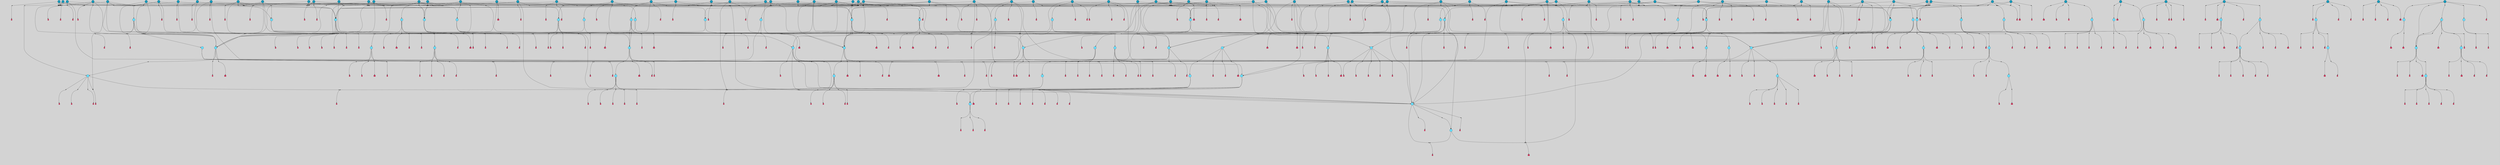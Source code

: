 // File exported with GEGELATI v1.3.1
// On the 2024-04-08 17:43:30
// With the File::TPGGraphDotExporter
digraph{
	graph[pad = "0.212, 0.055" bgcolor = lightgray]
	node[shape=circle style = filled label = ""]
		T4 [fillcolor="#66ddff"]
		T7 [fillcolor="#66ddff"]
		T9 [fillcolor="#66ddff"]
		T27 [fillcolor="#66ddff"]
		T54 [fillcolor="#66ddff"]
		T96 [fillcolor="#1199bb"]
		T111 [fillcolor="#66ddff"]
		T129 [fillcolor="#66ddff"]
		T159 [fillcolor="#66ddff"]
		T195 [fillcolor="#66ddff"]
		T212 [fillcolor="#66ddff"]
		T242 [fillcolor="#66ddff"]
		T318 [fillcolor="#66ddff"]
		T323 [fillcolor="#66ddff"]
		T324 [fillcolor="#66ddff"]
		T325 [fillcolor="#66ddff"]
		T326 [fillcolor="#1199bb"]
		T327 [fillcolor="#66ddff"]
		T328 [fillcolor="#66ddff"]
		T329 [fillcolor="#66ddff"]
		T330 [fillcolor="#1199bb"]
		T404 [fillcolor="#66ddff"]
		T589 [fillcolor="#1199bb"]
		T605 [fillcolor="#66ddff"]
		T650 [fillcolor="#1199bb"]
		T651 [fillcolor="#66ddff"]
		T652 [fillcolor="#66ddff"]
		T653 [fillcolor="#66ddff"]
		T701 [fillcolor="#66ddff"]
		T703 [fillcolor="#1199bb"]
		T713 [fillcolor="#66ddff"]
		T724 [fillcolor="#1199bb"]
		T725 [fillcolor="#66ddff"]
		T726 [fillcolor="#66ddff"]
		T727 [fillcolor="#66ddff"]
		T728 [fillcolor="#1199bb"]
		T729 [fillcolor="#66ddff"]
		T730 [fillcolor="#66ddff"]
		T731 [fillcolor="#66ddff"]
		T754 [fillcolor="#1199bb"]
		T766 [fillcolor="#1199bb"]
		T785 [fillcolor="#1199bb"]
		T787 [fillcolor="#1199bb"]
		T789 [fillcolor="#1199bb"]
		T790 [fillcolor="#66ddff"]
		T791 [fillcolor="#66ddff"]
		T792 [fillcolor="#66ddff"]
		T793 [fillcolor="#1199bb"]
		T794 [fillcolor="#66ddff"]
		T795 [fillcolor="#66ddff"]
		T796 [fillcolor="#66ddff"]
		T804 [fillcolor="#66ddff"]
		T826 [fillcolor="#1199bb"]
		T829 [fillcolor="#66ddff"]
		T834 [fillcolor="#1199bb"]
		T845 [fillcolor="#66ddff"]
		T846 [fillcolor="#66ddff"]
		T847 [fillcolor="#1199bb"]
		T848 [fillcolor="#66ddff"]
		T849 [fillcolor="#66ddff"]
		T850 [fillcolor="#66ddff"]
		T786 [fillcolor="#66ddff"]
		T851 [fillcolor="#66ddff"]
		T852 [fillcolor="#1199bb"]
		T853 [fillcolor="#66ddff"]
		T854 [fillcolor="#66ddff"]
		T855 [fillcolor="#66ddff"]
		T856 [fillcolor="#66ddff"]
		T858 [fillcolor="#1199bb"]
		T862 [fillcolor="#1199bb"]
		T867 [fillcolor="#1199bb"]
		T873 [fillcolor="#1199bb"]
		T881 [fillcolor="#1199bb"]
		T889 [fillcolor="#66ddff"]
		T903 [fillcolor="#1199bb"]
		T904 [fillcolor="#1199bb"]
		T906 [fillcolor="#1199bb"]
		T915 [fillcolor="#1199bb"]
		T918 [fillcolor="#1199bb"]
		T920 [fillcolor="#66ddff"]
		T921 [fillcolor="#66ddff"]
		T922 [fillcolor="#1199bb"]
		T923 [fillcolor="#66ddff"]
		T924 [fillcolor="#66ddff"]
		T925 [fillcolor="#66ddff"]
		T926 [fillcolor="#66ddff"]
		T927 [fillcolor="#66ddff"]
		T928 [fillcolor="#66ddff"]
		T929 [fillcolor="#66ddff"]
		T930 [fillcolor="#66ddff"]
		T931 [fillcolor="#1199bb"]
		T932 [fillcolor="#66ddff"]
		T933 [fillcolor="#66ddff"]
		T936 [fillcolor="#1199bb"]
		T941 [fillcolor="#1199bb"]
		T943 [fillcolor="#1199bb"]
		T951 [fillcolor="#1199bb"]
		T681 [fillcolor="#1199bb"]
		T952 [fillcolor="#1199bb"]
		T953 [fillcolor="#1199bb"]
		T955 [fillcolor="#1199bb"]
		T956 [fillcolor="#1199bb"]
		T957 [fillcolor="#1199bb"]
		T959 [fillcolor="#1199bb"]
		T961 [fillcolor="#1199bb"]
		T962 [fillcolor="#1199bb"]
		T963 [fillcolor="#1199bb"]
		T966 [fillcolor="#1199bb"]
		T967 [fillcolor="#1199bb"]
		T969 [fillcolor="#1199bb"]
		T971 [fillcolor="#1199bb"]
		T972 [fillcolor="#1199bb"]
		T781 [fillcolor="#1199bb"]
		T973 [fillcolor="#1199bb"]
		T974 [fillcolor="#1199bb"]
		T975 [fillcolor="#1199bb"]
		T976 [fillcolor="#1199bb"]
		T977 [fillcolor="#1199bb"]
		T978 [fillcolor="#1199bb"]
		T979 [fillcolor="#1199bb"]
		T980 [fillcolor="#1199bb"]
		T981 [fillcolor="#1199bb"]
		T982 [fillcolor="#1199bb"]
		T983 [fillcolor="#1199bb"]
		T985 [fillcolor="#1199bb"]
		T986 [fillcolor="#1199bb"]
		T987 [fillcolor="#1199bb"]
		T988 [fillcolor="#1199bb"]
		T990 [fillcolor="#1199bb"]
		T991 [fillcolor="#1199bb"]
		T992 [fillcolor="#1199bb"]
		T993 [fillcolor="#1199bb"]
		T994 [fillcolor="#66ddff"]
		T995 [fillcolor="#1199bb"]
		T996 [fillcolor="#1199bb"]
		T997 [fillcolor="#66ddff"]
		T998 [fillcolor="#66ddff"]
		T999 [fillcolor="#1199bb"]
		T1000 [fillcolor="#66ddff"]
		T1001 [fillcolor="#66ddff"]
		T1002 [fillcolor="#66ddff"]
		T1003 [fillcolor="#66ddff"]
		T1004 [fillcolor="#1199bb"]
		T1005 [fillcolor="#66ddff"]
		T1006 [fillcolor="#66ddff"]
		T1007 [fillcolor="#1199bb"]
		T1008 [fillcolor="#1199bb"]
		T1009 [fillcolor="#1199bb"]
		T1010 [fillcolor="#1199bb"]
		T1011 [fillcolor="#1199bb"]
		T1012 [fillcolor="#1199bb"]
		T1013 [fillcolor="#1199bb"]
		T1014 [fillcolor="#1199bb"]
		P15711 [fillcolor="#cccccc" shape=point] //7|
		I15711 [shape=box style=invis label="0|2&2|4#2|6&#92;n5|3&0|6#0|1&#92;n4|7&2|6#0|5&#92;n7|6&0|7#0|5&#92;n10|7&2|2#1|1&#92;n"]
		P15711 -> I15711[style=invis]
		A11214 [fillcolor="#ff3366" shape=box margin=0.03 width=0 height=0 label="4"]
		T4 -> P15711 -> A11214
		P15712 [fillcolor="#cccccc" shape=point] //0|
		I15712 [shape=box style=invis label="2|5&0|1#0|6&#92;n6|1&2|2#2|7&#92;n8|0&0|3#1|4&#92;n4|3&2|5#2|4&#92;n8|1&2|4#0|0&#92;n6|6&0|1#2|6&#92;n11|7&2|4#2|5&#92;n6|2&2|4#0|2&#92;n8|5&2|4#2|4&#92;n2|1&2|1#2|2&#92;n2|7&2|5#2|6&#92;n9|7&0|5#0|4&#92;n1|2&0|5#2|6&#92;n4|2&2|3#2|7&#92;n3|3&2|1#0|2&#92;n"]
		P15712 -> I15712[style=invis]
		A11215 [fillcolor="#ff3366" shape=box margin=0.03 width=0 height=0 label="5"]
		T4 -> P15712 -> A11215
		P15713 [fillcolor="#cccccc" shape=point] //-3|
		I15713 [shape=box style=invis label="1|6&2|7#0|7&#92;n10|2&0|7#1|3&#92;n9|6&2|7#2|2&#92;n5|3&0|7#0|7&#92;n1|6&2|3#0|0&#92;n2|3&2|3#2|2&#92;n5|1&2|6#0|6&#92;n"]
		P15713 -> I15713[style=invis]
		A11216 [fillcolor="#ff3366" shape=box margin=0.03 width=0 height=0 label="7"]
		T7 -> P15713 -> A11216
		P15714 [fillcolor="#cccccc" shape=point] //5|
		I15714 [shape=box style=invis label="0|5&2|3#0|1&#92;n0|6&2|1#2|4&#92;n6|2&2|6#0|7&#92;n7|4&0|3#0|1&#92;n5|4&0|7#1|6&#92;n9|1&0|5#2|2&#92;n6|3&2|3#1|7&#92;n11|7&2|4#1|6&#92;n2|5&0|1#0|0&#92;n4|7&0|0#0|2&#92;n6|2&0|6#0|0&#92;n2|1&2|6#2|4&#92;n10|0&2|0#1|0&#92;n6|6&2|4#0|6&#92;n"]
		P15714 -> I15714[style=invis]
		A11217 [fillcolor="#ff3366" shape=box margin=0.03 width=0 height=0 label="8"]
		T7 -> P15714 -> A11217
		P15715 [fillcolor="#cccccc" shape=point] //-6|
		I15715 [shape=box style=invis label="11|1&0|7#2|0&#92;n10|4&0|1#1|0&#92;n4|3&2|4#2|1&#92;n0|5&2|0#0|0&#92;n6|1&0|0#0|3&#92;n8|2&2|0#0|4&#92;n11|4&2|0#1|6&#92;n7|0&2|6#2|3&#92;n5|3&2|6#2|0&#92;n2|0&2|0#0|4&#92;n"]
		P15715 -> I15715[style=invis]
		A11218 [fillcolor="#ff3366" shape=box margin=0.03 width=0 height=0 label="9"]
		T9 -> P15715 -> A11218
		P15716 [fillcolor="#cccccc" shape=point] //2|
		I15716 [shape=box style=invis label="6|3&2|7#1|4&#92;n8|6&0|0#2|5&#92;n2|1&0|2#0|3&#92;n8|7&0|6#0|4&#92;n2|1&2|0#0|1&#92;n0|0&2|2#2|3&#92;n6|6&0|7#2|1&#92;n6|1&0|7#2|6&#92;n5|4&2|7#0|4&#92;n0|3&0|4#2|0&#92;n11|0&2|0#2|5&#92;n4|5&2|5#2|4&#92;n5|7&0|6#0|4&#92;n9|7&2|5#0|3&#92;n5|4&2|1#0|3&#92;n5|3&0|1#1|7&#92;n0|4&0|3#2|5&#92;n"]
		P15716 -> I15716[style=invis]
		A11219 [fillcolor="#ff3366" shape=box margin=0.03 width=0 height=0 label="10"]
		T9 -> P15716 -> A11219
		P15717 [fillcolor="#cccccc" shape=point] //-3|
		I15717 [shape=box style=invis label="8|1&2|3#0|5&#92;n0|6&0|5#0|5&#92;n3|7&2|1#0|6&#92;n3|5&0|1#0|0&#92;n9|5&2|0#0|4&#92;n3|5&0|2#0|3&#92;n10|6&2|4#1|0&#92;n9|4&2|7#2|6&#92;n1|7&2|5#2|2&#92;n"]
		P15717 -> I15717[style=invis]
		A11220 [fillcolor="#ff3366" shape=box margin=0.03 width=0 height=0 label="5"]
		T4 -> P15717 -> A11220
		P15718 [fillcolor="#cccccc" shape=point] //2|
		I15718 [shape=box style=invis label="9|1&2|3#0|1&#92;n5|2&2|0#2|4&#92;n3|6&2|5#2|7&#92;n7|0&2|5#0|4&#92;n1|2&0|3#0|5&#92;n7|3&2|7#0|0&#92;n"]
		P15718 -> I15718[style=invis]
		A11221 [fillcolor="#ff3366" shape=box margin=0.03 width=0 height=0 label="2"]
		T27 -> P15718 -> A11221
		P15719 [fillcolor="#cccccc" shape=point] //-6|
		I15719 [shape=box style=invis label="7|5&0|4#0|4&#92;n11|0&2|5#2|1&#92;n"]
		P15719 -> I15719[style=invis]
		A11222 [fillcolor="#ff3366" shape=box margin=0.03 width=0 height=0 label="3"]
		T27 -> P15719 -> A11222
		P15720 [fillcolor="#cccccc" shape=point] //3|
		I15720 [shape=box style=invis label="7|6&2|4#0|2&#92;n10|3&2|7#1|4&#92;n11|6&0|4#0|1&#92;n7|1&0|0#2|6&#92;n7|6&0|3#2|6&#92;n4|0&2|6#0|1&#92;n4|4&2|5#0|2&#92;n4|6&0|4#2|7&#92;n10|0&2|3#1|5&#92;n2|6&0|5#0|2&#92;n1|0&2|3#0|7&#92;n1|6&2|0#0|5&#92;n6|2&0|1#0|7&#92;n9|2&0|3#2|7&#92;n5|3&0|6#0|6&#92;n1|7&2|5#2|3&#92;n8|1&2|7#0|6&#92;n1|0&2|5#2|1&#92;n7|1&2|2#2|5&#92;n7|4&2|6#0|3&#92;n"]
		P15720 -> I15720[style=invis]
		A11223 [fillcolor="#ff3366" shape=box margin=0.03 width=0 height=0 label="4"]
		T27 -> P15720 -> A11223
		T27 -> P15712
		P15721 [fillcolor="#cccccc" shape=point] //0|
		I15721 [shape=box style=invis label="4|0&0|3#2|7&#92;n10|2&0|3#1|7&#92;n3|5&0|2#0|3&#92;n4|5&0|0#2|1&#92;n10|7&2|0#1|2&#92;n5|3&2|3#1|6&#92;n9|5&2|0#0|4&#92;n5|4&2|7#0|2&#92;n10|3&2|7#1|4&#92;n7|2&0|1#2|6&#92;n8|6&0|5#0|5&#92;n8|7&2|3#0|5&#92;n2|6&2|4#0|0&#92;n"]
		P15721 -> I15721[style=invis]
		A11224 [fillcolor="#ff3366" shape=box margin=0.03 width=0 height=0 label="5"]
		T27 -> P15721 -> A11224
		P15722 [fillcolor="#cccccc" shape=point] //8|
		I15722 [shape=box style=invis label="9|0&0|1#2|0&#92;n10|1&2|5#1|4&#92;n8|2&2|6#0|4&#92;n2|4&2|5#2|3&#92;n4|2&2|2#0|2&#92;n7|5&0|2#0|0&#92;n8|2&2|1#1|3&#92;n8|7&0|7#2|1&#92;n1|1&0|0#0|7&#92;n5|6&2|5#1|0&#92;n6|6&2|5#0|0&#92;n11|4&0|3#2|6&#92;n4|2&2|4#0|7&#92;n5|6&0|1#2|0&#92;n11|3&0|2#0|7&#92;n"]
		P15722 -> I15722[style=invis]
		A11225 [fillcolor="#ff3366" shape=box margin=0.03 width=0 height=0 label="6"]
		T54 -> P15722 -> A11225
		P15723 [fillcolor="#cccccc" shape=point] //5|
		I15723 [shape=box style=invis label="3|0&2|0#0|1&#92;n3|0&0|7#0|1&#92;n5|3&0|2#2|6&#92;n4|4&2|4#2|6&#92;n11|2&0|7#1|6&#92;n2|7&2|2#2|5&#92;n9|3&2|6#2|7&#92;n7|7&0|0#0|4&#92;n6|1&2|4#2|3&#92;n5|4&2|0#1|6&#92;n1|3&0|7#0|4&#92;n"]
		P15723 -> I15723[style=invis]
		A11226 [fillcolor="#ff3366" shape=box margin=0.03 width=0 height=0 label="7"]
		T54 -> P15723 -> A11226
		P15724 [fillcolor="#cccccc" shape=point] //-10|
		I15724 [shape=box style=invis label="3|6&0|0#0|4&#92;n4|1&2|4#0|1&#92;n5|1&0|1#0|4&#92;n5|5&2|6#0|5&#92;n6|5&0|6#0|3&#92;n11|1&2|0#0|1&#92;n0|7&2|0#0|3&#92;n1|2&0|6#0|1&#92;n8|0&0|4#2|0&#92;n0|4&0|7#2|7&#92;n7|0&2|7#1|3&#92;n3|1&0|5#2|5&#92;n5|1&0|4#0|3&#92;n2|2&0|2#0|0&#92;n8|3&0|1#0|7&#92;n3|0&0|3#0|5&#92;n7|2&0|5#2|0&#92;n6|3&2|7#1|5&#92;n4|7&2|7#2|1&#92;n"]
		P15724 -> I15724[style=invis]
		A11227 [fillcolor="#ff3366" shape=box margin=0.03 width=0 height=0 label="14"]
		T54 -> P15724 -> A11227
		T54 -> P15714
		P15725 [fillcolor="#cccccc" shape=point] //6|
		I15725 [shape=box style=invis label="0|5&2|3#0|1&#92;n0|6&2|1#2|4&#92;n9|1&0|5#2|2&#92;n7|4&0|3#0|1&#92;n5|4&0|7#1|6&#92;n2|5&0|1#0|0&#92;n6|3&2|3#1|7&#92;n11|7&2|4#1|6&#92;n6|2&2|6#0|1&#92;n4|7&0|0#0|2&#92;n6|2&0|6#0|0&#92;n9|1&2|6#2|4&#92;n10|0&2|0#1|0&#92;n6|6&2|4#0|6&#92;n"]
		P15725 -> I15725[style=invis]
		A11228 [fillcolor="#ff3366" shape=box margin=0.03 width=0 height=0 label="8"]
		T96 -> P15725 -> A11228
		P15726 [fillcolor="#cccccc" shape=point] //5|
		I15726 [shape=box style=invis label="10|4&0|1#1|0&#92;n4|3&2|4#2|1&#92;n2|0&2|0#0|4&#92;n6|1&0|0#0|3&#92;n8|2&2|0#0|4&#92;n0|0&0|0#0|0&#92;n11|4&2|0#1|6&#92;n7|0&2|6#2|3&#92;n5|3&2|6#2|0&#92;n0|0&2|0#0|0&#92;n"]
		P15726 -> I15726[style=invis]
		A11229 [fillcolor="#ff3366" shape=box margin=0.03 width=0 height=0 label="9"]
		T96 -> P15726 -> A11229
		P15727 [fillcolor="#cccccc" shape=point] //6|
		I15727 [shape=box style=invis label="6|1&2|6#1|7&#92;n10|7&2|0#1|5&#92;n9|4&0|1#2|2&#92;n8|6&0|0#1|0&#92;n"]
		P15727 -> I15727[style=invis]
		A11230 [fillcolor="#ff3366" shape=box margin=0.03 width=0 height=0 label="3"]
		T96 -> P15727 -> A11230
		P15728 [fillcolor="#cccccc" shape=point] //1|
		I15728 [shape=box style=invis label="5|4&0|7#1|6&#92;n0|6&2|1#2|4&#92;n7|4&0|3#0|1&#92;n0|5&2|3#0|1&#92;n9|1&0|5#2|2&#92;n6|3&2|3#1|7&#92;n11|7&2|4#1|6&#92;n2|5&0|1#0|0&#92;n7|5&2|3#1|1&#92;n4|7&0|0#0|2&#92;n6|2&0|6#0|0&#92;n2|1&2|6#2|4&#92;n10|0&2|7#1|0&#92;n6|6&2|4#0|6&#92;n"]
		P15728 -> I15728[style=invis]
		A11231 [fillcolor="#ff3366" shape=box margin=0.03 width=0 height=0 label="8"]
		T96 -> P15728 -> A11231
		T96 -> P15717
		P15729 [fillcolor="#cccccc" shape=point] //-5|
		I15729 [shape=box style=invis label="0|0&2|3#0|2&#92;n10|5&0|6#1|3&#92;n7|3&0|6#2|3&#92;n3|4&0|6#0|6&#92;n10|5&0|2#1|1&#92;n5|0&0|1#0|3&#92;n6|6&2|5#1|5&#92;n7|4&0|2#1|7&#92;n5|7&0|1#2|5&#92;n1|5&0|0#0|3&#92;n7|5&2|1#2|6&#92;n9|0&0|2#0|0&#92;n4|0&2|4#0|0&#92;n4|6&0|0#2|3&#92;n3|1&0|6#2|5&#92;n7|7&2|1#2|3&#92;n9|4&2|2#0|6&#92;n"]
		P15729 -> I15729[style=invis]
		T111 -> P15729 -> T9
		P15730 [fillcolor="#cccccc" shape=point] //7|
		I15730 [shape=box style=invis label="7|4&2|1#2|0&#92;n4|1&2|4#2|3&#92;n5|0&2|0#2|2&#92;n6|1&2|4#2|6&#92;n"]
		P15730 -> I15730[style=invis]
		A11232 [fillcolor="#ff3366" shape=box margin=0.03 width=0 height=0 label="9"]
		T111 -> P15730 -> A11232
		P15731 [fillcolor="#cccccc" shape=point] //2|
		I15731 [shape=box style=invis label="3|0&2|0#0|1&#92;n11|2&0|7#1|6&#92;n8|7&2|4#0|5&#92;n5|3&0|2#2|6&#92;n4|4&2|4#2|6&#92;n3|0&0|7#0|1&#92;n2|7&2|2#2|5&#92;n9|3&2|6#2|7&#92;n7|7&0|0#0|4&#92;n6|1&2|4#1|3&#92;n5|4&2|0#1|6&#92;n1|3&0|7#0|4&#92;n"]
		P15731 -> I15731[style=invis]
		A11233 [fillcolor="#ff3366" shape=box margin=0.03 width=0 height=0 label="7"]
		T111 -> P15731 -> A11233
		T111 -> P15715
		T129 -> P15722
		T129 -> P15723
		P15732 [fillcolor="#cccccc" shape=point] //10|
		I15732 [shape=box style=invis label="4|5&2|7#2|1&#92;n1|7&2|3#0|6&#92;n3|5&2|2#0|3&#92;n10|3&0|7#1|4&#92;n7|1&0|4#2|6&#92;n10|2&0|3#1|7&#92;n9|5&2|0#0|4&#92;n4|0&0|3#2|7&#92;n11|4&2|6#1|2&#92;n5|4&2|7#0|2&#92;n2|6&2|4#0|0&#92;n6|5&0|7#2|1&#92;n5|3&2|3#1|6&#92;n10|7&2|0#1|2&#92;n"]
		P15732 -> I15732[style=invis]
		A11234 [fillcolor="#ff3366" shape=box margin=0.03 width=0 height=0 label="5"]
		T129 -> P15732 -> A11234
		P15733 [fillcolor="#cccccc" shape=point] //5|
		I15733 [shape=box style=invis label="9|4&2|3#1|3&#92;n0|4&2|4#0|5&#92;n6|1&2|6#2|5&#92;n4|0&0|5#2|0&#92;n"]
		P15733 -> I15733[style=invis]
		A11235 [fillcolor="#ff3366" shape=box margin=0.03 width=0 height=0 label="7"]
		T129 -> P15733 -> A11235
		P15734 [fillcolor="#cccccc" shape=point] //6|
		I15734 [shape=box style=invis label="9|4&2|7#0|6&#92;n8|4&0|1#1|0&#92;n1|3&0|0#2|1&#92;n2|4&0|6#2|2&#92;n5|1&2|5#0|7&#92;n3|0&0|3#2|6&#92;n2|2&2|6#0|2&#92;n8|4&0|4#2|2&#92;n5|1&2|4#0|3&#92;n9|4&0|6#0|6&#92;n5|0&2|2#1|5&#92;n11|7&0|0#1|1&#92;n0|4&0|3#0|3&#92;n7|7&2|4#2|5&#92;n1|5&0|1#2|1&#92;n"]
		P15734 -> I15734[style=invis]
		A11236 [fillcolor="#ff3366" shape=box margin=0.03 width=0 height=0 label="1"]
		T129 -> P15734 -> A11236
		P15735 [fillcolor="#cccccc" shape=point] //7|
		I15735 [shape=box style=invis label="7|0&2|1#2|0&#92;n9|7&2|1#1|7&#92;n8|2&0|1#1|0&#92;n6|6&0|2#1|1&#92;n2|2&0|5#0|0&#92;n5|7&0|0#2|1&#92;n5|1&2|5#1|5&#92;n4|7&2|4#2|3&#92;n10|5&2|2#1|5&#92;n1|3&2|2#2|0&#92;n10|2&2|6#1|5&#92;n"]
		P15735 -> I15735[style=invis]
		A11237 [fillcolor="#ff3366" shape=box margin=0.03 width=0 height=0 label="1"]
		T159 -> P15735 -> A11237
		P15736 [fillcolor="#cccccc" shape=point] //7|
		I15736 [shape=box style=invis label="7|4&2|7#0|4&#92;n4|6&0|1#2|5&#92;n2|1&2|3#0|0&#92;n4|3&2|0#0|1&#92;n0|0&2|7#2|7&#92;n7|7&0|5#2|3&#92;n5|0&2|1#2|2&#92;n10|0&0|4#1|2&#92;n4|4&0|7#0|0&#92;n6|7&0|2#0|1&#92;n1|4&2|5#0|4&#92;n"]
		P15736 -> I15736[style=invis]
		A11238 [fillcolor="#ff3366" shape=box margin=0.03 width=0 height=0 label="0"]
		T159 -> P15736 -> A11238
		P15737 [fillcolor="#cccccc" shape=point] //5|
		I15737 [shape=box style=invis label="0|5&2|3#0|1&#92;n0|6&2|1#2|4&#92;n6|2&2|6#0|7&#92;n9|0&2|7#1|1&#92;n7|4&0|3#0|1&#92;n11|7&2|4#1|6&#92;n9|1&0|5#2|2&#92;n5|4&0|7#1|6&#92;n2|5&0|1#0|0&#92;n4|7&0|0#0|2&#92;n6|2&0|6#0|0&#92;n2|1&2|6#2|4&#92;n10|0&0|0#1|0&#92;n6|6&2|4#0|6&#92;n"]
		P15737 -> I15737[style=invis]
		T159 -> P15737 -> T129
		P15738 [fillcolor="#cccccc" shape=point] //5|
		I15738 [shape=box style=invis label="3|0&2|0#2|1&#92;n3|0&0|7#0|1&#92;n5|3&0|2#2|6&#92;n4|4&2|4#2|6&#92;n5|4&2|0#1|6&#92;n2|7&2|2#2|5&#92;n1|3&0|7#0|4&#92;n11|6&2|2#0|7&#92;n7|7&0|0#0|4&#92;n6|1&2|4#2|3&#92;n11|0&0|7#1|6&#92;n9|3&2|6#2|7&#92;n"]
		P15738 -> I15738[style=invis]
		A11239 [fillcolor="#ff3366" shape=box margin=0.03 width=0 height=0 label="7"]
		T195 -> P15738 -> A11239
		P15739 [fillcolor="#cccccc" shape=point] //4|
		I15739 [shape=box style=invis label="7|1&0|6#0|1&#92;n6|7&2|7#1|7&#92;n10|1&2|1#1|1&#92;n9|6&2|2#1|4&#92;n4|7&0|4#2|2&#92;n9|6&0|5#1|1&#92;n10|0&2|6#1|6&#92;n5|1&0|1#2|3&#92;n10|1&0|5#1|0&#92;n3|4&2|3#0|0&#92;n8|2&0|5#2|4&#92;n1|6&2|0#0|0&#92;n2|3&0|1#2|6&#92;n5|2&2|2#1|6&#92;n2|2&0|1#2|1&#92;n3|1&2|7#0|3&#92;n6|7&2|3#0|4&#92;n"]
		P15739 -> I15739[style=invis]
		A11240 [fillcolor="#ff3366" shape=box margin=0.03 width=0 height=0 label="10"]
		T195 -> P15739 -> A11240
		P15740 [fillcolor="#cccccc" shape=point] //-4|
		I15740 [shape=box style=invis label="0|4&0|0#2|7&#92;n8|5&2|4#2|4&#92;n4|3&2|5#2|4&#92;n11|7&2|2#2|5&#92;n6|5&2|2#2|7&#92;n3|2&0|7#0|7&#92;n3|3&2|1#0|3&#92;n2|6&0|3#2|5&#92;n0|1&2|6#2|2&#92;n8|2&0|0#1|6&#92;n0|7&0|5#0|4&#92;n9|5&0|3#2|7&#92;n2|7&2|5#2|6&#92;n9|0&2|0#0|1&#92;n1|2&2|4#0|2&#92;n"]
		P15740 -> I15740[style=invis]
		T195 -> P15740 -> T27
		T195 -> P15736
		P15741 [fillcolor="#cccccc" shape=point] //6|
		I15741 [shape=box style=invis label="9|4&2|7#0|6&#92;n8|4&0|1#1|0&#92;n1|3&0|0#2|1&#92;n2|4&0|6#2|2&#92;n5|1&2|5#0|7&#92;n3|0&0|3#2|6&#92;n2|2&2|6#0|2&#92;n8|4&0|4#2|2&#92;n5|1&2|4#0|3&#92;n9|4&0|6#0|6&#92;n5|0&2|2#1|5&#92;n11|7&0|0#1|1&#92;n0|4&0|3#0|3&#92;n7|7&2|4#2|5&#92;n1|5&0|1#2|1&#92;n"]
		P15741 -> I15741[style=invis]
		A11241 [fillcolor="#ff3366" shape=box margin=0.03 width=0 height=0 label="1"]
		T212 -> P15741 -> A11241
		P15742 [fillcolor="#cccccc" shape=point] //5|
		I15742 [shape=box style=invis label="9|4&2|3#1|3&#92;n0|4&2|4#0|5&#92;n6|1&2|6#2|5&#92;n4|0&0|5#2|0&#92;n"]
		P15742 -> I15742[style=invis]
		A11242 [fillcolor="#ff3366" shape=box margin=0.03 width=0 height=0 label="7"]
		T212 -> P15742 -> A11242
		P15743 [fillcolor="#cccccc" shape=point] //5|
		I15743 [shape=box style=invis label="3|0&2|0#0|1&#92;n3|0&0|7#0|1&#92;n5|3&0|2#2|6&#92;n4|4&2|4#2|6&#92;n11|2&0|7#1|6&#92;n2|7&2|2#2|5&#92;n9|3&2|6#2|7&#92;n7|7&0|0#0|4&#92;n6|1&2|4#2|3&#92;n5|4&2|0#1|6&#92;n1|3&0|7#0|4&#92;n"]
		P15743 -> I15743[style=invis]
		A11243 [fillcolor="#ff3366" shape=box margin=0.03 width=0 height=0 label="7"]
		T212 -> P15743 -> A11243
		P15744 [fillcolor="#cccccc" shape=point] //8|
		I15744 [shape=box style=invis label="9|0&0|1#2|0&#92;n10|1&2|5#1|4&#92;n8|2&2|6#0|4&#92;n2|4&2|5#2|3&#92;n4|2&2|2#0|2&#92;n7|5&0|2#0|0&#92;n8|2&2|1#1|3&#92;n8|7&0|7#2|1&#92;n1|1&0|0#0|7&#92;n5|6&2|5#1|0&#92;n6|6&2|5#0|0&#92;n11|4&0|3#2|6&#92;n4|2&2|4#0|7&#92;n5|6&0|1#2|0&#92;n11|3&0|2#0|7&#92;n"]
		P15744 -> I15744[style=invis]
		A11244 [fillcolor="#ff3366" shape=box margin=0.03 width=0 height=0 label="6"]
		T212 -> P15744 -> A11244
		P15745 [fillcolor="#cccccc" shape=point] //10|
		I15745 [shape=box style=invis label="4|5&2|7#2|1&#92;n1|7&2|3#0|6&#92;n3|5&2|2#0|3&#92;n10|3&0|7#1|4&#92;n7|1&0|4#2|6&#92;n10|2&0|3#1|7&#92;n9|5&2|0#0|4&#92;n4|0&0|3#2|7&#92;n11|4&2|6#1|2&#92;n5|4&2|7#0|2&#92;n2|6&2|4#0|0&#92;n6|5&0|7#2|1&#92;n5|3&2|3#1|6&#92;n10|7&2|0#1|2&#92;n"]
		P15745 -> I15745[style=invis]
		A11245 [fillcolor="#ff3366" shape=box margin=0.03 width=0 height=0 label="5"]
		T212 -> P15745 -> A11245
		P15746 [fillcolor="#cccccc" shape=point] //5|
		I15746 [shape=box style=invis label="1|6&2|7#0|7&#92;n9|2&2|7#2|2&#92;n10|2&0|7#1|3&#92;n5|3&0|7#0|7&#92;n7|0&2|7#2|2&#92;n1|6&2|3#0|0&#92;n2|3&2|3#2|2&#92;n"]
		P15746 -> I15746[style=invis]
		A11246 [fillcolor="#ff3366" shape=box margin=0.03 width=0 height=0 label="7"]
		T242 -> P15746 -> A11246
		P15747 [fillcolor="#cccccc" shape=point] //-8|
		I15747 [shape=box style=invis label="7|5&0|2#2|1&#92;n1|0&2|6#0|0&#92;n7|1&2|6#1|1&#92;n8|7&0|3#1|6&#92;n3|7&2|3#2|4&#92;n"]
		P15747 -> I15747[style=invis]
		A11247 [fillcolor="#ff3366" shape=box margin=0.03 width=0 height=0 label="2"]
		T242 -> P15747 -> A11247
		P15748 [fillcolor="#cccccc" shape=point] //-3|
		I15748 [shape=box style=invis label="1|1&2|1#0|1&#92;n1|4&0|0#2|4&#92;n11|0&2|3#0|2&#92;n11|6&0|4#0|1&#92;n5|2&0|6#1|5&#92;n3|7&2|6#2|7&#92;n7|7&0|1#2|1&#92;n9|5&2|2#2|0&#92;n6|5&2|6#1|4&#92;n0|7&0|5#2|4&#92;n8|1&0|0#2|3&#92;n0|5&0|3#0|5&#92;n2|0&2|4#0|5&#92;n7|5&2|7#1|3&#92;n8|3&0|0#1|2&#92;n"]
		P15748 -> I15748[style=invis]
		A11248 [fillcolor="#ff3366" shape=box margin=0.03 width=0 height=0 label="1"]
		T242 -> P15748 -> A11248
		P15749 [fillcolor="#cccccc" shape=point] //5|
		I15749 [shape=box style=invis label="11|7&2|0#1|7&#92;n1|5&2|4#2|4&#92;n4|3&0|1#0|5&#92;n1|6&0|0#0|4&#92;n8|6&2|4#0|0&#92;n4|0&2|0#0|5&#92;n10|4&2|0#1|0&#92;n4|4&0|5#0|1&#92;n0|7&2|1#0|5&#92;n0|6&2|3#2|0&#92;n9|6&2|5#1|3&#92;n"]
		P15749 -> I15749[style=invis]
		T318 -> P15749 -> T195
		P15750 [fillcolor="#cccccc" shape=point] //-9|
		I15750 [shape=box style=invis label="4|7&2|6#0|5&#92;n11|3&0|2#2|6&#92;n10|2&2|4#1|6&#92;n3|0&2|6#2|7&#92;n4|3&0|5#0|7&#92;n2|3&0|7#0|7&#92;n10|6&0|7#1|5&#92;n10|1&2|2#1|1&#92;n1|7&0|3#2|6&#92;n"]
		P15750 -> I15750[style=invis]
		A11249 [fillcolor="#ff3366" shape=box margin=0.03 width=0 height=0 label="4"]
		T318 -> P15750 -> A11249
		P15751 [fillcolor="#cccccc" shape=point] //7|
		I15751 [shape=box style=invis label="7|2&0|4#1|3&#92;n7|7&0|0#0|4&#92;n4|4&2|4#2|6&#92;n2|3&2|2#2|5&#92;n8|0&0|2#2|1&#92;n9|3&2|6#2|7&#92;n6|4&2|4#2|3&#92;n3|3&2|0#0|1&#92;n6|4&2|0#1|6&#92;n5|3&0|7#0|4&#92;n"]
		P15751 -> I15751[style=invis]
		A11250 [fillcolor="#ff3366" shape=box margin=0.03 width=0 height=0 label="7"]
		T318 -> P15751 -> A11250
		P15752 [fillcolor="#cccccc" shape=point] //-6|
		I15752 [shape=box style=invis label="9|0&2|0#0|1&#92;n3|2&0|2#0|3&#92;n5|4&0|5#1|7&#92;n2|1&0|4#0|3&#92;n9|2&2|0#2|4&#92;n7|6&0|4#0|2&#92;n2|3&0|6#2|6&#92;n1|2&0|3#2|0&#92;n"]
		P15752 -> I15752[style=invis]
		T318 -> P15752 -> T54
		P15753 [fillcolor="#cccccc" shape=point] //-2|
		I15753 [shape=box style=invis label="1|3&0|2#0|7&#92;n6|1&0|7#0|0&#92;n6|1&2|4#1|7&#92;n3|0&2|3#0|3&#92;n0|2&0|7#2|6&#92;n"]
		P15753 -> I15753[style=invis]
		T318 -> P15753 -> T195
		P15754 [fillcolor="#cccccc" shape=point] //-9|
		I15754 [shape=box style=invis label="2|0&2|0#2|1&#92;n4|4&2|4#2|6&#92;n9|1&0|3#1|7&#92;n5|3&0|2#2|6&#92;n2|7&2|2#2|5&#92;n5|4&2|0#1|6&#92;n3|0&0|7#0|1&#92;n1|3&0|7#0|4&#92;n11|6&2|2#0|7&#92;n7|7&0|0#0|4&#92;n11|0&0|7#1|6&#92;n9|3&2|6#2|7&#92;n"]
		P15754 -> I15754[style=invis]
		A11251 [fillcolor="#ff3366" shape=box margin=0.03 width=0 height=0 label="7"]
		T323 -> P15754 -> A11251
		P15755 [fillcolor="#cccccc" shape=point] //-4|
		I15755 [shape=box style=invis label="4|1&0|4#2|6&#92;n1|2&2|2#2|0&#92;n1|2&2|0#0|6&#92;n8|4&2|3#2|5&#92;n5|5&2|1#1|0&#92;n"]
		P15755 -> I15755[style=invis]
		A11252 [fillcolor="#ff3366" shape=box margin=0.03 width=0 height=0 label="12"]
		T324 -> P15755 -> A11252
		P15756 [fillcolor="#cccccc" shape=point] //8|
		I15756 [shape=box style=invis label="9|7&0|5#2|5&#92;n3|3&2|3#0|2&#92;n9|5&2|2#1|0&#92;n2|3&0|6#0|3&#92;n4|4&2|5#2|7&#92;n11|3&2|0#1|5&#92;n6|6&2|1#2|2&#92;n4|6&0|1#2|2&#92;n2|5&2|7#2|2&#92;n7|7&2|2#2|3&#92;n6|5&0|3#2|6&#92;n6|7&0|6#0|2&#92;n"]
		P15756 -> I15756[style=invis]
		A11253 [fillcolor="#ff3366" shape=box margin=0.03 width=0 height=0 label="14"]
		T323 -> P15756 -> A11253
		P15757 [fillcolor="#cccccc" shape=point] //-8|
		I15757 [shape=box style=invis label="7|5&0|4#2|4&#92;n"]
		P15757 -> I15757[style=invis]
		A11254 [fillcolor="#ff3366" shape=box margin=0.03 width=0 height=0 label="3"]
		T323 -> P15757 -> A11254
		P15758 [fillcolor="#cccccc" shape=point] //4|
		I15758 [shape=box style=invis label="4|3&0|6#0|3&#92;n5|7&2|3#2|2&#92;n5|6&0|7#1|2&#92;n1|4&2|6#0|3&#92;n8|4&2|1#2|5&#92;n9|5&2|4#1|4&#92;n2|4&0|5#0|7&#92;n10|0&0|6#1|3&#92;n3|0&0|6#0|2&#92;n2|7&2|7#2|6&#92;n5|2&0|5#1|5&#92;n10|4&2|5#1|7&#92;n4|0&0|4#2|4&#92;n11|1&0|4#2|6&#92;n10|6&2|0#1|4&#92;n9|7&0|3#1|4&#92;n4|5&2|7#0|6&#92;n11|5&2|6#2|3&#92;n0|3&0|5#0|1&#92;n"]
		P15758 -> I15758[style=invis]
		A11255 [fillcolor="#ff3366" shape=box margin=0.03 width=0 height=0 label="13"]
		T323 -> P15758 -> A11255
		P15759 [fillcolor="#cccccc" shape=point] //-3|
		I15759 [shape=box style=invis label="4|5&0|0#0|0&#92;n4|7&0|0#0|2&#92;n0|6&2|1#2|4&#92;n9|1&0|5#2|2&#92;n10|0&2|0#1|0&#92;n6|6&2|4#0|6&#92;n2|5&0|1#0|0&#92;n6|3&2|3#1|7&#92;n11|7&2|4#1|6&#92;n6|2&2|6#0|1&#92;n6|2&0|0#0|0&#92;n9|1&2|6#2|4&#92;n10|4&0|3#1|1&#92;n5|4&2|7#1|6&#92;n"]
		P15759 -> I15759[style=invis]
		T326 -> P15759 -> T323
		P15760 [fillcolor="#cccccc" shape=point] //2|
		I15760 [shape=box style=invis label="4|1&0|4#2|6&#92;n5|5&2|1#1|0&#92;n1|0&2|0#0|6&#92;n8|4&2|3#2|5&#92;n"]
		P15760 -> I15760[style=invis]
		T323 -> P15760 -> T324
		P15761 [fillcolor="#cccccc" shape=point] //5|
		I15761 [shape=box style=invis label="0|5&2|3#0|1&#92;n0|6&2|1#2|4&#92;n6|2&2|6#0|7&#92;n7|4&0|3#0|1&#92;n5|4&0|7#1|6&#92;n9|1&0|5#2|2&#92;n6|3&2|3#1|7&#92;n11|7&2|4#1|6&#92;n2|5&0|1#0|0&#92;n4|7&0|0#0|2&#92;n6|2&0|6#0|0&#92;n2|1&2|6#2|4&#92;n10|0&2|0#1|0&#92;n6|6&2|4#0|6&#92;n"]
		P15761 -> I15761[style=invis]
		A11256 [fillcolor="#ff3366" shape=box margin=0.03 width=0 height=0 label="8"]
		T325 -> P15761 -> A11256
		P15762 [fillcolor="#cccccc" shape=point] //-3|
		I15762 [shape=box style=invis label="1|6&2|7#0|7&#92;n10|2&0|7#1|3&#92;n9|6&2|7#2|2&#92;n5|3&0|7#0|7&#92;n1|6&2|3#0|0&#92;n2|3&2|3#2|2&#92;n5|1&2|6#0|6&#92;n"]
		P15762 -> I15762[style=invis]
		A11257 [fillcolor="#ff3366" shape=box margin=0.03 width=0 height=0 label="7"]
		T325 -> P15762 -> A11257
		P15763 [fillcolor="#cccccc" shape=point] //1|
		I15763 [shape=box style=invis label="0|4&0|1#0|1&#92;n10|5&2|5#1|6&#92;n7|7&2|5#2|2&#92;n9|5&0|7#2|7&#92;n8|4&0|3#2|7&#92;n11|0&2|3#0|5&#92;n7|0&0|0#0|1&#92;n4|2&0|4#0|5&#92;n5|1&0|6#2|7&#92;n11|3&0|7#1|3&#92;n"]
		P15763 -> I15763[style=invis]
		T326 -> P15763 -> T325
		P15764 [fillcolor="#cccccc" shape=point] //6|
		I15764 [shape=box style=invis label="3|0&2|7#2|2&#92;n3|2&0|4#2|5&#92;n5|1&0|2#1|0&#92;n8|7&0|1#2|0&#92;n8|5&0|3#0|6&#92;n0|2&0|2#2|3&#92;n1|5&2|5#0|5&#92;n5|6&0|6#0|7&#92;n6|7&0|0#2|6&#92;n1|2&2|3#0|0&#92;n7|7&2|3#0|4&#92;n0|7&2|7#0|6&#92;n1|0&2|2#2|7&#92;n4|4&0|1#0|0&#92;n"]
		P15764 -> I15764[style=invis]
		A11258 [fillcolor="#ff3366" shape=box margin=0.03 width=0 height=0 label="11"]
		T324 -> P15764 -> A11258
		P15765 [fillcolor="#cccccc" shape=point] //4|
		I15765 [shape=box style=invis label="4|3&0|6#0|3&#92;n5|7&2|3#2|2&#92;n5|6&0|7#1|2&#92;n1|4&2|6#0|3&#92;n8|4&2|1#2|5&#92;n9|5&2|4#1|4&#92;n2|4&0|5#0|7&#92;n10|0&0|6#1|3&#92;n3|0&0|6#0|2&#92;n2|7&2|7#2|6&#92;n5|2&0|5#1|5&#92;n10|4&2|5#1|7&#92;n4|0&0|4#2|4&#92;n11|1&0|4#2|6&#92;n10|6&2|0#1|4&#92;n9|7&0|3#1|4&#92;n4|5&2|7#0|6&#92;n11|5&2|6#2|3&#92;n0|3&0|5#0|1&#92;n"]
		P15765 -> I15765[style=invis]
		A11259 [fillcolor="#ff3366" shape=box margin=0.03 width=0 height=0 label="13"]
		T326 -> P15765 -> A11259
		P15766 [fillcolor="#cccccc" shape=point] //-4|
		I15766 [shape=box style=invis label="4|1&0|4#2|6&#92;n1|2&2|2#2|0&#92;n1|2&2|0#0|6&#92;n8|4&2|3#2|5&#92;n5|5&2|1#1|0&#92;n"]
		P15766 -> I15766[style=invis]
		A11260 [fillcolor="#ff3366" shape=box margin=0.03 width=0 height=0 label="12"]
		T327 -> P15766 -> A11260
		P15767 [fillcolor="#cccccc" shape=point] //-9|
		I15767 [shape=box style=invis label="2|0&2|0#2|1&#92;n4|4&2|4#2|6&#92;n9|1&0|3#1|7&#92;n5|3&0|2#2|6&#92;n2|7&2|2#2|5&#92;n5|4&2|0#1|6&#92;n3|0&0|7#0|1&#92;n1|3&0|7#0|4&#92;n11|6&2|2#0|7&#92;n7|7&0|0#0|4&#92;n11|0&0|7#1|6&#92;n9|3&2|6#2|7&#92;n"]
		P15767 -> I15767[style=invis]
		A11261 [fillcolor="#ff3366" shape=box margin=0.03 width=0 height=0 label="7"]
		T328 -> P15767 -> A11261
		P15768 [fillcolor="#cccccc" shape=point] //6|
		I15768 [shape=box style=invis label="3|0&2|7#2|2&#92;n3|2&0|4#2|5&#92;n5|1&0|2#1|0&#92;n8|7&0|1#2|0&#92;n8|5&0|3#0|6&#92;n0|2&0|2#2|3&#92;n1|5&2|5#0|5&#92;n5|6&0|6#0|7&#92;n6|7&0|0#2|6&#92;n1|2&2|3#0|0&#92;n7|7&2|3#0|4&#92;n0|7&2|7#0|6&#92;n1|0&2|2#2|7&#92;n4|4&0|1#0|0&#92;n"]
		P15768 -> I15768[style=invis]
		A11262 [fillcolor="#ff3366" shape=box margin=0.03 width=0 height=0 label="11"]
		T327 -> P15768 -> A11262
		P15769 [fillcolor="#cccccc" shape=point] //2|
		I15769 [shape=box style=invis label="4|1&0|4#2|6&#92;n5|5&2|1#1|0&#92;n1|0&2|0#0|6&#92;n8|4&2|3#2|5&#92;n"]
		P15769 -> I15769[style=invis]
		T328 -> P15769 -> T327
		P15770 [fillcolor="#cccccc" shape=point] //-3|
		I15770 [shape=box style=invis label="4|5&0|0#0|0&#92;n4|7&0|0#0|2&#92;n0|6&2|1#2|4&#92;n9|1&0|5#2|2&#92;n10|0&2|0#1|0&#92;n6|6&2|4#0|6&#92;n2|5&0|1#0|0&#92;n6|3&2|3#1|7&#92;n11|7&2|4#1|6&#92;n6|2&2|6#0|1&#92;n6|2&0|0#0|0&#92;n9|1&2|6#2|4&#92;n10|4&0|3#1|1&#92;n5|4&2|7#1|6&#92;n"]
		P15770 -> I15770[style=invis]
		T330 -> P15770 -> T328
		P15771 [fillcolor="#cccccc" shape=point] //5|
		I15771 [shape=box style=invis label="0|5&2|3#0|1&#92;n0|6&2|1#2|4&#92;n6|2&2|6#0|7&#92;n7|4&0|3#0|1&#92;n5|4&0|7#1|6&#92;n9|1&0|5#2|2&#92;n6|3&2|3#1|7&#92;n11|7&2|4#1|6&#92;n2|5&0|1#0|0&#92;n4|7&0|0#0|2&#92;n6|2&0|6#0|0&#92;n2|1&2|6#2|4&#92;n10|0&2|0#1|0&#92;n6|6&2|4#0|6&#92;n"]
		P15771 -> I15771[style=invis]
		A11263 [fillcolor="#ff3366" shape=box margin=0.03 width=0 height=0 label="8"]
		T329 -> P15771 -> A11263
		P15772 [fillcolor="#cccccc" shape=point] //8|
		I15772 [shape=box style=invis label="9|7&0|5#2|5&#92;n3|3&2|3#0|2&#92;n9|5&2|2#1|0&#92;n2|3&0|6#0|3&#92;n4|4&2|5#2|7&#92;n11|3&2|0#1|5&#92;n6|6&2|1#2|2&#92;n4|6&0|1#2|2&#92;n2|5&2|7#2|2&#92;n7|7&2|2#2|3&#92;n6|5&0|3#2|6&#92;n6|7&0|6#0|2&#92;n"]
		P15772 -> I15772[style=invis]
		A11264 [fillcolor="#ff3366" shape=box margin=0.03 width=0 height=0 label="14"]
		T328 -> P15772 -> A11264
		P15773 [fillcolor="#cccccc" shape=point] //-3|
		I15773 [shape=box style=invis label="1|6&2|7#0|7&#92;n10|2&0|7#1|3&#92;n9|6&2|7#2|2&#92;n5|3&0|7#0|7&#92;n1|6&2|3#0|0&#92;n2|3&2|3#2|2&#92;n5|1&2|6#0|6&#92;n"]
		P15773 -> I15773[style=invis]
		A11265 [fillcolor="#ff3366" shape=box margin=0.03 width=0 height=0 label="7"]
		T329 -> P15773 -> A11265
		P15774 [fillcolor="#cccccc" shape=point] //-8|
		I15774 [shape=box style=invis label="7|5&0|4#2|4&#92;n"]
		P15774 -> I15774[style=invis]
		A11266 [fillcolor="#ff3366" shape=box margin=0.03 width=0 height=0 label="3"]
		T328 -> P15774 -> A11266
		P15775 [fillcolor="#cccccc" shape=point] //4|
		I15775 [shape=box style=invis label="4|3&0|6#0|3&#92;n5|7&2|3#2|2&#92;n5|6&0|7#1|2&#92;n1|4&2|6#0|3&#92;n8|4&2|1#2|5&#92;n9|5&2|4#1|4&#92;n2|4&0|5#0|7&#92;n10|0&0|6#1|3&#92;n3|0&0|6#0|2&#92;n2|7&2|7#2|6&#92;n5|2&0|5#1|5&#92;n10|4&2|5#1|7&#92;n4|0&0|4#2|4&#92;n11|1&0|4#2|6&#92;n10|6&2|0#1|4&#92;n9|7&0|3#1|4&#92;n4|5&2|7#0|6&#92;n11|5&2|6#2|3&#92;n0|3&0|5#0|1&#92;n"]
		P15775 -> I15775[style=invis]
		A11267 [fillcolor="#ff3366" shape=box margin=0.03 width=0 height=0 label="13"]
		T328 -> P15775 -> A11267
		P15776 [fillcolor="#cccccc" shape=point] //1|
		I15776 [shape=box style=invis label="0|4&0|1#0|1&#92;n10|5&2|5#1|6&#92;n7|7&2|5#2|2&#92;n9|5&0|7#2|7&#92;n8|4&0|3#2|7&#92;n11|0&2|3#0|5&#92;n7|0&0|0#0|1&#92;n4|2&0|4#0|5&#92;n5|1&0|6#2|7&#92;n11|3&0|7#1|3&#92;n"]
		P15776 -> I15776[style=invis]
		T330 -> P15776 -> T329
		P15777 [fillcolor="#cccccc" shape=point] //4|
		I15777 [shape=box style=invis label="4|3&0|6#0|3&#92;n5|7&2|3#2|2&#92;n5|6&0|7#1|2&#92;n1|4&2|6#0|3&#92;n8|4&2|1#2|5&#92;n9|5&2|4#1|4&#92;n2|4&0|5#0|7&#92;n10|0&0|6#1|3&#92;n3|0&0|6#0|2&#92;n2|7&2|7#2|6&#92;n5|2&0|5#1|5&#92;n10|4&2|5#1|7&#92;n4|0&0|4#2|4&#92;n11|1&0|4#2|6&#92;n10|6&2|0#1|4&#92;n9|7&0|3#1|4&#92;n4|5&2|7#0|6&#92;n11|5&2|6#2|3&#92;n0|3&0|5#0|1&#92;n"]
		P15777 -> I15777[style=invis]
		A11268 [fillcolor="#ff3366" shape=box margin=0.03 width=0 height=0 label="13"]
		T330 -> P15777 -> A11268
		P15778 [fillcolor="#cccccc" shape=point] //-5|
		I15778 [shape=box style=invis label="5|6&2|2#2|3&#92;n10|0&0|3#1|5&#92;n3|0&0|1#0|7&#92;n11|1&2|0#1|1&#92;n2|3&0|7#0|7&#92;n9|6&0|7#1|1&#92;n5|7&0|1#0|7&#92;n10|2&2|4#1|6&#92;n11|2&0|2#2|6&#92;n6|4&2|1#0|0&#92;n"]
		P15778 -> I15778[style=invis]
		A11269 [fillcolor="#ff3366" shape=box margin=0.03 width=0 height=0 label="4"]
		T404 -> P15778 -> A11269
		P15779 [fillcolor="#cccccc" shape=point] //-5|
		I15779 [shape=box style=invis label="3|0&2|3#0|2&#92;n11|1&0|2#0|6&#92;n"]
		P15779 -> I15779[style=invis]
		T404 -> P15779 -> T111
		P15780 [fillcolor="#cccccc" shape=point] //4|
		I15780 [shape=box style=invis label="9|2&0|6#2|1&#92;n11|5&0|1#2|0&#92;n2|4&0|4#2|1&#92;n5|0&2|4#0|2&#92;n"]
		P15780 -> I15780[style=invis]
		A11270 [fillcolor="#ff3366" shape=box margin=0.03 width=0 height=0 label="3"]
		T404 -> P15780 -> A11270
		P15781 [fillcolor="#cccccc" shape=point] //3|
		I15781 [shape=box style=invis label="7|2&0|2#2|4&#92;n10|1&0|2#1|7&#92;n8|6&0|0#1|0&#92;n9|0&0|2#2|2&#92;n"]
		P15781 -> I15781[style=invis]
		A11271 [fillcolor="#ff3366" shape=box margin=0.03 width=0 height=0 label="3"]
		T404 -> P15781 -> A11271
		P15782 [fillcolor="#cccccc" shape=point] //-6|
		I15782 [shape=box style=invis label="11|1&0|7#2|0&#92;n7|0&2|6#2|3&#92;n0|5&2|0#0|0&#92;n6|1&0|0#0|3&#92;n8|2&2|0#0|4&#92;n11|4&2|0#1|6&#92;n10|4&0|1#1|0&#92;n5|3&2|6#2|0&#92;n10|0&2|0#1|4&#92;n"]
		P15782 -> I15782[style=invis]
		A11272 [fillcolor="#ff3366" shape=box margin=0.03 width=0 height=0 label="9"]
		T404 -> P15782 -> A11272
		P15783 [fillcolor="#cccccc" shape=point] //0|
		I15783 [shape=box style=invis label="11|4&0|1#1|3&#92;n7|7&2|4#1|6&#92;n5|4&0|6#2|7&#92;n3|2&0|2#2|0&#92;n7|4&0|3#2|5&#92;n1|7&0|4#2|3&#92;n9|7&0|5#1|1&#92;n2|7&2|4#0|5&#92;n4|3&0|1#2|6&#92;n9|2&2|7#1|5&#92;n0|6&0|0#0|7&#92;n3|0&2|4#0|3&#92;n7|3&0|7#2|2&#92;n"]
		P15783 -> I15783[style=invis]
		A11273 [fillcolor="#ff3366" shape=box margin=0.03 width=0 height=0 label="3"]
		T589 -> P15783 -> A11273
		P15784 [fillcolor="#cccccc" shape=point] //-7|
		I15784 [shape=box style=invis label="3|1&0|7#0|0&#92;n3|0&2|3#0|3&#92;n2|2&2|7#0|0&#92;n1|5&0|2#0|7&#92;n"]
		P15784 -> I15784[style=invis]
		T589 -> P15784 -> T195
		P15785 [fillcolor="#cccccc" shape=point] //-3|
		I15785 [shape=box style=invis label="10|0&2|2#1|3&#92;n11|2&0|6#2|7&#92;n5|1&0|5#2|7&#92;n6|2&2|7#2|4&#92;n"]
		P15785 -> I15785[style=invis]
		A11274 [fillcolor="#ff3366" shape=box margin=0.03 width=0 height=0 label="5"]
		T589 -> P15785 -> A11274
		T589 -> P15732
		P15786 [fillcolor="#cccccc" shape=point] //2|
		I15786 [shape=box style=invis label="10|0&0|4#1|2&#92;n4|6&0|1#2|5&#92;n2|1&2|3#0|0&#92;n4|3&2|0#0|1&#92;n0|0&2|7#2|7&#92;n7|7&0|5#2|3&#92;n5|0&2|1#2|2&#92;n7|4&2|7#0|4&#92;n4|4&0|3#0|0&#92;n6|7&0|2#0|1&#92;n1|4&2|5#0|4&#92;n6|0&2|6#1|3&#92;n"]
		P15786 -> I15786[style=invis]
		A11275 [fillcolor="#ff3366" shape=box margin=0.03 width=0 height=0 label="0"]
		T589 -> P15786 -> A11275
		T605 -> P15779
		P15787 [fillcolor="#cccccc" shape=point] //7|
		I15787 [shape=box style=invis label="10|0&0|4#1|2&#92;n2|1&2|3#0|0&#92;n1|6&2|5#0|4&#92;n2|0&2|1#2|2&#92;n6|7&0|2#0|1&#92;n5|0&2|0#1|6&#92;n4|4&0|7#0|0&#92;n4|6&0|1#2|5&#92;n4|3&2|0#2|1&#92;n"]
		P15787 -> I15787[style=invis]
		T605 -> P15787 -> T242
		P15788 [fillcolor="#cccccc" shape=point] //-9|
		I15788 [shape=box style=invis label="0|0&2|0#2|1&#92;n1|4&0|0#2|4&#92;n6|5&2|1#1|7&#92;n1|2&2|2#2|0&#92;n7|5&2|2#1|3&#92;n1|2&0|6#0|5&#92;n9|3&2|2#2|0&#92;n2|4&2|2#0|0&#92;n9|5&0|6#0|3&#92;n10|5&0|4#1|7&#92;n2|2&2|7#0|5&#92;n6|6&0|6#1|2&#92;n9|7&0|1#0|3&#92;n1|1&2|0#0|1&#92;n10|7&2|5#1|7&#92;n3|3&2|1#2|6&#92;n11|5&2|7#2|4&#92;n"]
		P15788 -> I15788[style=invis]
		A11276 [fillcolor="#ff3366" shape=box margin=0.03 width=0 height=0 label="1"]
		T605 -> P15788 -> A11276
		P15789 [fillcolor="#cccccc" shape=point] //-5|
		I15789 [shape=box style=invis label="11|4&2|0#1|6&#92;n10|6&0|3#1|1&#92;n7|0&2|6#2|3&#92;n3|4&0|1#0|3&#92;n0|5&2|0#0|0&#92;n6|1&0|0#0|3&#92;n8|2&2|0#0|4&#92;n11|1&0|7#2|0&#92;n10|4&0|1#1|0&#92;n5|3&2|6#2|0&#92;n10|0&2|0#1|6&#92;n"]
		P15789 -> I15789[style=invis]
		A11277 [fillcolor="#ff3366" shape=box margin=0.03 width=0 height=0 label="9"]
		T605 -> P15789 -> A11277
		P15790 [fillcolor="#cccccc" shape=point] //-4|
		I15790 [shape=box style=invis label="4|1&0|4#2|6&#92;n1|2&2|2#2|0&#92;n1|2&2|0#0|6&#92;n8|4&2|3#2|5&#92;n5|5&2|1#1|0&#92;n"]
		P15790 -> I15790[style=invis]
		A11278 [fillcolor="#ff3366" shape=box margin=0.03 width=0 height=0 label="12"]
		T650 -> P15790 -> A11278
		P15791 [fillcolor="#cccccc" shape=point] //7|
		I15791 [shape=box style=invis label="7|4&2|7#0|4&#92;n4|6&0|1#2|5&#92;n2|1&2|3#0|0&#92;n4|3&2|0#0|1&#92;n0|0&2|7#2|7&#92;n7|7&0|5#2|3&#92;n5|0&2|1#2|2&#92;n10|0&0|4#1|2&#92;n4|4&0|7#0|0&#92;n6|7&0|2#0|1&#92;n1|4&2|5#0|4&#92;n"]
		P15791 -> I15791[style=invis]
		A11279 [fillcolor="#ff3366" shape=box margin=0.03 width=0 height=0 label="0"]
		T651 -> P15791 -> A11279
		P15792 [fillcolor="#cccccc" shape=point] //0|
		I15792 [shape=box style=invis label="4|0&0|3#2|7&#92;n10|2&0|3#1|7&#92;n3|5&0|2#0|3&#92;n4|5&0|0#2|1&#92;n10|7&2|0#1|2&#92;n5|3&2|3#1|6&#92;n9|5&2|0#0|4&#92;n5|4&2|7#0|2&#92;n10|3&2|7#1|4&#92;n7|2&0|1#2|6&#92;n8|6&0|5#0|5&#92;n8|7&2|3#0|5&#92;n2|6&2|4#0|0&#92;n"]
		P15792 -> I15792[style=invis]
		A11280 [fillcolor="#ff3366" shape=box margin=0.03 width=0 height=0 label="5"]
		T653 -> P15792 -> A11280
		P15793 [fillcolor="#cccccc" shape=point] //0|
		I15793 [shape=box style=invis label="2|5&0|1#0|6&#92;n6|1&2|2#2|7&#92;n8|0&0|3#1|4&#92;n4|3&2|5#2|4&#92;n8|1&2|4#0|0&#92;n6|6&0|1#2|6&#92;n11|7&2|4#2|5&#92;n6|2&2|4#0|2&#92;n8|5&2|4#2|4&#92;n2|1&2|1#2|2&#92;n2|7&2|5#2|6&#92;n9|7&0|5#0|4&#92;n1|2&0|5#2|6&#92;n4|2&2|3#2|7&#92;n3|3&2|1#0|2&#92;n"]
		P15793 -> I15793[style=invis]
		A11281 [fillcolor="#ff3366" shape=box margin=0.03 width=0 height=0 label="5"]
		T653 -> P15793 -> A11281
		P15794 [fillcolor="#cccccc" shape=point] //3|
		I15794 [shape=box style=invis label="7|6&2|4#0|2&#92;n10|3&2|7#1|4&#92;n11|6&0|4#0|1&#92;n7|1&0|0#2|6&#92;n7|6&0|3#2|6&#92;n4|0&2|6#0|1&#92;n4|4&2|5#0|2&#92;n4|6&0|4#2|7&#92;n10|0&2|3#1|5&#92;n2|6&0|5#0|2&#92;n1|0&2|3#0|7&#92;n1|6&2|0#0|5&#92;n6|2&0|1#0|7&#92;n9|2&0|3#2|7&#92;n5|3&0|6#0|6&#92;n1|7&2|5#2|3&#92;n8|1&2|7#0|6&#92;n1|0&2|5#2|1&#92;n7|1&2|2#2|5&#92;n7|4&2|6#0|3&#92;n"]
		P15794 -> I15794[style=invis]
		A11282 [fillcolor="#ff3366" shape=box margin=0.03 width=0 height=0 label="4"]
		T653 -> P15794 -> A11282
		P15795 [fillcolor="#cccccc" shape=point] //-9|
		I15795 [shape=box style=invis label="4|7&2|6#0|5&#92;n11|3&0|2#2|6&#92;n10|2&2|4#1|6&#92;n3|0&2|6#2|7&#92;n4|3&0|5#0|7&#92;n2|3&0|7#0|7&#92;n10|6&0|7#1|5&#92;n10|1&2|2#1|1&#92;n1|7&0|3#2|6&#92;n"]
		P15795 -> I15795[style=invis]
		A11283 [fillcolor="#ff3366" shape=box margin=0.03 width=0 height=0 label="4"]
		T650 -> P15795 -> A11283
		P15796 [fillcolor="#cccccc" shape=point] //8|
		I15796 [shape=box style=invis label="9|0&0|1#2|0&#92;n10|1&2|5#1|4&#92;n8|2&2|6#0|4&#92;n2|4&2|5#2|3&#92;n4|2&2|2#0|2&#92;n7|5&0|2#0|0&#92;n8|2&2|1#1|3&#92;n8|7&0|7#2|1&#92;n1|1&0|0#0|7&#92;n5|6&2|5#1|0&#92;n6|6&2|5#0|0&#92;n11|4&0|3#2|6&#92;n4|2&2|4#0|7&#92;n5|6&0|1#2|0&#92;n11|3&0|2#0|7&#92;n"]
		P15796 -> I15796[style=invis]
		A11284 [fillcolor="#ff3366" shape=box margin=0.03 width=0 height=0 label="6"]
		T652 -> P15796 -> A11284
		P15797 [fillcolor="#cccccc" shape=point] //-6|
		I15797 [shape=box style=invis label="9|0&2|0#0|1&#92;n3|2&0|2#0|3&#92;n5|4&0|5#1|7&#92;n2|1&0|4#0|3&#92;n9|2&2|0#2|4&#92;n7|6&0|4#0|2&#92;n2|3&0|6#2|6&#92;n1|2&0|3#2|0&#92;n"]
		P15797 -> I15797[style=invis]
		T650 -> P15797 -> T652
		P15798 [fillcolor="#cccccc" shape=point] //5|
		I15798 [shape=box style=invis label="3|0&2|0#0|1&#92;n3|0&0|7#0|1&#92;n5|3&0|2#2|6&#92;n4|4&2|4#2|6&#92;n11|2&0|7#1|6&#92;n2|7&2|2#2|5&#92;n9|3&2|6#2|7&#92;n7|7&0|0#0|4&#92;n6|1&2|4#2|3&#92;n5|4&2|0#1|6&#92;n1|3&0|7#0|4&#92;n"]
		P15798 -> I15798[style=invis]
		A11285 [fillcolor="#ff3366" shape=box margin=0.03 width=0 height=0 label="7"]
		T652 -> P15798 -> A11285
		P15799 [fillcolor="#cccccc" shape=point] //-10|
		I15799 [shape=box style=invis label="3|6&0|0#0|4&#92;n4|1&2|4#0|1&#92;n5|1&0|1#0|4&#92;n5|5&2|6#0|5&#92;n6|5&0|6#0|3&#92;n11|1&2|0#0|1&#92;n0|7&2|0#0|3&#92;n1|2&0|6#0|1&#92;n8|0&0|4#2|0&#92;n0|4&0|7#2|7&#92;n7|0&2|7#1|3&#92;n3|1&0|5#2|5&#92;n5|1&0|4#0|3&#92;n2|2&0|2#0|0&#92;n8|3&0|1#0|7&#92;n3|0&0|3#0|5&#92;n7|2&0|5#2|0&#92;n6|3&2|7#1|5&#92;n4|7&2|7#2|1&#92;n"]
		P15799 -> I15799[style=invis]
		A11286 [fillcolor="#ff3366" shape=box margin=0.03 width=0 height=0 label="14"]
		T652 -> P15799 -> A11286
		P15800 [fillcolor="#cccccc" shape=point] //5|
		I15800 [shape=box style=invis label="0|5&2|3#0|1&#92;n0|6&2|1#2|4&#92;n6|2&2|6#0|7&#92;n7|4&0|3#0|1&#92;n5|4&0|7#1|6&#92;n9|1&0|5#2|2&#92;n6|3&2|3#1|7&#92;n11|7&2|4#1|6&#92;n2|5&0|1#0|0&#92;n4|7&0|0#0|2&#92;n6|2&0|6#0|0&#92;n2|1&2|6#2|4&#92;n10|0&2|0#1|0&#92;n6|6&2|4#0|6&#92;n"]
		P15800 -> I15800[style=invis]
		A11287 [fillcolor="#ff3366" shape=box margin=0.03 width=0 height=0 label="8"]
		T652 -> P15800 -> A11287
		P15801 [fillcolor="#cccccc" shape=point] //-2|
		I15801 [shape=box style=invis label="1|3&0|2#0|7&#92;n6|1&0|7#0|0&#92;n6|1&2|4#1|7&#92;n3|0&2|3#0|3&#92;n0|2&0|7#2|6&#92;n"]
		P15801 -> I15801[style=invis]
		T650 -> P15801 -> T651
		P15802 [fillcolor="#cccccc" shape=point] //5|
		I15802 [shape=box style=invis label="3|0&2|0#2|1&#92;n3|0&0|7#0|1&#92;n5|3&0|2#2|6&#92;n4|4&2|4#2|6&#92;n5|4&2|0#1|6&#92;n2|7&2|2#2|5&#92;n1|3&0|7#0|4&#92;n11|6&2|2#0|7&#92;n7|7&0|0#0|4&#92;n6|1&2|4#2|3&#92;n11|0&0|7#1|6&#92;n9|3&2|6#2|7&#92;n"]
		P15802 -> I15802[style=invis]
		A11288 [fillcolor="#ff3366" shape=box margin=0.03 width=0 height=0 label="7"]
		T651 -> P15802 -> A11288
		P15803 [fillcolor="#cccccc" shape=point] //4|
		I15803 [shape=box style=invis label="7|1&0|6#0|1&#92;n6|7&2|7#1|7&#92;n10|1&2|1#1|1&#92;n9|6&2|2#1|4&#92;n4|7&0|4#2|2&#92;n9|6&0|5#1|1&#92;n10|0&2|6#1|6&#92;n5|1&0|1#2|3&#92;n10|1&0|5#1|0&#92;n3|4&2|3#0|0&#92;n8|2&0|5#2|4&#92;n1|6&2|0#0|0&#92;n2|3&0|1#2|6&#92;n5|2&2|2#1|6&#92;n2|2&0|1#2|1&#92;n3|1&2|7#0|3&#92;n6|7&2|3#0|4&#92;n"]
		P15803 -> I15803[style=invis]
		A11289 [fillcolor="#ff3366" shape=box margin=0.03 width=0 height=0 label="10"]
		T651 -> P15803 -> A11289
		P15804 [fillcolor="#cccccc" shape=point] //-1|
		I15804 [shape=box style=invis label="5|7&2|4#0|7&#92;n6|4&2|4#2|6&#92;n3|0&0|5#0|0&#92;n9|5&0|7#1|4&#92;n8|0&0|2#2|1&#92;n3|0&2|6#0|7&#92;n1|7&2|5#2|5&#92;n9|4&0|2#0|6&#92;n4|4&2|5#0|6&#92;n"]
		P15804 -> I15804[style=invis]
		A11290 [fillcolor="#ff3366" shape=box margin=0.03 width=0 height=0 label="7"]
		T650 -> P15804 -> A11290
		P15805 [fillcolor="#cccccc" shape=point] //-4|
		I15805 [shape=box style=invis label="0|4&0|0#2|7&#92;n8|5&2|4#2|4&#92;n4|3&2|5#2|4&#92;n11|7&2|2#2|5&#92;n6|5&2|2#2|7&#92;n3|2&0|7#0|7&#92;n3|3&2|1#0|3&#92;n2|6&0|3#2|5&#92;n0|1&2|6#2|2&#92;n8|2&0|0#1|6&#92;n0|7&0|5#0|4&#92;n9|5&0|3#2|7&#92;n2|7&2|5#2|6&#92;n9|0&2|0#0|1&#92;n1|2&2|4#0|2&#92;n"]
		P15805 -> I15805[style=invis]
		T651 -> P15805 -> T653
		P15806 [fillcolor="#cccccc" shape=point] //2|
		I15806 [shape=box style=invis label="9|1&2|3#0|1&#92;n5|2&2|0#2|4&#92;n3|6&2|5#2|7&#92;n7|0&2|5#0|4&#92;n1|2&0|3#0|5&#92;n7|3&2|7#0|0&#92;n"]
		P15806 -> I15806[style=invis]
		A11291 [fillcolor="#ff3366" shape=box margin=0.03 width=0 height=0 label="2"]
		T653 -> P15806 -> A11291
		P15807 [fillcolor="#cccccc" shape=point] //-6|
		I15807 [shape=box style=invis label="7|5&0|4#0|4&#92;n11|0&2|5#2|1&#92;n"]
		P15807 -> I15807[style=invis]
		A11292 [fillcolor="#ff3366" shape=box margin=0.03 width=0 height=0 label="3"]
		T653 -> P15807 -> A11292
		P15808 [fillcolor="#cccccc" shape=point] //1|
		I15808 [shape=box style=invis label="3|3&0|3#2|4&#92;n7|0&0|3#1|1&#92;n4|7&0|2#0|5&#92;n10|5&0|4#1|3&#92;n"]
		P15808 -> I15808[style=invis]
		T701 -> P15808 -> T111
		P15809 [fillcolor="#cccccc" shape=point] //-2|
		I15809 [shape=box style=invis label="4|4&2|5#0|0&#92;n5|0&0|6#0|0&#92;n9|3&0|6#0|5&#92;n2|6&2|4#2|7&#92;n"]
		P15809 -> I15809[style=invis]
		T701 -> P15809 -> T605
		P15810 [fillcolor="#cccccc" shape=point] //-4|
		I15810 [shape=box style=invis label="2|5&2|1#0|3&#92;n6|4&2|6#1|5&#92;n10|2&0|6#1|3&#92;n3|3&2|4#0|4&#92;n5|3&2|5#2|4&#92;n7|7&2|4#1|3&#92;n8|5&2|4#0|0&#92;n6|4&0|4#1|1&#92;n1|5&2|1#0|7&#92;n10|7&2|7#1|0&#92;n0|3&0|6#0|1&#92;n1|6&2|7#0|4&#92;n4|0&2|6#0|5&#92;n"]
		P15810 -> I15810[style=invis]
		A11293 [fillcolor="#ff3366" shape=box margin=0.03 width=0 height=0 label="1"]
		T701 -> P15810 -> A11293
		P15811 [fillcolor="#cccccc" shape=point] //5|
		I15811 [shape=box style=invis label="11|1&0|2#0|6&#92;n3|0&2|3#0|0&#92;n"]
		P15811 -> I15811[style=invis]
		T701 -> P15811 -> T111
		T701 -> P15779
		T703 -> P15750
		T703 -> P15752
		P15812 [fillcolor="#cccccc" shape=point] //0|
		I15812 [shape=box style=invis label="1|3&0|2#0|0&#92;n6|1&0|7#0|0&#92;n3|0&2|3#0|3&#92;n6|1&2|4#1|7&#92;n"]
		P15812 -> I15812[style=invis]
		T703 -> P15812 -> T195
		P15813 [fillcolor="#cccccc" shape=point] //0|
		I15813 [shape=box style=invis label="0|5&2|3#0|1&#92;n10|0&0|0#1|0&#92;n5|4&0|7#1|6&#92;n9|0&2|7#1|1&#92;n7|4&2|3#0|1&#92;n11|7&2|4#1|6&#92;n5|3&0|6#0|3&#92;n6|2&2|6#0|7&#92;n2|5&0|1#0|0&#92;n0|6&0|1#2|4&#92;n6|2&0|6#0|0&#92;n2|1&2|6#2|4&#92;n4|7&0|0#0|2&#92;n6|5&2|4#0|6&#92;n"]
		P15813 -> I15813[style=invis]
		T703 -> P15813 -> T212
		P15814 [fillcolor="#cccccc" shape=point] //-4|
		I15814 [shape=box style=invis label="11|1&0|2#0|6&#92;n3|0&2|3#0|5&#92;n"]
		P15814 -> I15814[style=invis]
		T713 -> P15814 -> T111
		P15815 [fillcolor="#cccccc" shape=point] //-3|
		I15815 [shape=box style=invis label="11|1&0|2#0|6&#92;n3|0&0|3#0|2&#92;n7|5&2|3#0|2&#92;n"]
		P15815 -> I15815[style=invis]
		T713 -> P15815 -> T111
		P15816 [fillcolor="#cccccc" shape=point] //-1|
		I15816 [shape=box style=invis label="5|6&2|7#2|1&#92;n2|0&0|6#2|3&#92;n1|7&0|6#0|4&#92;n10|0&0|7#1|5&#92;n7|1&2|0#1|7&#92;n2|5&2|3#0|5&#92;n3|1&0|0#0|3&#92;n9|3&0|6#1|7&#92;n1|7&0|6#2|6&#92;n"]
		P15816 -> I15816[style=invis]
		T713 -> P15816 -> T9
		P15817 [fillcolor="#cccccc" shape=point] //-6|
		I15817 [shape=box style=invis label="0|3&0|5#0|4&#92;n6|4&0|3#1|0&#92;n1|2&2|2#2|2&#92;n1|1&0|6#0|4&#92;n4|7&2|6#2|6&#92;n5|2&2|2#1|3&#92;n4|1&0|6#2|4&#92;n6|7&0|2#2|0&#92;n3|0&0|4#2|5&#92;n5|4&0|4#1|3&#92;n"]
		P15817 -> I15817[style=invis]
		A11294 [fillcolor="#ff3366" shape=box margin=0.03 width=0 height=0 label="2"]
		T713 -> P15817 -> A11294
		P15818 [fillcolor="#cccccc" shape=point] //-6|
		I15818 [shape=box style=invis label="11|0&2|0#1|1&#92;n3|6&0|6#0|0&#92;n1|4&0|0#2|4&#92;n1|3&0|0#2|1&#92;n7|5&2|2#1|3&#92;n11|7&2|6#1|7&#92;n5|2&0|6#1|5&#92;n9|5&0|6#0|3&#92;n2|2&2|7#0|5&#92;n9|3&2|2#2|0&#92;n11|0&2|7#0|1&#92;n1|1&2|0#0|1&#92;n6|6&0|6#1|2&#92;n11|5&2|7#2|4&#92;n2|0&2|7#2|5&#92;n2|4&2|2#0|0&#92;n6|1&2|1#1|7&#92;n10|7&2|5#1|6&#92;n9|7&0|1#0|3&#92;n"]
		P15818 -> I15818[style=invis]
		A11295 [fillcolor="#ff3366" shape=box margin=0.03 width=0 height=0 label="1"]
		T713 -> P15818 -> A11295
		P15819 [fillcolor="#cccccc" shape=point] //-1|
		I15819 [shape=box style=invis label="5|7&2|4#0|7&#92;n6|4&2|4#2|6&#92;n3|0&0|5#0|0&#92;n9|5&0|7#1|4&#92;n8|0&0|2#2|1&#92;n3|0&2|6#0|7&#92;n1|7&2|5#2|5&#92;n9|4&0|2#0|6&#92;n4|4&2|5#0|6&#92;n"]
		P15819 -> I15819[style=invis]
		A11296 [fillcolor="#ff3366" shape=box margin=0.03 width=0 height=0 label="7"]
		T724 -> P15819 -> A11296
		P15820 [fillcolor="#cccccc" shape=point] //-6|
		I15820 [shape=box style=invis label="7|5&0|4#0|4&#92;n11|0&2|5#2|1&#92;n"]
		P15820 -> I15820[style=invis]
		A11297 [fillcolor="#ff3366" shape=box margin=0.03 width=0 height=0 label="3"]
		T727 -> P15820 -> A11297
		P15821 [fillcolor="#cccccc" shape=point] //2|
		I15821 [shape=box style=invis label="9|1&2|3#0|1&#92;n5|2&2|0#2|4&#92;n3|6&2|5#2|7&#92;n7|0&2|5#0|4&#92;n1|2&0|3#0|5&#92;n7|3&2|7#0|0&#92;n"]
		P15821 -> I15821[style=invis]
		A11298 [fillcolor="#ff3366" shape=box margin=0.03 width=0 height=0 label="2"]
		T727 -> P15821 -> A11298
		P15822 [fillcolor="#cccccc" shape=point] //0|
		I15822 [shape=box style=invis label="2|5&0|1#0|6&#92;n6|1&2|2#2|7&#92;n8|0&0|3#1|4&#92;n4|3&2|5#2|4&#92;n8|1&2|4#0|0&#92;n6|6&0|1#2|6&#92;n11|7&2|4#2|5&#92;n6|2&2|4#0|2&#92;n8|5&2|4#2|4&#92;n2|1&2|1#2|2&#92;n2|7&2|5#2|6&#92;n9|7&0|5#0|4&#92;n1|2&0|5#2|6&#92;n4|2&2|3#2|7&#92;n3|3&2|1#0|2&#92;n"]
		P15822 -> I15822[style=invis]
		A11299 [fillcolor="#ff3366" shape=box margin=0.03 width=0 height=0 label="5"]
		T727 -> P15822 -> A11299
		P15823 [fillcolor="#cccccc" shape=point] //-4|
		I15823 [shape=box style=invis label="4|1&0|4#2|6&#92;n1|2&2|2#2|0&#92;n1|2&2|0#0|6&#92;n8|4&2|3#2|5&#92;n5|5&2|1#1|0&#92;n"]
		P15823 -> I15823[style=invis]
		A11300 [fillcolor="#ff3366" shape=box margin=0.03 width=0 height=0 label="12"]
		T724 -> P15823 -> A11300
		P15824 [fillcolor="#cccccc" shape=point] //-4|
		I15824 [shape=box style=invis label="0|4&0|0#2|7&#92;n8|5&2|4#2|4&#92;n4|3&2|5#2|4&#92;n11|7&2|2#2|5&#92;n6|5&2|2#2|7&#92;n3|2&0|7#0|7&#92;n3|3&2|1#0|3&#92;n2|6&0|3#2|5&#92;n0|1&2|6#2|2&#92;n8|2&0|0#1|6&#92;n0|7&0|5#0|4&#92;n9|5&0|3#2|7&#92;n2|7&2|5#2|6&#92;n9|0&2|0#0|1&#92;n1|2&2|4#0|2&#92;n"]
		P15824 -> I15824[style=invis]
		T726 -> P15824 -> T727
		P15825 [fillcolor="#cccccc" shape=point] //-6|
		I15825 [shape=box style=invis label="9|0&2|0#0|1&#92;n3|2&0|2#0|3&#92;n5|4&0|5#1|7&#92;n2|1&0|4#0|3&#92;n9|2&2|0#2|4&#92;n7|6&0|4#0|2&#92;n2|3&0|6#2|6&#92;n1|2&0|3#2|0&#92;n"]
		P15825 -> I15825[style=invis]
		T724 -> P15825 -> T725
		P15826 [fillcolor="#cccccc" shape=point] //5|
		I15826 [shape=box style=invis label="3|0&2|0#0|1&#92;n3|0&0|7#0|1&#92;n5|3&0|2#2|6&#92;n4|4&2|4#2|6&#92;n11|2&0|7#1|6&#92;n2|7&2|2#2|5&#92;n9|3&2|6#2|7&#92;n7|7&0|0#0|4&#92;n6|1&2|4#2|3&#92;n5|4&2|0#1|6&#92;n1|3&0|7#0|4&#92;n"]
		P15826 -> I15826[style=invis]
		A11301 [fillcolor="#ff3366" shape=box margin=0.03 width=0 height=0 label="7"]
		T725 -> P15826 -> A11301
		P15827 [fillcolor="#cccccc" shape=point] //8|
		I15827 [shape=box style=invis label="9|0&0|1#2|0&#92;n10|1&2|5#1|4&#92;n8|2&2|6#0|4&#92;n2|4&2|5#2|3&#92;n4|2&2|2#0|2&#92;n7|5&0|2#0|0&#92;n8|2&2|1#1|3&#92;n8|7&0|7#2|1&#92;n1|1&0|0#0|7&#92;n5|6&2|5#1|0&#92;n6|6&2|5#0|0&#92;n11|4&0|3#2|6&#92;n4|2&2|4#0|7&#92;n5|6&0|1#2|0&#92;n11|3&0|2#0|7&#92;n"]
		P15827 -> I15827[style=invis]
		A11302 [fillcolor="#ff3366" shape=box margin=0.03 width=0 height=0 label="6"]
		T725 -> P15827 -> A11302
		P15828 [fillcolor="#cccccc" shape=point] //3|
		I15828 [shape=box style=invis label="7|6&2|4#0|2&#92;n10|3&2|7#1|4&#92;n11|6&0|4#0|1&#92;n7|1&0|0#2|6&#92;n7|6&0|3#2|6&#92;n4|0&2|6#0|1&#92;n4|4&2|5#0|2&#92;n4|6&0|4#2|7&#92;n10|0&2|3#1|5&#92;n2|6&0|5#0|2&#92;n1|0&2|3#0|7&#92;n1|6&2|0#0|5&#92;n6|2&0|1#0|7&#92;n9|2&0|3#2|7&#92;n5|3&0|6#0|6&#92;n1|7&2|5#2|3&#92;n8|1&2|7#0|6&#92;n1|0&2|5#2|1&#92;n7|1&2|2#2|5&#92;n7|4&2|6#0|3&#92;n"]
		P15828 -> I15828[style=invis]
		A11303 [fillcolor="#ff3366" shape=box margin=0.03 width=0 height=0 label="4"]
		T727 -> P15828 -> A11303
		P15829 [fillcolor="#cccccc" shape=point] //-10|
		I15829 [shape=box style=invis label="3|6&0|0#0|4&#92;n4|1&2|4#0|1&#92;n5|1&0|1#0|4&#92;n5|5&2|6#0|5&#92;n6|5&0|6#0|3&#92;n11|1&2|0#0|1&#92;n0|7&2|0#0|3&#92;n1|2&0|6#0|1&#92;n8|0&0|4#2|0&#92;n0|4&0|7#2|7&#92;n7|0&2|7#1|3&#92;n3|1&0|5#2|5&#92;n5|1&0|4#0|3&#92;n2|2&0|2#0|0&#92;n8|3&0|1#0|7&#92;n3|0&0|3#0|5&#92;n7|2&0|5#2|0&#92;n6|3&2|7#1|5&#92;n4|7&2|7#2|1&#92;n"]
		P15829 -> I15829[style=invis]
		A11304 [fillcolor="#ff3366" shape=box margin=0.03 width=0 height=0 label="14"]
		T725 -> P15829 -> A11304
		P15830 [fillcolor="#cccccc" shape=point] //5|
		I15830 [shape=box style=invis label="0|5&2|3#0|1&#92;n0|6&2|1#2|4&#92;n6|2&2|6#0|7&#92;n7|4&0|3#0|1&#92;n5|4&0|7#1|6&#92;n9|1&0|5#2|2&#92;n6|3&2|3#1|7&#92;n11|7&2|4#1|6&#92;n2|5&0|1#0|0&#92;n4|7&0|0#0|2&#92;n6|2&0|6#0|0&#92;n2|1&2|6#2|4&#92;n10|0&2|0#1|0&#92;n6|6&2|4#0|6&#92;n"]
		P15830 -> I15830[style=invis]
		A11305 [fillcolor="#ff3366" shape=box margin=0.03 width=0 height=0 label="8"]
		T725 -> P15830 -> A11305
		P15831 [fillcolor="#cccccc" shape=point] //7|
		I15831 [shape=box style=invis label="7|4&2|7#0|4&#92;n4|6&0|1#2|5&#92;n2|1&2|3#0|0&#92;n4|3&2|0#0|1&#92;n0|0&2|7#2|7&#92;n7|7&0|5#2|3&#92;n5|0&2|1#2|2&#92;n10|0&0|4#1|2&#92;n4|4&0|7#0|0&#92;n6|7&0|2#0|1&#92;n1|4&2|5#0|4&#92;n"]
		P15831 -> I15831[style=invis]
		A11306 [fillcolor="#ff3366" shape=box margin=0.03 width=0 height=0 label="0"]
		T726 -> P15831 -> A11306
		P15832 [fillcolor="#cccccc" shape=point] //-9|
		I15832 [shape=box style=invis label="4|7&2|6#0|5&#92;n11|3&0|2#2|6&#92;n10|2&2|4#1|6&#92;n3|0&2|6#2|7&#92;n4|3&0|5#0|7&#92;n2|3&0|7#0|7&#92;n10|6&0|7#1|5&#92;n10|1&2|2#1|1&#92;n1|7&0|3#2|6&#92;n"]
		P15832 -> I15832[style=invis]
		A11307 [fillcolor="#ff3366" shape=box margin=0.03 width=0 height=0 label="4"]
		T724 -> P15832 -> A11307
		P15833 [fillcolor="#cccccc" shape=point] //5|
		I15833 [shape=box style=invis label="3|0&2|0#2|1&#92;n3|0&0|7#0|1&#92;n5|3&0|2#2|6&#92;n4|4&2|4#2|6&#92;n5|4&2|0#1|6&#92;n2|7&2|2#2|5&#92;n1|3&0|7#0|4&#92;n11|6&2|2#0|7&#92;n7|7&0|0#0|4&#92;n6|1&2|4#2|3&#92;n11|0&0|7#1|6&#92;n9|3&2|6#2|7&#92;n"]
		P15833 -> I15833[style=invis]
		A11308 [fillcolor="#ff3366" shape=box margin=0.03 width=0 height=0 label="7"]
		T726 -> P15833 -> A11308
		P15834 [fillcolor="#cccccc" shape=point] //0|
		I15834 [shape=box style=invis label="4|0&0|3#2|7&#92;n10|2&0|3#1|7&#92;n3|5&0|2#0|3&#92;n4|5&0|0#2|1&#92;n10|7&2|0#1|2&#92;n5|3&2|3#1|6&#92;n9|5&2|0#0|4&#92;n5|4&2|7#0|2&#92;n10|3&2|7#1|4&#92;n7|2&0|1#2|6&#92;n8|6&0|5#0|5&#92;n8|7&2|3#0|5&#92;n2|6&2|4#0|0&#92;n"]
		P15834 -> I15834[style=invis]
		A11309 [fillcolor="#ff3366" shape=box margin=0.03 width=0 height=0 label="5"]
		T727 -> P15834 -> A11309
		P15835 [fillcolor="#cccccc" shape=point] //-2|
		I15835 [shape=box style=invis label="1|3&0|2#0|7&#92;n6|1&0|7#0|0&#92;n6|1&2|4#1|7&#92;n3|0&2|3#0|3&#92;n0|2&0|7#2|6&#92;n"]
		P15835 -> I15835[style=invis]
		T724 -> P15835 -> T726
		P15836 [fillcolor="#cccccc" shape=point] //4|
		I15836 [shape=box style=invis label="7|1&0|6#0|1&#92;n6|7&2|7#1|7&#92;n10|1&2|1#1|1&#92;n9|6&2|2#1|4&#92;n4|7&0|4#2|2&#92;n9|6&0|5#1|1&#92;n10|0&2|6#1|6&#92;n5|1&0|1#2|3&#92;n10|1&0|5#1|0&#92;n3|4&2|3#0|0&#92;n8|2&0|5#2|4&#92;n1|6&2|0#0|0&#92;n2|3&0|1#2|6&#92;n5|2&2|2#1|6&#92;n2|2&0|1#2|1&#92;n3|1&2|7#0|3&#92;n6|7&2|3#0|4&#92;n"]
		P15836 -> I15836[style=invis]
		A11310 [fillcolor="#ff3366" shape=box margin=0.03 width=0 height=0 label="10"]
		T726 -> P15836 -> A11310
		P15837 [fillcolor="#cccccc" shape=point] //5|
		I15837 [shape=box style=invis label="0|5&2|3#0|1&#92;n0|6&2|1#2|4&#92;n6|2&2|6#0|7&#92;n7|4&0|3#0|1&#92;n5|4&0|7#1|6&#92;n9|1&0|5#2|2&#92;n6|3&2|3#1|7&#92;n11|7&2|4#1|6&#92;n2|5&0|1#0|0&#92;n4|7&0|0#0|2&#92;n6|2&0|6#0|0&#92;n2|1&2|6#2|4&#92;n10|0&2|0#1|0&#92;n6|6&2|4#0|6&#92;n"]
		P15837 -> I15837[style=invis]
		A11311 [fillcolor="#ff3366" shape=box margin=0.03 width=0 height=0 label="8"]
		T730 -> P15837 -> A11311
		P15838 [fillcolor="#cccccc" shape=point] //-10|
		I15838 [shape=box style=invis label="3|6&0|0#0|4&#92;n4|1&2|4#0|1&#92;n5|1&0|1#0|4&#92;n5|5&2|6#0|5&#92;n6|5&0|6#0|3&#92;n11|1&2|0#0|1&#92;n0|7&2|0#0|3&#92;n1|2&0|6#0|1&#92;n8|0&0|4#2|0&#92;n0|4&0|7#2|7&#92;n7|0&2|7#1|3&#92;n3|1&0|5#2|5&#92;n5|1&0|4#0|3&#92;n2|2&0|2#0|0&#92;n8|3&0|1#0|7&#92;n3|0&0|3#0|5&#92;n7|2&0|5#2|0&#92;n6|3&2|7#1|5&#92;n4|7&2|7#2|1&#92;n"]
		P15838 -> I15838[style=invis]
		A11312 [fillcolor="#ff3366" shape=box margin=0.03 width=0 height=0 label="14"]
		T730 -> P15838 -> A11312
		P15839 [fillcolor="#cccccc" shape=point] //5|
		I15839 [shape=box style=invis label="3|0&2|0#0|1&#92;n3|0&0|7#0|1&#92;n5|3&0|2#2|6&#92;n4|4&2|4#2|6&#92;n11|2&0|7#1|6&#92;n2|7&2|2#2|5&#92;n9|3&2|6#2|7&#92;n7|7&0|0#0|4&#92;n6|1&2|4#2|3&#92;n5|4&2|0#1|6&#92;n1|3&0|7#0|4&#92;n"]
		P15839 -> I15839[style=invis]
		A11313 [fillcolor="#ff3366" shape=box margin=0.03 width=0 height=0 label="7"]
		T730 -> P15839 -> A11313
		P15840 [fillcolor="#cccccc" shape=point] //-1|
		I15840 [shape=box style=invis label="5|7&2|4#0|7&#92;n6|4&2|4#2|6&#92;n3|0&0|5#0|0&#92;n9|5&0|7#1|4&#92;n8|0&0|2#2|1&#92;n3|0&2|6#0|7&#92;n1|7&2|5#2|5&#92;n9|4&0|2#0|6&#92;n4|4&2|5#0|6&#92;n"]
		P15840 -> I15840[style=invis]
		A11314 [fillcolor="#ff3366" shape=box margin=0.03 width=0 height=0 label="7"]
		T728 -> P15840 -> A11314
		P15841 [fillcolor="#cccccc" shape=point] //-2|
		I15841 [shape=box style=invis label="0|2&0|7#2|6&#92;n6|1&0|4#1|7&#92;n3|0&2|3#0|3&#92;n1|3&0|2#0|7&#92;n"]
		P15841 -> I15841[style=invis]
		T728 -> P15841 -> T729
		P15842 [fillcolor="#cccccc" shape=point] //5|
		I15842 [shape=box style=invis label="3|0&2|0#2|1&#92;n3|0&0|7#0|1&#92;n5|3&0|2#2|6&#92;n4|4&2|4#2|6&#92;n5|4&2|0#1|6&#92;n2|7&2|2#2|5&#92;n1|3&0|7#0|4&#92;n11|6&2|2#0|7&#92;n7|7&0|0#0|4&#92;n6|1&2|4#2|3&#92;n11|0&0|7#1|6&#92;n9|3&2|6#2|7&#92;n"]
		P15842 -> I15842[style=invis]
		A11315 [fillcolor="#ff3366" shape=box margin=0.03 width=0 height=0 label="7"]
		T729 -> P15842 -> A11315
		P15843 [fillcolor="#cccccc" shape=point] //4|
		I15843 [shape=box style=invis label="7|1&0|6#0|1&#92;n6|7&2|7#1|7&#92;n10|1&2|1#1|1&#92;n9|6&2|2#1|4&#92;n4|7&0|4#2|2&#92;n9|6&0|5#1|1&#92;n10|0&2|6#1|6&#92;n5|1&0|1#2|3&#92;n10|1&0|5#1|0&#92;n3|4&2|3#0|0&#92;n8|2&0|5#2|4&#92;n1|6&2|0#0|0&#92;n2|3&0|1#2|6&#92;n5|2&2|2#1|6&#92;n2|2&0|1#2|1&#92;n3|1&2|7#0|3&#92;n6|7&2|3#0|4&#92;n"]
		P15843 -> I15843[style=invis]
		A11316 [fillcolor="#ff3366" shape=box margin=0.03 width=0 height=0 label="10"]
		T729 -> P15843 -> A11316
		P15844 [fillcolor="#cccccc" shape=point] //-4|
		I15844 [shape=box style=invis label="0|4&0|0#2|7&#92;n8|5&2|4#2|4&#92;n4|3&2|5#2|4&#92;n11|7&2|2#2|5&#92;n6|5&2|2#2|7&#92;n3|2&0|7#0|7&#92;n3|3&2|1#0|3&#92;n2|6&0|3#2|5&#92;n0|1&2|6#2|2&#92;n8|2&0|0#1|6&#92;n0|7&0|5#0|4&#92;n9|5&0|3#2|7&#92;n2|7&2|5#2|6&#92;n9|0&2|0#0|1&#92;n1|2&2|4#0|2&#92;n"]
		P15844 -> I15844[style=invis]
		T729 -> P15844 -> T731
		P15845 [fillcolor="#cccccc" shape=point] //4|
		I15845 [shape=box style=invis label="9|6&0|4#2|0&#92;n6|1&0|7#0|0&#92;n3|0&2|3#0|3&#92;n1|3&0|2#0|7&#92;n6|1&2|4#1|7&#92;n6|3&0|7#2|6&#92;n"]
		P15845 -> I15845[style=invis]
		T728 -> P15845 -> T729
		P15846 [fillcolor="#cccccc" shape=point] //7|
		I15846 [shape=box style=invis label="7|4&2|7#0|4&#92;n4|6&0|1#2|5&#92;n2|1&2|3#0|0&#92;n4|3&2|0#0|1&#92;n0|0&2|7#2|7&#92;n7|7&0|5#2|3&#92;n5|0&2|1#2|2&#92;n10|0&0|4#1|2&#92;n4|4&0|7#0|0&#92;n6|7&0|2#0|1&#92;n1|4&2|5#0|4&#92;n"]
		P15846 -> I15846[style=invis]
		A11317 [fillcolor="#ff3366" shape=box margin=0.03 width=0 height=0 label="0"]
		T729 -> P15846 -> A11317
		P15847 [fillcolor="#cccccc" shape=point] //8|
		I15847 [shape=box style=invis label="9|0&0|1#2|0&#92;n10|1&2|5#1|4&#92;n8|2&2|6#0|4&#92;n2|4&2|5#2|3&#92;n4|2&2|2#0|2&#92;n7|5&0|2#0|0&#92;n8|2&2|1#1|3&#92;n8|7&0|7#2|1&#92;n1|1&0|0#0|7&#92;n5|6&2|5#1|0&#92;n6|6&2|5#0|0&#92;n11|4&0|3#2|6&#92;n4|2&2|4#0|7&#92;n5|6&0|1#2|0&#92;n11|3&0|2#0|7&#92;n"]
		P15847 -> I15847[style=invis]
		A11318 [fillcolor="#ff3366" shape=box margin=0.03 width=0 height=0 label="6"]
		T730 -> P15847 -> A11318
		P15848 [fillcolor="#cccccc" shape=point] //-6|
		I15848 [shape=box style=invis label="9|0&2|0#0|1&#92;n3|2&0|2#0|3&#92;n5|4&0|5#1|7&#92;n2|1&0|4#0|3&#92;n9|2&2|0#2|4&#92;n7|6&0|4#0|2&#92;n2|3&0|6#2|6&#92;n1|2&0|3#2|0&#92;n"]
		P15848 -> I15848[style=invis]
		T728 -> P15848 -> T730
		P15849 [fillcolor="#cccccc" shape=point] //2|
		I15849 [shape=box style=invis label="9|1&2|3#0|1&#92;n5|2&2|0#2|4&#92;n3|6&2|5#2|7&#92;n7|0&2|5#0|4&#92;n1|2&0|3#0|5&#92;n7|3&2|7#0|0&#92;n"]
		P15849 -> I15849[style=invis]
		A11319 [fillcolor="#ff3366" shape=box margin=0.03 width=0 height=0 label="2"]
		T731 -> P15849 -> A11319
		P15850 [fillcolor="#cccccc" shape=point] //-1|
		I15850 [shape=box style=invis label="6|6&0|0#1|5&#92;n3|0&0|2#2|3&#92;n1|0&0|5#0|3&#92;n10|4&0|0#1|0&#92;n1|7&2|5#2|5&#92;n9|4&0|0#1|5&#92;n11|3&2|1#1|6&#92;n6|3&2|6#2|0&#92;n6|1&0|2#0|6&#92;n8|0&0|6#2|4&#92;n"]
		P15850 -> I15850[style=invis]
		A11320 [fillcolor="#ff3366" shape=box margin=0.03 width=0 height=0 label="12"]
		T728 -> P15850 -> A11320
		P15851 [fillcolor="#cccccc" shape=point] //-6|
		I15851 [shape=box style=invis label="7|5&0|4#0|4&#92;n11|0&2|5#2|1&#92;n"]
		P15851 -> I15851[style=invis]
		A11321 [fillcolor="#ff3366" shape=box margin=0.03 width=0 height=0 label="3"]
		T731 -> P15851 -> A11321
		P15852 [fillcolor="#cccccc" shape=point] //0|
		I15852 [shape=box style=invis label="4|0&0|3#2|7&#92;n10|2&0|3#1|7&#92;n3|5&0|2#0|3&#92;n4|5&0|0#2|1&#92;n10|7&2|0#1|2&#92;n5|3&2|3#1|6&#92;n9|5&2|0#0|4&#92;n5|4&2|7#0|2&#92;n10|3&2|7#1|4&#92;n7|2&0|1#2|6&#92;n8|6&0|5#0|5&#92;n8|7&2|3#0|5&#92;n2|6&2|4#0|0&#92;n"]
		P15852 -> I15852[style=invis]
		A11322 [fillcolor="#ff3366" shape=box margin=0.03 width=0 height=0 label="5"]
		T731 -> P15852 -> A11322
		P15853 [fillcolor="#cccccc" shape=point] //3|
		I15853 [shape=box style=invis label="7|6&2|4#0|2&#92;n10|3&2|7#1|4&#92;n11|6&0|4#0|1&#92;n7|1&0|0#2|6&#92;n7|6&0|3#2|6&#92;n4|0&2|6#0|1&#92;n4|4&2|5#0|2&#92;n4|6&0|4#2|7&#92;n10|0&2|3#1|5&#92;n2|6&0|5#0|2&#92;n1|0&2|3#0|7&#92;n1|6&2|0#0|5&#92;n6|2&0|1#0|7&#92;n9|2&0|3#2|7&#92;n5|3&0|6#0|6&#92;n1|7&2|5#2|3&#92;n8|1&2|7#0|6&#92;n1|0&2|5#2|1&#92;n7|1&2|2#2|5&#92;n7|4&2|6#0|3&#92;n"]
		P15853 -> I15853[style=invis]
		A11323 [fillcolor="#ff3366" shape=box margin=0.03 width=0 height=0 label="4"]
		T731 -> P15853 -> A11323
		P15854 [fillcolor="#cccccc" shape=point] //0|
		I15854 [shape=box style=invis label="2|5&0|1#0|6&#92;n6|1&2|2#2|7&#92;n8|0&0|3#1|4&#92;n4|3&2|5#2|4&#92;n8|1&2|4#0|0&#92;n6|6&0|1#2|6&#92;n11|7&2|4#2|5&#92;n6|2&2|4#0|2&#92;n8|5&2|4#2|4&#92;n2|1&2|1#2|2&#92;n2|7&2|5#2|6&#92;n9|7&0|5#0|4&#92;n1|2&0|5#2|6&#92;n4|2&2|3#2|7&#92;n3|3&2|1#0|2&#92;n"]
		P15854 -> I15854[style=invis]
		A11324 [fillcolor="#ff3366" shape=box margin=0.03 width=0 height=0 label="5"]
		T731 -> P15854 -> A11324
		P15855 [fillcolor="#cccccc" shape=point] //-3|
		I15855 [shape=box style=invis label="9|3&2|0#0|7&#92;n7|4&0|5#2|7&#92;n11|1&2|0#1|1&#92;n11|7&0|6#0|7&#92;n2|5&2|3#2|2&#92;n0|3&2|6#2|4&#92;n10|2&2|3#1|0&#92;n9|5&0|3#0|4&#92;n3|2&2|1#2|5&#92;n1|0&0|2#0|0&#92;n9|3&0|7#2|5&#92;n0|1&0|5#0|0&#92;n6|1&0|2#0|3&#92;n5|6&0|1#1|3&#92;n3|5&0|1#0|3&#92;n11|6&0|5#2|0&#92;n"]
		P15855 -> I15855[style=invis]
		A11325 [fillcolor="#ff3366" shape=box margin=0.03 width=0 height=0 label="4"]
		T754 -> P15855 -> A11325
		P15856 [fillcolor="#cccccc" shape=point] //-3|
		I15856 [shape=box style=invis label="7|2&2|2#0|1&#92;n6|4&0|6#1|0&#92;n0|6&0|2#2|7&#92;n6|0&0|3#1|1&#92;n"]
		P15856 -> I15856[style=invis]
		T754 -> P15856 -> T111
		P15857 [fillcolor="#cccccc" shape=point] //-5|
		I15857 [shape=box style=invis label="7|7&0|1#2|3&#92;n5|0&0|3#0|0&#92;n4|4&2|5#0|0&#92;n6|3&2|6#0|5&#92;n"]
		P15857 -> I15857[style=invis]
		A11326 [fillcolor="#ff3366" shape=box margin=0.03 width=0 height=0 label="0"]
		T754 -> P15857 -> A11326
		P15858 [fillcolor="#cccccc" shape=point] //-9|
		I15858 [shape=box style=invis label="11|4&2|2#2|1&#92;n7|4&2|4#1|4&#92;n1|0&0|0#0|7&#92;n10|0&2|0#1|0&#92;n1|1&0|3#2|3&#92;n"]
		P15858 -> I15858[style=invis]
		A11327 [fillcolor="#ff3366" shape=box margin=0.03 width=0 height=0 label="3"]
		T754 -> P15858 -> A11327
		P15859 [fillcolor="#cccccc" shape=point] //5|
		I15859 [shape=box style=invis label="0|2&0|7#2|6&#92;n6|1&0|7#0|0&#92;n6|1&0|4#1|7&#92;n3|0&2|3#0|3&#92;n1|3&0|2#0|7&#92;n"]
		P15859 -> I15859[style=invis]
		T754 -> P15859 -> T651
		T766 -> P15840
		T766 -> P15845
		T766 -> P15848
		P15860 [fillcolor="#cccccc" shape=point] //1|
		I15860 [shape=box style=invis label="2|5&0|1#0|0&#92;n0|7&2|7#2|2&#92;n6|7&2|3#0|1&#92;n9|2&2|6#0|7&#92;n4|7&2|4#2|6&#92;n9|1&2|4#1|3&#92;n0|6&2|1#2|4&#92;n9|0&2|7#1|1&#92;n4|7&0|0#0|2&#92;n9|7&0|3#1|6&#92;n6|4&2|4#0|6&#92;n1|1&0|1#2|4&#92;n7|3&2|7#0|1&#92;n2|2&2|2#2|1&#92;n10|0&0|0#1|2&#92;n3|7&0|0#0|5&#92;n6|4&2|7#0|6&#92;n10|2&2|7#1|3&#92;n"]
		P15860 -> I15860[style=invis]
		T766 -> P15860 -> T129
		P15861 [fillcolor="#cccccc" shape=point] //4|
		I15861 [shape=box style=invis label="4|3&0|6#0|3&#92;n5|7&2|3#2|2&#92;n5|6&0|7#1|2&#92;n1|4&2|6#0|3&#92;n8|4&2|1#2|5&#92;n9|5&2|4#1|4&#92;n2|4&0|5#0|7&#92;n10|0&0|6#1|3&#92;n3|0&0|6#0|2&#92;n2|7&2|7#2|6&#92;n5|2&0|5#1|5&#92;n10|4&2|5#1|7&#92;n4|0&0|4#2|4&#92;n11|1&0|4#2|6&#92;n10|6&2|0#1|4&#92;n9|7&0|3#1|4&#92;n4|5&2|7#0|6&#92;n11|5&2|6#2|3&#92;n0|3&0|5#0|1&#92;n"]
		P15861 -> I15861[style=invis]
		A11328 [fillcolor="#ff3366" shape=box margin=0.03 width=0 height=0 label="13"]
		T785 -> P15861 -> A11328
		P15862 [fillcolor="#cccccc" shape=point] //1|
		I15862 [shape=box style=invis label="0|4&0|1#0|1&#92;n10|5&2|5#1|6&#92;n7|7&2|5#2|2&#92;n9|5&0|7#2|7&#92;n8|4&0|3#2|7&#92;n11|0&2|3#0|5&#92;n7|0&0|0#0|1&#92;n4|2&0|4#0|5&#92;n5|1&0|6#2|7&#92;n11|3&0|7#1|3&#92;n"]
		P15862 -> I15862[style=invis]
		T785 -> P15862 -> T7
		P15863 [fillcolor="#cccccc" shape=point] //0|
		I15863 [shape=box style=invis label="4|0&0|3#2|7&#92;n10|2&0|3#1|7&#92;n3|5&0|2#0|3&#92;n0|0&0|1#2|6&#92;n8|7&2|3#0|5&#92;n5|3&2|3#1|6&#92;n9|5&2|0#0|4&#92;n4|5&0|0#2|1&#92;n9|6&0|6#2|3&#92;n8|6&0|5#0|5&#92;n10|7&2|0#1|2&#92;n2|6&2|4#0|0&#92;n11|2&2|4#2|4&#92;n"]
		P15863 -> I15863[style=invis]
		A11329 [fillcolor="#ff3366" shape=box margin=0.03 width=0 height=0 label="5"]
		T785 -> P15863 -> A11329
		P15864 [fillcolor="#cccccc" shape=point] //1|
		I15864 [shape=box style=invis label="9|2&2|1#1|0&#92;n5|1&2|5#2|7&#92;n10|0&0|2#1|3&#92;n5|5&2|4#1|5&#92;n2|7&0|5#0|5&#92;n7|5&0|2#0|6&#92;n"]
		P15864 -> I15864[style=invis]
		A11330 [fillcolor="#ff3366" shape=box margin=0.03 width=0 height=0 label="5"]
		T785 -> P15864 -> A11330
		P15865 [fillcolor="#cccccc" shape=point] //-10|
		I15865 [shape=box style=invis label="4|5&0|0#0|0&#92;n4|7&0|0#0|2&#92;n0|6&0|1#2|4&#92;n4|6&2|1#2|4&#92;n9|1&0|5#2|2&#92;n10|0&2|0#1|0&#92;n6|6&2|4#0|6&#92;n5|4&2|7#1|6&#92;n2|5&0|1#0|0&#92;n11|7&2|4#1|6&#92;n6|2&2|6#0|1&#92;n9|1&2|6#2|4&#92;n8|4&0|3#1|1&#92;n5|6&0|5#2|3&#92;n6|3&2|3#1|7&#92;n"]
		P15865 -> I15865[style=invis]
		T787 -> P15865 -> T323
		T787 -> P15765
		P15866 [fillcolor="#cccccc" shape=point] //7|
		I15866 [shape=box style=invis label="3|0&0|1#0|7&#92;n5|7&0|2#0|5&#92;n6|4&0|1#0|0&#92;n3|0&0|0#2|7&#92;n3|4&0|6#2|2&#92;n11|1&2|0#1|1&#92;n4|1&2|3#0|0&#92;n9|6&0|7#1|1&#92;n5|7&2|2#2|3&#92;n"]
		P15866 -> I15866[style=invis]
		A11331 [fillcolor="#ff3366" shape=box margin=0.03 width=0 height=0 label="4"]
		T787 -> P15866 -> A11331
		P15867 [fillcolor="#cccccc" shape=point] //-1|
		I15867 [shape=box style=invis label="5|7&2|4#0|7&#92;n6|4&2|4#2|6&#92;n3|0&0|5#0|0&#92;n9|5&0|7#1|4&#92;n8|0&0|2#2|1&#92;n3|0&2|6#0|7&#92;n1|7&2|5#2|5&#92;n9|4&0|2#0|6&#92;n4|4&2|5#0|6&#92;n"]
		P15867 -> I15867[style=invis]
		A11332 [fillcolor="#ff3366" shape=box margin=0.03 width=0 height=0 label="7"]
		T789 -> P15867 -> A11332
		P15868 [fillcolor="#cccccc" shape=point] //-6|
		I15868 [shape=box style=invis label="7|5&0|4#0|4&#92;n11|0&2|5#2|1&#92;n"]
		P15868 -> I15868[style=invis]
		A11333 [fillcolor="#ff3366" shape=box margin=0.03 width=0 height=0 label="3"]
		T792 -> P15868 -> A11333
		P15869 [fillcolor="#cccccc" shape=point] //2|
		I15869 [shape=box style=invis label="9|1&2|3#0|1&#92;n5|2&2|0#2|4&#92;n3|6&2|5#2|7&#92;n7|0&2|5#0|4&#92;n1|2&0|3#0|5&#92;n7|3&2|7#0|0&#92;n"]
		P15869 -> I15869[style=invis]
		A11334 [fillcolor="#ff3366" shape=box margin=0.03 width=0 height=0 label="2"]
		T792 -> P15869 -> A11334
		P15870 [fillcolor="#cccccc" shape=point] //0|
		I15870 [shape=box style=invis label="2|5&0|1#0|6&#92;n6|1&2|2#2|7&#92;n8|0&0|3#1|4&#92;n4|3&2|5#2|4&#92;n8|1&2|4#0|0&#92;n6|6&0|1#2|6&#92;n11|7&2|4#2|5&#92;n6|2&2|4#0|2&#92;n8|5&2|4#2|4&#92;n2|1&2|1#2|2&#92;n2|7&2|5#2|6&#92;n9|7&0|5#0|4&#92;n1|2&0|5#2|6&#92;n4|2&2|3#2|7&#92;n3|3&2|1#0|2&#92;n"]
		P15870 -> I15870[style=invis]
		A11335 [fillcolor="#ff3366" shape=box margin=0.03 width=0 height=0 label="5"]
		T792 -> P15870 -> A11335
		P15871 [fillcolor="#cccccc" shape=point] //-4|
		I15871 [shape=box style=invis label="4|1&0|4#2|6&#92;n1|2&2|2#2|0&#92;n1|2&2|0#0|6&#92;n8|4&2|3#2|5&#92;n5|5&2|1#1|0&#92;n"]
		P15871 -> I15871[style=invis]
		A11336 [fillcolor="#ff3366" shape=box margin=0.03 width=0 height=0 label="12"]
		T789 -> P15871 -> A11336
		P15872 [fillcolor="#cccccc" shape=point] //-4|
		I15872 [shape=box style=invis label="0|4&0|0#2|7&#92;n8|5&2|4#2|4&#92;n4|3&2|5#2|4&#92;n11|7&2|2#2|5&#92;n6|5&2|2#2|7&#92;n3|2&0|7#0|7&#92;n3|3&2|1#0|3&#92;n2|6&0|3#2|5&#92;n0|1&2|6#2|2&#92;n8|2&0|0#1|6&#92;n0|7&0|5#0|4&#92;n9|5&0|3#2|7&#92;n2|7&2|5#2|6&#92;n9|0&2|0#0|1&#92;n1|2&2|4#0|2&#92;n"]
		P15872 -> I15872[style=invis]
		T791 -> P15872 -> T792
		P15873 [fillcolor="#cccccc" shape=point] //-6|
		I15873 [shape=box style=invis label="9|0&2|0#0|1&#92;n3|2&0|2#0|3&#92;n5|4&0|5#1|7&#92;n2|1&0|4#0|3&#92;n9|2&2|0#2|4&#92;n7|6&0|4#0|2&#92;n2|3&0|6#2|6&#92;n1|2&0|3#2|0&#92;n"]
		P15873 -> I15873[style=invis]
		T789 -> P15873 -> T790
		P15874 [fillcolor="#cccccc" shape=point] //5|
		I15874 [shape=box style=invis label="3|0&2|0#0|1&#92;n3|0&0|7#0|1&#92;n5|3&0|2#2|6&#92;n4|4&2|4#2|6&#92;n11|2&0|7#1|6&#92;n2|7&2|2#2|5&#92;n9|3&2|6#2|7&#92;n7|7&0|0#0|4&#92;n6|1&2|4#2|3&#92;n5|4&2|0#1|6&#92;n1|3&0|7#0|4&#92;n"]
		P15874 -> I15874[style=invis]
		A11337 [fillcolor="#ff3366" shape=box margin=0.03 width=0 height=0 label="7"]
		T790 -> P15874 -> A11337
		P15875 [fillcolor="#cccccc" shape=point] //8|
		I15875 [shape=box style=invis label="9|0&0|1#2|0&#92;n10|1&2|5#1|4&#92;n8|2&2|6#0|4&#92;n2|4&2|5#2|3&#92;n4|2&2|2#0|2&#92;n7|5&0|2#0|0&#92;n8|2&2|1#1|3&#92;n8|7&0|7#2|1&#92;n1|1&0|0#0|7&#92;n5|6&2|5#1|0&#92;n6|6&2|5#0|0&#92;n11|4&0|3#2|6&#92;n4|2&2|4#0|7&#92;n5|6&0|1#2|0&#92;n11|3&0|2#0|7&#92;n"]
		P15875 -> I15875[style=invis]
		A11338 [fillcolor="#ff3366" shape=box margin=0.03 width=0 height=0 label="6"]
		T790 -> P15875 -> A11338
		P15876 [fillcolor="#cccccc" shape=point] //3|
		I15876 [shape=box style=invis label="7|6&2|4#0|2&#92;n10|3&2|7#1|4&#92;n11|6&0|4#0|1&#92;n7|1&0|0#2|6&#92;n7|6&0|3#2|6&#92;n4|0&2|6#0|1&#92;n4|4&2|5#0|2&#92;n4|6&0|4#2|7&#92;n10|0&2|3#1|5&#92;n2|6&0|5#0|2&#92;n1|0&2|3#0|7&#92;n1|6&2|0#0|5&#92;n6|2&0|1#0|7&#92;n9|2&0|3#2|7&#92;n5|3&0|6#0|6&#92;n1|7&2|5#2|3&#92;n8|1&2|7#0|6&#92;n1|0&2|5#2|1&#92;n7|1&2|2#2|5&#92;n7|4&2|6#0|3&#92;n"]
		P15876 -> I15876[style=invis]
		A11339 [fillcolor="#ff3366" shape=box margin=0.03 width=0 height=0 label="4"]
		T792 -> P15876 -> A11339
		P15877 [fillcolor="#cccccc" shape=point] //-10|
		I15877 [shape=box style=invis label="3|6&0|0#0|4&#92;n4|1&2|4#0|1&#92;n5|1&0|1#0|4&#92;n5|5&2|6#0|5&#92;n6|5&0|6#0|3&#92;n11|1&2|0#0|1&#92;n0|7&2|0#0|3&#92;n1|2&0|6#0|1&#92;n8|0&0|4#2|0&#92;n0|4&0|7#2|7&#92;n7|0&2|7#1|3&#92;n3|1&0|5#2|5&#92;n5|1&0|4#0|3&#92;n2|2&0|2#0|0&#92;n8|3&0|1#0|7&#92;n3|0&0|3#0|5&#92;n7|2&0|5#2|0&#92;n6|3&2|7#1|5&#92;n4|7&2|7#2|1&#92;n"]
		P15877 -> I15877[style=invis]
		A11340 [fillcolor="#ff3366" shape=box margin=0.03 width=0 height=0 label="14"]
		T790 -> P15877 -> A11340
		P15878 [fillcolor="#cccccc" shape=point] //5|
		I15878 [shape=box style=invis label="0|5&2|3#0|1&#92;n0|6&2|1#2|4&#92;n6|2&2|6#0|7&#92;n7|4&0|3#0|1&#92;n5|4&0|7#1|6&#92;n9|1&0|5#2|2&#92;n6|3&2|3#1|7&#92;n11|7&2|4#1|6&#92;n2|5&0|1#0|0&#92;n4|7&0|0#0|2&#92;n6|2&0|6#0|0&#92;n2|1&2|6#2|4&#92;n10|0&2|0#1|0&#92;n6|6&2|4#0|6&#92;n"]
		P15878 -> I15878[style=invis]
		A11341 [fillcolor="#ff3366" shape=box margin=0.03 width=0 height=0 label="8"]
		T790 -> P15878 -> A11341
		P15879 [fillcolor="#cccccc" shape=point] //7|
		I15879 [shape=box style=invis label="7|4&2|7#0|4&#92;n4|6&0|1#2|5&#92;n2|1&2|3#0|0&#92;n4|3&2|0#0|1&#92;n0|0&2|7#2|7&#92;n7|7&0|5#2|3&#92;n5|0&2|1#2|2&#92;n10|0&0|4#1|2&#92;n4|4&0|7#0|0&#92;n6|7&0|2#0|1&#92;n1|4&2|5#0|4&#92;n"]
		P15879 -> I15879[style=invis]
		A11342 [fillcolor="#ff3366" shape=box margin=0.03 width=0 height=0 label="0"]
		T791 -> P15879 -> A11342
		P15880 [fillcolor="#cccccc" shape=point] //-9|
		I15880 [shape=box style=invis label="4|7&2|6#0|5&#92;n11|3&0|2#2|6&#92;n10|2&2|4#1|6&#92;n3|0&2|6#2|7&#92;n4|3&0|5#0|7&#92;n2|3&0|7#0|7&#92;n10|6&0|7#1|5&#92;n10|1&2|2#1|1&#92;n1|7&0|3#2|6&#92;n"]
		P15880 -> I15880[style=invis]
		A11343 [fillcolor="#ff3366" shape=box margin=0.03 width=0 height=0 label="4"]
		T789 -> P15880 -> A11343
		P15881 [fillcolor="#cccccc" shape=point] //5|
		I15881 [shape=box style=invis label="3|0&2|0#2|1&#92;n3|0&0|7#0|1&#92;n5|3&0|2#2|6&#92;n4|4&2|4#2|6&#92;n5|4&2|0#1|6&#92;n2|7&2|2#2|5&#92;n1|3&0|7#0|4&#92;n11|6&2|2#0|7&#92;n7|7&0|0#0|4&#92;n6|1&2|4#2|3&#92;n11|0&0|7#1|6&#92;n9|3&2|6#2|7&#92;n"]
		P15881 -> I15881[style=invis]
		A11344 [fillcolor="#ff3366" shape=box margin=0.03 width=0 height=0 label="7"]
		T791 -> P15881 -> A11344
		P15882 [fillcolor="#cccccc" shape=point] //0|
		I15882 [shape=box style=invis label="4|0&0|3#2|7&#92;n10|2&0|3#1|7&#92;n3|5&0|2#0|3&#92;n4|5&0|0#2|1&#92;n10|7&2|0#1|2&#92;n5|3&2|3#1|6&#92;n9|5&2|0#0|4&#92;n5|4&2|7#0|2&#92;n10|3&2|7#1|4&#92;n7|2&0|1#2|6&#92;n8|6&0|5#0|5&#92;n8|7&2|3#0|5&#92;n2|6&2|4#0|0&#92;n"]
		P15882 -> I15882[style=invis]
		A11345 [fillcolor="#ff3366" shape=box margin=0.03 width=0 height=0 label="5"]
		T792 -> P15882 -> A11345
		P15883 [fillcolor="#cccccc" shape=point] //-2|
		I15883 [shape=box style=invis label="1|3&0|2#0|7&#92;n6|1&0|7#0|0&#92;n6|1&2|4#1|7&#92;n3|0&2|3#0|3&#92;n0|2&0|7#2|6&#92;n"]
		P15883 -> I15883[style=invis]
		T789 -> P15883 -> T791
		P15884 [fillcolor="#cccccc" shape=point] //4|
		I15884 [shape=box style=invis label="7|1&0|6#0|1&#92;n6|7&2|7#1|7&#92;n10|1&2|1#1|1&#92;n9|6&2|2#1|4&#92;n4|7&0|4#2|2&#92;n9|6&0|5#1|1&#92;n10|0&2|6#1|6&#92;n5|1&0|1#2|3&#92;n10|1&0|5#1|0&#92;n3|4&2|3#0|0&#92;n8|2&0|5#2|4&#92;n1|6&2|0#0|0&#92;n2|3&0|1#2|6&#92;n5|2&2|2#1|6&#92;n2|2&0|1#2|1&#92;n3|1&2|7#0|3&#92;n6|7&2|3#0|4&#92;n"]
		P15884 -> I15884[style=invis]
		A11346 [fillcolor="#ff3366" shape=box margin=0.03 width=0 height=0 label="10"]
		T791 -> P15884 -> A11346
		P15885 [fillcolor="#cccccc" shape=point] //5|
		I15885 [shape=box style=invis label="0|5&2|3#0|1&#92;n0|6&2|1#2|4&#92;n6|2&2|6#0|7&#92;n7|4&0|3#0|1&#92;n5|4&0|7#1|6&#92;n9|1&0|5#2|2&#92;n6|3&2|3#1|7&#92;n11|7&2|4#1|6&#92;n2|5&0|1#0|0&#92;n4|7&0|0#0|2&#92;n6|2&0|6#0|0&#92;n2|1&2|6#2|4&#92;n10|0&2|0#1|0&#92;n6|6&2|4#0|6&#92;n"]
		P15885 -> I15885[style=invis]
		A11347 [fillcolor="#ff3366" shape=box margin=0.03 width=0 height=0 label="8"]
		T795 -> P15885 -> A11347
		P15886 [fillcolor="#cccccc" shape=point] //-10|
		I15886 [shape=box style=invis label="3|6&0|0#0|4&#92;n4|1&2|4#0|1&#92;n5|1&0|1#0|4&#92;n5|5&2|6#0|5&#92;n6|5&0|6#0|3&#92;n11|1&2|0#0|1&#92;n0|7&2|0#0|3&#92;n1|2&0|6#0|1&#92;n8|0&0|4#2|0&#92;n0|4&0|7#2|7&#92;n7|0&2|7#1|3&#92;n3|1&0|5#2|5&#92;n5|1&0|4#0|3&#92;n2|2&0|2#0|0&#92;n8|3&0|1#0|7&#92;n3|0&0|3#0|5&#92;n7|2&0|5#2|0&#92;n6|3&2|7#1|5&#92;n4|7&2|7#2|1&#92;n"]
		P15886 -> I15886[style=invis]
		A11348 [fillcolor="#ff3366" shape=box margin=0.03 width=0 height=0 label="14"]
		T795 -> P15886 -> A11348
		P15887 [fillcolor="#cccccc" shape=point] //5|
		I15887 [shape=box style=invis label="3|0&2|0#0|1&#92;n3|0&0|7#0|1&#92;n5|3&0|2#2|6&#92;n4|4&2|4#2|6&#92;n11|2&0|7#1|6&#92;n2|7&2|2#2|5&#92;n9|3&2|6#2|7&#92;n7|7&0|0#0|4&#92;n6|1&2|4#2|3&#92;n5|4&2|0#1|6&#92;n1|3&0|7#0|4&#92;n"]
		P15887 -> I15887[style=invis]
		A11349 [fillcolor="#ff3366" shape=box margin=0.03 width=0 height=0 label="7"]
		T795 -> P15887 -> A11349
		P15888 [fillcolor="#cccccc" shape=point] //-1|
		I15888 [shape=box style=invis label="5|7&2|4#0|7&#92;n6|4&2|4#2|6&#92;n3|0&0|5#0|0&#92;n9|5&0|7#1|4&#92;n8|0&0|2#2|1&#92;n3|0&2|6#0|7&#92;n1|7&2|5#2|5&#92;n9|4&0|2#0|6&#92;n4|4&2|5#0|6&#92;n"]
		P15888 -> I15888[style=invis]
		A11350 [fillcolor="#ff3366" shape=box margin=0.03 width=0 height=0 label="7"]
		T793 -> P15888 -> A11350
		P15889 [fillcolor="#cccccc" shape=point] //-2|
		I15889 [shape=box style=invis label="0|2&0|7#2|6&#92;n6|1&0|4#1|7&#92;n3|0&2|3#0|3&#92;n1|3&0|2#0|7&#92;n"]
		P15889 -> I15889[style=invis]
		T793 -> P15889 -> T794
		P15890 [fillcolor="#cccccc" shape=point] //5|
		I15890 [shape=box style=invis label="3|0&2|0#2|1&#92;n3|0&0|7#0|1&#92;n5|3&0|2#2|6&#92;n4|4&2|4#2|6&#92;n5|4&2|0#1|6&#92;n2|7&2|2#2|5&#92;n1|3&0|7#0|4&#92;n11|6&2|2#0|7&#92;n7|7&0|0#0|4&#92;n6|1&2|4#2|3&#92;n11|0&0|7#1|6&#92;n9|3&2|6#2|7&#92;n"]
		P15890 -> I15890[style=invis]
		A11351 [fillcolor="#ff3366" shape=box margin=0.03 width=0 height=0 label="7"]
		T794 -> P15890 -> A11351
		P15891 [fillcolor="#cccccc" shape=point] //4|
		I15891 [shape=box style=invis label="7|1&0|6#0|1&#92;n6|7&2|7#1|7&#92;n10|1&2|1#1|1&#92;n9|6&2|2#1|4&#92;n4|7&0|4#2|2&#92;n9|6&0|5#1|1&#92;n10|0&2|6#1|6&#92;n5|1&0|1#2|3&#92;n10|1&0|5#1|0&#92;n3|4&2|3#0|0&#92;n8|2&0|5#2|4&#92;n1|6&2|0#0|0&#92;n2|3&0|1#2|6&#92;n5|2&2|2#1|6&#92;n2|2&0|1#2|1&#92;n3|1&2|7#0|3&#92;n6|7&2|3#0|4&#92;n"]
		P15891 -> I15891[style=invis]
		A11352 [fillcolor="#ff3366" shape=box margin=0.03 width=0 height=0 label="10"]
		T794 -> P15891 -> A11352
		P15892 [fillcolor="#cccccc" shape=point] //-4|
		I15892 [shape=box style=invis label="0|4&0|0#2|7&#92;n8|5&2|4#2|4&#92;n4|3&2|5#2|4&#92;n11|7&2|2#2|5&#92;n6|5&2|2#2|7&#92;n3|2&0|7#0|7&#92;n3|3&2|1#0|3&#92;n2|6&0|3#2|5&#92;n0|1&2|6#2|2&#92;n8|2&0|0#1|6&#92;n0|7&0|5#0|4&#92;n9|5&0|3#2|7&#92;n2|7&2|5#2|6&#92;n9|0&2|0#0|1&#92;n1|2&2|4#0|2&#92;n"]
		P15892 -> I15892[style=invis]
		T794 -> P15892 -> T796
		P15893 [fillcolor="#cccccc" shape=point] //4|
		I15893 [shape=box style=invis label="9|6&0|4#2|0&#92;n6|1&0|7#0|0&#92;n3|0&2|3#0|3&#92;n1|3&0|2#0|7&#92;n6|1&2|4#1|7&#92;n6|3&0|7#2|6&#92;n"]
		P15893 -> I15893[style=invis]
		T793 -> P15893 -> T794
		P15894 [fillcolor="#cccccc" shape=point] //7|
		I15894 [shape=box style=invis label="7|4&2|7#0|4&#92;n4|6&0|1#2|5&#92;n2|1&2|3#0|0&#92;n4|3&2|0#0|1&#92;n0|0&2|7#2|7&#92;n7|7&0|5#2|3&#92;n5|0&2|1#2|2&#92;n10|0&0|4#1|2&#92;n4|4&0|7#0|0&#92;n6|7&0|2#0|1&#92;n1|4&2|5#0|4&#92;n"]
		P15894 -> I15894[style=invis]
		A11353 [fillcolor="#ff3366" shape=box margin=0.03 width=0 height=0 label="0"]
		T794 -> P15894 -> A11353
		P15895 [fillcolor="#cccccc" shape=point] //8|
		I15895 [shape=box style=invis label="9|0&0|1#2|0&#92;n10|1&2|5#1|4&#92;n8|2&2|6#0|4&#92;n2|4&2|5#2|3&#92;n4|2&2|2#0|2&#92;n7|5&0|2#0|0&#92;n8|2&2|1#1|3&#92;n8|7&0|7#2|1&#92;n1|1&0|0#0|7&#92;n5|6&2|5#1|0&#92;n6|6&2|5#0|0&#92;n11|4&0|3#2|6&#92;n4|2&2|4#0|7&#92;n5|6&0|1#2|0&#92;n11|3&0|2#0|7&#92;n"]
		P15895 -> I15895[style=invis]
		A11354 [fillcolor="#ff3366" shape=box margin=0.03 width=0 height=0 label="6"]
		T795 -> P15895 -> A11354
		P15896 [fillcolor="#cccccc" shape=point] //-6|
		I15896 [shape=box style=invis label="9|0&2|0#0|1&#92;n3|2&0|2#0|3&#92;n5|4&0|5#1|7&#92;n2|1&0|4#0|3&#92;n9|2&2|0#2|4&#92;n7|6&0|4#0|2&#92;n2|3&0|6#2|6&#92;n1|2&0|3#2|0&#92;n"]
		P15896 -> I15896[style=invis]
		T793 -> P15896 -> T795
		P15897 [fillcolor="#cccccc" shape=point] //2|
		I15897 [shape=box style=invis label="9|1&2|3#0|1&#92;n5|2&2|0#2|4&#92;n3|6&2|5#2|7&#92;n7|0&2|5#0|4&#92;n1|2&0|3#0|5&#92;n7|3&2|7#0|0&#92;n"]
		P15897 -> I15897[style=invis]
		A11355 [fillcolor="#ff3366" shape=box margin=0.03 width=0 height=0 label="2"]
		T796 -> P15897 -> A11355
		P15898 [fillcolor="#cccccc" shape=point] //-1|
		I15898 [shape=box style=invis label="6|6&0|0#1|5&#92;n3|0&0|2#2|3&#92;n1|0&0|5#0|3&#92;n10|4&0|0#1|0&#92;n1|7&2|5#2|5&#92;n9|4&0|0#1|5&#92;n11|3&2|1#1|6&#92;n6|3&2|6#2|0&#92;n6|1&0|2#0|6&#92;n8|0&0|6#2|4&#92;n"]
		P15898 -> I15898[style=invis]
		A11356 [fillcolor="#ff3366" shape=box margin=0.03 width=0 height=0 label="12"]
		T793 -> P15898 -> A11356
		P15899 [fillcolor="#cccccc" shape=point] //-6|
		I15899 [shape=box style=invis label="7|5&0|4#0|4&#92;n11|0&2|5#2|1&#92;n"]
		P15899 -> I15899[style=invis]
		A11357 [fillcolor="#ff3366" shape=box margin=0.03 width=0 height=0 label="3"]
		T796 -> P15899 -> A11357
		P15900 [fillcolor="#cccccc" shape=point] //0|
		I15900 [shape=box style=invis label="4|0&0|3#2|7&#92;n10|2&0|3#1|7&#92;n3|5&0|2#0|3&#92;n4|5&0|0#2|1&#92;n10|7&2|0#1|2&#92;n5|3&2|3#1|6&#92;n9|5&2|0#0|4&#92;n5|4&2|7#0|2&#92;n10|3&2|7#1|4&#92;n7|2&0|1#2|6&#92;n8|6&0|5#0|5&#92;n8|7&2|3#0|5&#92;n2|6&2|4#0|0&#92;n"]
		P15900 -> I15900[style=invis]
		A11358 [fillcolor="#ff3366" shape=box margin=0.03 width=0 height=0 label="5"]
		T796 -> P15900 -> A11358
		P15901 [fillcolor="#cccccc" shape=point] //3|
		I15901 [shape=box style=invis label="7|6&2|4#0|2&#92;n10|3&2|7#1|4&#92;n11|6&0|4#0|1&#92;n7|1&0|0#2|6&#92;n7|6&0|3#2|6&#92;n4|0&2|6#0|1&#92;n4|4&2|5#0|2&#92;n4|6&0|4#2|7&#92;n10|0&2|3#1|5&#92;n2|6&0|5#0|2&#92;n1|0&2|3#0|7&#92;n1|6&2|0#0|5&#92;n6|2&0|1#0|7&#92;n9|2&0|3#2|7&#92;n5|3&0|6#0|6&#92;n1|7&2|5#2|3&#92;n8|1&2|7#0|6&#92;n1|0&2|5#2|1&#92;n7|1&2|2#2|5&#92;n7|4&2|6#0|3&#92;n"]
		P15901 -> I15901[style=invis]
		A11359 [fillcolor="#ff3366" shape=box margin=0.03 width=0 height=0 label="4"]
		T796 -> P15901 -> A11359
		P15902 [fillcolor="#cccccc" shape=point] //0|
		I15902 [shape=box style=invis label="2|5&0|1#0|6&#92;n6|1&2|2#2|7&#92;n8|0&0|3#1|4&#92;n4|3&2|5#2|4&#92;n8|1&2|4#0|0&#92;n6|6&0|1#2|6&#92;n11|7&2|4#2|5&#92;n6|2&2|4#0|2&#92;n8|5&2|4#2|4&#92;n2|1&2|1#2|2&#92;n2|7&2|5#2|6&#92;n9|7&0|5#0|4&#92;n1|2&0|5#2|6&#92;n4|2&2|3#2|7&#92;n3|3&2|1#0|2&#92;n"]
		P15902 -> I15902[style=invis]
		A11360 [fillcolor="#ff3366" shape=box margin=0.03 width=0 height=0 label="5"]
		T796 -> P15902 -> A11360
		T804 -> P15888
		T804 -> P15893
		T804 -> P15896
		T804 -> P15898
		P15903 [fillcolor="#cccccc" shape=point] //7|
		I15903 [shape=box style=invis label="0|5&0|6#2|0&#92;n0|5&2|0#0|0&#92;n10|6&0|3#1|1&#92;n11|4&2|0#1|6&#92;n10|4&0|1#1|0&#92;n7|2&0|4#2|1&#92;n6|1&0|0#2|3&#92;n8|2&2|0#0|4&#92;n3|7&2|2#0|0&#92;n0|4&0|1#0|3&#92;n5|3&2|6#2|0&#92;n"]
		P15903 -> I15903[style=invis]
		A11361 [fillcolor="#ff3366" shape=box margin=0.03 width=0 height=0 label="9"]
		T804 -> P15903 -> A11361
		P15904 [fillcolor="#cccccc" shape=point] //3|
		I15904 [shape=box style=invis label="10|0&0|2#1|7&#92;n9|1&0|6#2|2&#92;n8|1&2|1#1|1&#92;n8|0&2|4#0|2&#92;n7|4&2|0#0|1&#92;n6|2&0|4#0|6&#92;n10|4&2|6#1|6&#92;n"]
		P15904 -> I15904[style=invis]
		A11362 [fillcolor="#ff3366" shape=box margin=0.03 width=0 height=0 label="2"]
		T826 -> P15904 -> A11362
		P15905 [fillcolor="#cccccc" shape=point] //-3|
		I15905 [shape=box style=invis label="0|5&2|3#0|7&#92;n5|6&2|1#0|2&#92;n5|0&2|7#2|3&#92;n"]
		P15905 -> I15905[style=invis]
		T826 -> P15905 -> T111
		P15906 [fillcolor="#cccccc" shape=point] //7|
		I15906 [shape=box style=invis label="11|4&2|0#1|6&#92;n7|0&2|6#2|3&#92;n0|5&2|0#0|0&#92;n3|4&0|1#0|3&#92;n6|1&0|0#0|3&#92;n8|2&2|0#0|4&#92;n11|1&0|7#2|0&#92;n10|4&0|1#1|0&#92;n5|3&2|6#2|0&#92;n10|0&2|0#1|2&#92;n"]
		P15906 -> I15906[style=invis]
		A11363 [fillcolor="#ff3366" shape=box margin=0.03 width=0 height=0 label="9"]
		T826 -> P15906 -> A11363
		P15907 [fillcolor="#cccccc" shape=point] //2|
		I15907 [shape=box style=invis label="8|5&0|0#0|3&#92;n1|2&0|5#2|1&#92;n9|1&0|5#2|7&#92;n9|0&0|7#1|4&#92;n10|5&0|7#1|5&#92;n2|0&0|2#2|7&#92;n6|2&0|4#2|4&#92;n1|7&0|3#2|5&#92;n9|3&0|3#2|4&#92;n4|1&2|7#2|3&#92;n7|5&0|4#2|0&#92;n"]
		P15907 -> I15907[style=invis]
		T826 -> P15907 -> T713
		P15908 [fillcolor="#cccccc" shape=point] //-1|
		I15908 [shape=box style=invis label="6|6&0|0#1|5&#92;n3|0&0|2#2|3&#92;n9|4&0|0#1|5&#92;n10|4&0|0#1|0&#92;n1|0&0|5#0|3&#92;n11|3&2|1#1|6&#92;n6|3&2|6#2|2&#92;n6|1&0|2#0|6&#92;n1|6&2|0#0|5&#92;n8|0&0|6#2|4&#92;n"]
		P15908 -> I15908[style=invis]
		T826 -> P15908 -> T129
		T829 -> P15871
		T829 -> P15873
		T829 -> P15880
		T829 -> P15883
		P15909 [fillcolor="#cccccc" shape=point] //5|
		I15909 [shape=box style=invis label="5|7&2|4#0|7&#92;n4|4&2|5#0|6&#92;n3|0&0|5#0|0&#92;n9|5&0|7#2|4&#92;n4|4&0|6#2|5&#92;n8|6&2|0#0|7&#92;n3|0&2|0#0|7&#92;n11|7&2|5#2|5&#92;n9|4&0|2#0|6&#92;n6|4&2|4#2|6&#92;n4|3&2|6#0|6&#92;n"]
		P15909 -> I15909[style=invis]
		A11364 [fillcolor="#ff3366" shape=box margin=0.03 width=0 height=0 label="7"]
		T829 -> P15909 -> A11364
		T834 -> P15749
		P15910 [fillcolor="#cccccc" shape=point] //10|
		I15910 [shape=box style=invis label="3|5&0|1#0|4&#92;n0|1&0|5#0|0&#92;n0|2&2|1#2|5&#92;n0|3&2|6#2|4&#92;n9|3&2|0#0|7&#92;n1|6&0|6#2|7&#92;n7|0&0|5#2|7&#92;n1|4&0|2#0|0&#92;n11|1&2|0#1|1&#92;n11|6&2|5#2|0&#92;n6|1&0|2#0|3&#92;n11|7&0|2#0|7&#92;n"]
		P15910 -> I15910[style=invis]
		A11365 [fillcolor="#ff3366" shape=box margin=0.03 width=0 height=0 label="4"]
		T834 -> P15910 -> A11365
		P15911 [fillcolor="#cccccc" shape=point] //10|
		I15911 [shape=box style=invis label="7|0&2|5#2|0&#92;n8|0&2|7#2|1&#92;n2|6&2|7#0|1&#92;n5|4&0|6#0|5&#92;n10|5&0|2#1|6&#92;n9|6&0|1#2|4&#92;n1|1&0|2#0|0&#92;n"]
		P15911 -> I15911[style=invis]
		T834 -> P15911 -> T212
		P15912 [fillcolor="#cccccc" shape=point] //-5|
		I15912 [shape=box style=invis label="7|2&0|3#2|2&#92;n3|2&0|2#2|0&#92;n1|5&2|7#0|4&#92;n5|3&0|3#0|7&#92;n11|4&0|1#0|0&#92;n8|7&2|7#2|7&#92;n4|0&0|3#2|7&#92;n"]
		P15912 -> I15912[style=invis]
		A11366 [fillcolor="#ff3366" shape=box margin=0.03 width=0 height=0 label="7"]
		T846 -> P15912 -> A11366
		P15913 [fillcolor="#cccccc" shape=point] //-6|
		I15913 [shape=box style=invis label="11|1&0|7#2|0&#92;n10|4&0|1#1|0&#92;n4|3&2|4#2|1&#92;n0|5&2|0#0|0&#92;n6|1&0|0#0|3&#92;n8|2&2|0#0|4&#92;n11|4&2|0#1|6&#92;n7|0&2|6#2|3&#92;n5|3&2|6#2|0&#92;n2|0&2|0#0|4&#92;n"]
		P15913 -> I15913[style=invis]
		A11367 [fillcolor="#ff3366" shape=box margin=0.03 width=0 height=0 label="9"]
		T849 -> P15913 -> A11367
		P15914 [fillcolor="#cccccc" shape=point] //2|
		I15914 [shape=box style=invis label="3|0&2|0#0|1&#92;n11|2&0|7#1|6&#92;n8|7&2|4#0|5&#92;n5|3&0|2#2|6&#92;n4|4&2|4#2|6&#92;n3|0&0|7#0|1&#92;n2|7&2|2#2|5&#92;n9|3&2|6#2|7&#92;n7|7&0|0#0|4&#92;n6|1&2|4#1|3&#92;n5|4&2|0#1|6&#92;n1|3&0|7#0|4&#92;n"]
		P15914 -> I15914[style=invis]
		A11368 [fillcolor="#ff3366" shape=box margin=0.03 width=0 height=0 label="7"]
		T849 -> P15914 -> A11368
		P15915 [fillcolor="#cccccc" shape=point] //7|
		I15915 [shape=box style=invis label="7|4&2|1#2|0&#92;n4|1&2|4#2|3&#92;n5|0&2|0#2|2&#92;n6|1&2|4#2|6&#92;n"]
		P15915 -> I15915[style=invis]
		A11369 [fillcolor="#ff3366" shape=box margin=0.03 width=0 height=0 label="9"]
		T849 -> P15915 -> A11369
		P15916 [fillcolor="#cccccc" shape=point] //2|
		I15916 [shape=box style=invis label="6|3&2|7#1|4&#92;n8|6&0|0#2|5&#92;n2|1&0|2#0|3&#92;n8|7&0|6#0|4&#92;n2|1&2|0#0|1&#92;n0|0&2|2#2|3&#92;n6|6&0|7#2|1&#92;n6|1&0|7#2|6&#92;n5|4&2|7#0|4&#92;n0|3&0|4#2|0&#92;n11|0&2|0#2|5&#92;n4|5&2|5#2|4&#92;n5|7&0|6#0|4&#92;n9|7&2|5#0|3&#92;n5|4&2|1#0|3&#92;n5|3&0|1#1|7&#92;n0|4&0|3#2|5&#92;n"]
		P15916 -> I15916[style=invis]
		A11370 [fillcolor="#ff3366" shape=box margin=0.03 width=0 height=0 label="10"]
		T845 -> P15916 -> A11370
		P15917 [fillcolor="#cccccc" shape=point] //-6|
		I15917 [shape=box style=invis label="11|1&0|7#2|0&#92;n10|4&0|1#1|0&#92;n4|3&2|4#2|1&#92;n0|5&2|0#0|0&#92;n6|1&0|0#0|3&#92;n8|2&2|0#0|4&#92;n11|4&2|0#1|6&#92;n7|0&2|6#2|3&#92;n5|3&2|6#2|0&#92;n2|0&2|0#0|4&#92;n"]
		P15917 -> I15917[style=invis]
		A11371 [fillcolor="#ff3366" shape=box margin=0.03 width=0 height=0 label="9"]
		T845 -> P15917 -> A11371
		P15918 [fillcolor="#cccccc" shape=point] //-5|
		I15918 [shape=box style=invis label="0|0&2|3#0|2&#92;n10|5&0|6#1|3&#92;n7|3&0|6#2|3&#92;n3|4&0|6#0|6&#92;n10|5&0|2#1|1&#92;n5|0&0|1#0|3&#92;n6|6&2|5#1|5&#92;n7|4&0|2#1|7&#92;n5|7&0|1#2|5&#92;n1|5&0|0#0|3&#92;n7|5&2|1#2|6&#92;n9|0&0|2#0|0&#92;n4|0&2|4#0|0&#92;n4|6&0|0#2|3&#92;n3|1&0|6#2|5&#92;n7|7&2|1#2|3&#92;n9|4&2|2#0|6&#92;n"]
		P15918 -> I15918[style=invis]
		T849 -> P15918 -> T845
		P15919 [fillcolor="#cccccc" shape=point] //-5|
		I15919 [shape=box style=invis label="0|5&2|3#0|1&#92;n6|2&2|6#0|6&#92;n9|1&0|5#2|2&#92;n2|2&0|1#0|0&#92;n7|2&0|3#0|5&#92;n10|0&2|0#1|0&#92;n5|4&0|7#1|6&#92;n4|7&0|0#0|7&#92;n3|5&2|0#2|7&#92;n6|2&0|6#0|0&#92;n6|6&2|4#0|6&#92;n11|7&2|4#1|6&#92;n9|1&2|6#2|4&#92;n"]
		P15919 -> I15919[style=invis]
		T847 -> P15919 -> T846
		P15920 [fillcolor="#cccccc" shape=point] //7|
		I15920 [shape=box style=invis label="2|0&2|1#2|0&#92;n9|1&0|6#0|3&#92;n11|7&0|4#1|0&#92;n"]
		P15920 -> I15920[style=invis]
		T846 -> P15920 -> T849
		P15921 [fillcolor="#cccccc" shape=point] //8|
		I15921 [shape=box style=invis label="9|0&0|1#2|0&#92;n10|1&2|5#1|4&#92;n8|2&2|6#0|4&#92;n2|4&2|5#2|3&#92;n4|2&2|2#0|2&#92;n7|5&0|2#0|0&#92;n8|2&2|1#1|3&#92;n8|7&0|7#2|1&#92;n1|1&0|0#0|7&#92;n5|6&2|5#1|0&#92;n6|6&2|5#0|0&#92;n11|4&0|3#2|6&#92;n4|2&2|4#0|7&#92;n5|6&0|1#2|0&#92;n11|3&0|2#0|7&#92;n"]
		P15921 -> I15921[style=invis]
		A11372 [fillcolor="#ff3366" shape=box margin=0.03 width=0 height=0 label="6"]
		T786 -> P15921 -> A11372
		P15922 [fillcolor="#cccccc" shape=point] //5|
		I15922 [shape=box style=invis label="3|0&2|0#0|1&#92;n3|0&0|7#0|1&#92;n5|3&0|2#2|6&#92;n4|4&2|4#2|6&#92;n11|2&0|7#1|6&#92;n2|7&2|2#2|5&#92;n9|3&2|6#2|7&#92;n7|7&0|0#0|4&#92;n6|1&2|4#2|3&#92;n5|4&2|0#1|6&#92;n1|3&0|7#0|4&#92;n"]
		P15922 -> I15922[style=invis]
		A11373 [fillcolor="#ff3366" shape=box margin=0.03 width=0 height=0 label="7"]
		T786 -> P15922 -> A11373
		P15923 [fillcolor="#cccccc" shape=point] //5|
		I15923 [shape=box style=invis label="0|5&2|3#0|1&#92;n0|6&2|1#2|4&#92;n6|2&2|6#0|7&#92;n7|4&0|3#0|1&#92;n5|4&0|7#1|6&#92;n9|1&0|5#2|2&#92;n6|3&2|3#1|7&#92;n11|7&2|4#1|6&#92;n2|5&0|1#0|0&#92;n4|7&0|0#0|2&#92;n6|2&0|6#0|0&#92;n2|1&2|6#2|4&#92;n10|0&2|0#1|0&#92;n6|6&2|4#0|6&#92;n"]
		P15923 -> I15923[style=invis]
		A11374 [fillcolor="#ff3366" shape=box margin=0.03 width=0 height=0 label="8"]
		T786 -> P15923 -> A11374
		P15924 [fillcolor="#cccccc" shape=point] //-1|
		I15924 [shape=box style=invis label="5|7&2|4#0|7&#92;n6|4&2|4#2|6&#92;n3|0&0|5#0|0&#92;n9|5&0|7#1|4&#92;n8|0&0|2#2|1&#92;n3|0&2|6#0|7&#92;n1|7&2|5#2|5&#92;n9|4&0|2#0|6&#92;n4|4&2|5#0|6&#92;n"]
		P15924 -> I15924[style=invis]
		A11375 [fillcolor="#ff3366" shape=box margin=0.03 width=0 height=0 label="7"]
		T847 -> P15924 -> A11375
		P15925 [fillcolor="#cccccc" shape=point] //-2|
		I15925 [shape=box style=invis label="0|2&0|7#2|6&#92;n6|1&0|4#1|7&#92;n3|0&2|3#0|3&#92;n1|3&0|2#0|7&#92;n"]
		P15925 -> I15925[style=invis]
		T847 -> P15925 -> T848
		P15926 [fillcolor="#cccccc" shape=point] //-10|
		I15926 [shape=box style=invis label="3|6&0|0#0|4&#92;n4|1&2|4#0|1&#92;n5|1&0|1#0|4&#92;n5|5&2|6#0|5&#92;n6|5&0|6#0|3&#92;n11|1&2|0#0|1&#92;n0|7&2|0#0|3&#92;n1|2&0|6#0|1&#92;n8|0&0|4#2|0&#92;n0|4&0|7#2|7&#92;n7|0&2|7#1|3&#92;n3|1&0|5#2|5&#92;n5|1&0|4#0|3&#92;n2|2&0|2#0|0&#92;n8|3&0|1#0|7&#92;n3|0&0|3#0|5&#92;n7|2&0|5#2|0&#92;n6|3&2|7#1|5&#92;n4|7&2|7#2|1&#92;n"]
		P15926 -> I15926[style=invis]
		A11376 [fillcolor="#ff3366" shape=box margin=0.03 width=0 height=0 label="14"]
		T786 -> P15926 -> A11376
		P15927 [fillcolor="#cccccc" shape=point] //-6|
		I15927 [shape=box style=invis label="7|5&0|4#0|4&#92;n11|0&2|5#2|1&#92;n"]
		P15927 -> I15927[style=invis]
		A11377 [fillcolor="#ff3366" shape=box margin=0.03 width=0 height=0 label="3"]
		T850 -> P15927 -> A11377
		P15928 [fillcolor="#cccccc" shape=point] //-8|
		I15928 [shape=box style=invis label="9|6&0|4#2|0&#92;n3|0&2|3#0|0&#92;n6|3&0|7#2|6&#92;n8|2&2|7#2|4&#92;n6|1&2|4#1|7&#92;n"]
		P15928 -> I15928[style=invis]
		T847 -> P15928 -> T848
		P15929 [fillcolor="#cccccc" shape=point] //5|
		I15929 [shape=box style=invis label="3|0&2|0#2|1&#92;n3|0&0|7#0|1&#92;n5|3&0|2#2|6&#92;n4|4&2|4#2|6&#92;n5|4&2|0#1|6&#92;n2|7&2|2#2|5&#92;n1|3&0|7#0|4&#92;n11|6&2|2#0|7&#92;n7|7&0|0#0|4&#92;n6|1&2|4#2|3&#92;n11|0&0|7#1|6&#92;n9|3&2|6#2|7&#92;n"]
		P15929 -> I15929[style=invis]
		A11378 [fillcolor="#ff3366" shape=box margin=0.03 width=0 height=0 label="7"]
		T848 -> P15929 -> A11378
		P15930 [fillcolor="#cccccc" shape=point] //-4|
		I15930 [shape=box style=invis label="6|3&2|6#1|2&#92;n2|5&2|2#2|5&#92;n2|6&0|4#0|5&#92;n6|0&0|2#1|2&#92;n"]
		P15930 -> I15930[style=invis]
		A11379 [fillcolor="#ff3366" shape=box margin=0.03 width=0 height=0 label="7"]
		T846 -> P15930 -> A11379
		P15931 [fillcolor="#cccccc" shape=point] //4|
		I15931 [shape=box style=invis label="7|1&0|6#0|1&#92;n6|7&2|7#1|7&#92;n10|1&2|1#1|1&#92;n9|6&2|2#1|4&#92;n4|7&0|4#2|2&#92;n9|6&0|5#1|1&#92;n10|0&2|6#1|6&#92;n5|1&0|1#2|3&#92;n10|1&0|5#1|0&#92;n3|4&2|3#0|0&#92;n8|2&0|5#2|4&#92;n1|6&2|0#0|0&#92;n2|3&0|1#2|6&#92;n5|2&2|2#1|6&#92;n2|2&0|1#2|1&#92;n3|1&2|7#0|3&#92;n6|7&2|3#0|4&#92;n"]
		P15931 -> I15931[style=invis]
		A11380 [fillcolor="#ff3366" shape=box margin=0.03 width=0 height=0 label="10"]
		T848 -> P15931 -> A11380
		P15932 [fillcolor="#cccccc" shape=point] //-4|
		I15932 [shape=box style=invis label="0|4&0|0#2|7&#92;n8|5&2|4#2|4&#92;n4|3&2|5#2|4&#92;n11|7&2|2#2|5&#92;n6|5&2|2#2|7&#92;n3|2&0|7#0|7&#92;n3|3&2|1#0|3&#92;n2|6&0|3#2|5&#92;n0|1&2|6#2|2&#92;n8|2&0|0#1|6&#92;n0|7&0|5#0|4&#92;n9|5&0|3#2|7&#92;n2|7&2|5#2|6&#92;n9|0&2|0#0|1&#92;n1|2&2|4#0|2&#92;n"]
		P15932 -> I15932[style=invis]
		T848 -> P15932 -> T850
		P15933 [fillcolor="#cccccc" shape=point] //2|
		I15933 [shape=box style=invis label="9|1&2|3#0|1&#92;n5|2&2|0#2|4&#92;n3|6&2|5#2|7&#92;n7|0&2|5#0|4&#92;n1|2&0|3#0|5&#92;n7|3&2|7#0|0&#92;n"]
		P15933 -> I15933[style=invis]
		A11381 [fillcolor="#ff3366" shape=box margin=0.03 width=0 height=0 label="2"]
		T850 -> P15933 -> A11381
		P15934 [fillcolor="#cccccc" shape=point] //-6|
		I15934 [shape=box style=invis label="9|0&2|0#0|1&#92;n3|2&0|2#0|3&#92;n5|4&0|5#1|7&#92;n2|1&0|4#0|3&#92;n9|2&2|0#2|4&#92;n7|6&0|4#0|2&#92;n2|3&0|6#2|6&#92;n1|2&0|3#2|0&#92;n"]
		P15934 -> I15934[style=invis]
		T847 -> P15934 -> T786
		P15935 [fillcolor="#cccccc" shape=point] //0|
		I15935 [shape=box style=invis label="4|0&0|3#2|7&#92;n10|2&0|3#1|7&#92;n3|5&0|2#0|3&#92;n4|5&0|0#2|1&#92;n10|7&2|0#1|2&#92;n5|3&2|3#1|6&#92;n9|5&2|0#0|4&#92;n5|4&2|7#0|2&#92;n10|3&2|7#1|4&#92;n7|2&0|1#2|6&#92;n8|6&0|5#0|5&#92;n8|7&2|3#0|5&#92;n2|6&2|4#0|0&#92;n"]
		P15935 -> I15935[style=invis]
		A11382 [fillcolor="#ff3366" shape=box margin=0.03 width=0 height=0 label="5"]
		T850 -> P15935 -> A11382
		P15936 [fillcolor="#cccccc" shape=point] //7|
		I15936 [shape=box style=invis label="7|4&2|7#0|4&#92;n4|6&0|1#2|5&#92;n2|1&2|3#0|0&#92;n4|3&2|0#0|1&#92;n0|0&2|7#2|7&#92;n7|7&0|5#2|3&#92;n5|0&2|1#2|2&#92;n10|0&0|4#1|2&#92;n4|4&0|7#0|0&#92;n6|7&0|2#0|1&#92;n1|4&2|5#0|4&#92;n"]
		P15936 -> I15936[style=invis]
		A11383 [fillcolor="#ff3366" shape=box margin=0.03 width=0 height=0 label="0"]
		T848 -> P15936 -> A11383
		P15937 [fillcolor="#cccccc" shape=point] //6|
		I15937 [shape=box style=invis label="0|5&2|3#0|1&#92;n0|6&2|1#2|4&#92;n9|1&0|5#2|2&#92;n7|4&0|3#0|1&#92;n5|4&0|7#1|6&#92;n2|5&0|1#0|0&#92;n6|3&2|3#1|7&#92;n11|7&2|4#1|6&#92;n6|2&2|6#0|1&#92;n4|7&0|0#0|2&#92;n6|2&0|6#0|0&#92;n9|1&2|6#2|4&#92;n10|0&2|0#1|0&#92;n6|6&2|4#0|6&#92;n"]
		P15937 -> I15937[style=invis]
		A11384 [fillcolor="#ff3366" shape=box margin=0.03 width=0 height=0 label="8"]
		T846 -> P15937 -> A11384
		P15938 [fillcolor="#cccccc" shape=point] //3|
		I15938 [shape=box style=invis label="7|6&2|4#0|2&#92;n10|3&2|7#1|4&#92;n11|6&0|4#0|1&#92;n7|1&0|0#2|6&#92;n7|6&0|3#2|6&#92;n4|0&2|6#0|1&#92;n4|4&2|5#0|2&#92;n4|6&0|4#2|7&#92;n10|0&2|3#1|5&#92;n2|6&0|5#0|2&#92;n1|0&2|3#0|7&#92;n1|6&2|0#0|5&#92;n6|2&0|1#0|7&#92;n9|2&0|3#2|7&#92;n5|3&0|6#0|6&#92;n1|7&2|5#2|3&#92;n8|1&2|7#0|6&#92;n1|0&2|5#2|1&#92;n7|1&2|2#2|5&#92;n7|4&2|6#0|3&#92;n"]
		P15938 -> I15938[style=invis]
		A11385 [fillcolor="#ff3366" shape=box margin=0.03 width=0 height=0 label="4"]
		T850 -> P15938 -> A11385
		P15939 [fillcolor="#cccccc" shape=point] //0|
		I15939 [shape=box style=invis label="2|5&0|1#0|6&#92;n6|1&2|2#2|7&#92;n8|0&0|3#1|4&#92;n4|3&2|5#2|4&#92;n8|1&2|4#0|0&#92;n6|6&0|1#2|6&#92;n11|7&2|4#2|5&#92;n6|2&2|4#0|2&#92;n8|5&2|4#2|4&#92;n2|1&2|1#2|2&#92;n2|7&2|5#2|6&#92;n9|7&0|5#0|4&#92;n1|2&0|5#2|6&#92;n4|2&2|3#2|7&#92;n3|3&2|1#0|2&#92;n"]
		P15939 -> I15939[style=invis]
		A11386 [fillcolor="#ff3366" shape=box margin=0.03 width=0 height=0 label="5"]
		T850 -> P15939 -> A11386
		P15940 [fillcolor="#cccccc" shape=point] //4|
		I15940 [shape=box style=invis label="7|7&0|7#2|6&#92;n6|3&0|7#2|6&#92;n4|1&0|7#0|0&#92;n3|0&2|3#0|3&#92;n1|3&0|2#0|7&#92;n9|6&0|4#2|0&#92;n"]
		P15940 -> I15940[style=invis]
		T852 -> P15940 -> T855
		P15941 [fillcolor="#cccccc" shape=point] //5|
		I15941 [shape=box style=invis label="3|0&2|0#0|1&#92;n3|0&0|7#0|1&#92;n5|3&0|2#2|6&#92;n4|4&2|4#2|6&#92;n11|2&0|7#1|6&#92;n2|7&2|2#2|5&#92;n9|3&2|6#2|7&#92;n7|7&0|0#0|4&#92;n6|1&2|4#2|3&#92;n5|4&2|0#1|6&#92;n1|3&0|7#0|4&#92;n"]
		P15941 -> I15941[style=invis]
		A11387 [fillcolor="#ff3366" shape=box margin=0.03 width=0 height=0 label="7"]
		T851 -> P15941 -> A11387
		P15942 [fillcolor="#cccccc" shape=point] //-1|
		I15942 [shape=box style=invis label="6|6&0|0#1|5&#92;n3|0&0|2#2|3&#92;n1|0&0|5#0|3&#92;n10|4&0|0#1|0&#92;n1|7&2|5#2|5&#92;n9|4&0|0#1|5&#92;n11|3&2|1#1|6&#92;n6|3&2|6#2|0&#92;n6|1&0|2#0|6&#92;n8|0&0|6#2|4&#92;n"]
		P15942 -> I15942[style=invis]
		A11388 [fillcolor="#ff3366" shape=box margin=0.03 width=0 height=0 label="12"]
		T854 -> P15942 -> A11388
		P15943 [fillcolor="#cccccc" shape=point] //4|
		I15943 [shape=box style=invis label="9|6&0|4#2|0&#92;n6|1&0|7#0|0&#92;n3|0&2|3#0|3&#92;n1|3&0|2#0|7&#92;n6|1&2|4#1|7&#92;n6|3&0|7#2|6&#92;n"]
		P15943 -> I15943[style=invis]
		T854 -> P15943 -> T855
		P15944 [fillcolor="#cccccc" shape=point] //7|
		I15944 [shape=box style=invis label="7|4&2|7#0|4&#92;n4|6&0|1#2|5&#92;n2|1&2|3#0|0&#92;n4|3&2|0#0|1&#92;n0|0&2|7#2|7&#92;n7|7&0|5#2|3&#92;n5|0&2|1#2|2&#92;n10|0&0|4#1|2&#92;n4|4&0|7#0|0&#92;n6|7&0|2#0|1&#92;n1|4&2|5#0|4&#92;n"]
		P15944 -> I15944[style=invis]
		A11389 [fillcolor="#ff3366" shape=box margin=0.03 width=0 height=0 label="0"]
		T855 -> P15944 -> A11389
		P15945 [fillcolor="#cccccc" shape=point] //0|
		I15945 [shape=box style=invis label="4|0&0|3#2|7&#92;n10|2&0|3#1|7&#92;n3|5&0|2#0|3&#92;n4|5&0|0#2|1&#92;n10|7&2|0#1|2&#92;n5|3&2|3#1|6&#92;n9|5&2|0#0|4&#92;n5|4&2|7#0|2&#92;n10|3&2|7#1|4&#92;n7|2&0|1#2|6&#92;n8|6&0|5#0|5&#92;n8|7&2|3#0|5&#92;n2|6&2|4#0|0&#92;n"]
		P15945 -> I15945[style=invis]
		A11390 [fillcolor="#ff3366" shape=box margin=0.03 width=0 height=0 label="5"]
		T856 -> P15945 -> A11390
		P15946 [fillcolor="#cccccc" shape=point] //-10|
		I15946 [shape=box style=invis label="3|6&0|0#0|4&#92;n4|1&2|4#0|1&#92;n5|1&0|1#0|4&#92;n5|5&2|6#0|5&#92;n6|5&0|6#0|3&#92;n11|1&2|0#0|1&#92;n0|7&2|0#0|3&#92;n1|2&0|6#0|1&#92;n8|0&0|4#2|0&#92;n0|4&0|7#2|7&#92;n7|0&2|7#1|3&#92;n3|1&0|5#2|5&#92;n5|1&0|4#0|3&#92;n2|2&0|2#0|0&#92;n8|3&0|1#0|7&#92;n3|0&0|3#0|5&#92;n7|2&0|5#2|0&#92;n6|3&2|7#1|5&#92;n4|7&2|7#2|1&#92;n"]
		P15946 -> I15946[style=invis]
		A11391 [fillcolor="#ff3366" shape=box margin=0.03 width=0 height=0 label="14"]
		T851 -> P15946 -> A11391
		P15947 [fillcolor="#cccccc" shape=point] //9|
		I15947 [shape=box style=invis label="3|0&2|6#2|6&#92;n7|1&0|2#2|4&#92;n"]
		P15947 -> I15947[style=invis]
		T852 -> P15947 -> T853
		P15948 [fillcolor="#cccccc" shape=point] //8|
		I15948 [shape=box style=invis label="9|0&0|1#2|0&#92;n10|1&2|5#1|4&#92;n8|2&2|6#0|4&#92;n2|4&2|5#2|3&#92;n4|2&2|2#0|2&#92;n7|5&0|2#0|0&#92;n8|2&2|1#1|3&#92;n8|7&0|7#2|1&#92;n1|1&0|0#0|7&#92;n5|6&2|5#1|0&#92;n6|6&2|5#0|0&#92;n11|4&0|3#2|6&#92;n4|2&2|4#0|7&#92;n5|6&0|1#2|0&#92;n11|3&0|2#0|7&#92;n"]
		P15948 -> I15948[style=invis]
		A11392 [fillcolor="#ff3366" shape=box margin=0.03 width=0 height=0 label="6"]
		T851 -> P15948 -> A11392
		P15949 [fillcolor="#cccccc" shape=point] //-6|
		I15949 [shape=box style=invis label="9|0&2|0#0|1&#92;n3|2&0|2#0|3&#92;n5|4&0|5#1|7&#92;n2|1&0|4#0|3&#92;n9|2&2|0#2|4&#92;n7|6&0|4#0|2&#92;n2|3&0|6#2|6&#92;n1|2&0|3#2|0&#92;n"]
		P15949 -> I15949[style=invis]
		T854 -> P15949 -> T851
		P15950 [fillcolor="#cccccc" shape=point] //6|
		I15950 [shape=box style=invis label="6|1&2|6#1|7&#92;n10|7&2|0#1|5&#92;n9|4&0|1#2|2&#92;n8|6&0|0#1|0&#92;n"]
		P15950 -> I15950[style=invis]
		A11393 [fillcolor="#ff3366" shape=box margin=0.03 width=0 height=0 label="3"]
		T853 -> P15950 -> A11393
		P15951 [fillcolor="#cccccc" shape=point] //-1|
		I15951 [shape=box style=invis label="5|7&2|4#0|7&#92;n6|4&2|4#2|6&#92;n3|0&0|5#0|0&#92;n9|5&0|7#1|4&#92;n8|0&0|2#2|1&#92;n3|0&2|6#0|7&#92;n1|7&2|5#2|5&#92;n9|4&0|2#0|6&#92;n4|4&2|5#0|6&#92;n"]
		P15951 -> I15951[style=invis]
		A11394 [fillcolor="#ff3366" shape=box margin=0.03 width=0 height=0 label="7"]
		T854 -> P15951 -> A11394
		P15952 [fillcolor="#cccccc" shape=point] //5|
		I15952 [shape=box style=invis label="0|5&2|3#0|1&#92;n0|6&2|1#2|4&#92;n6|2&2|6#0|7&#92;n7|4&0|3#0|1&#92;n5|4&0|7#1|6&#92;n9|1&0|5#2|2&#92;n6|3&2|3#1|7&#92;n11|7&2|4#1|6&#92;n2|5&0|1#0|0&#92;n4|7&0|0#0|2&#92;n6|2&0|6#0|0&#92;n2|1&2|6#2|4&#92;n10|0&2|0#1|0&#92;n6|6&2|4#0|6&#92;n"]
		P15952 -> I15952[style=invis]
		A11395 [fillcolor="#ff3366" shape=box margin=0.03 width=0 height=0 label="8"]
		T851 -> P15952 -> A11395
		P15953 [fillcolor="#cccccc" shape=point] //3|
		I15953 [shape=box style=invis label="7|6&2|4#0|2&#92;n10|3&2|7#1|4&#92;n11|6&0|4#0|1&#92;n7|1&0|0#2|6&#92;n7|6&0|3#2|6&#92;n4|0&2|6#0|1&#92;n4|4&2|5#0|2&#92;n4|6&0|4#2|7&#92;n10|0&2|3#1|5&#92;n2|6&0|5#0|2&#92;n1|0&2|3#0|7&#92;n1|6&2|0#0|5&#92;n6|2&0|1#0|7&#92;n9|2&0|3#2|7&#92;n5|3&0|6#0|6&#92;n1|7&2|5#2|3&#92;n8|1&2|7#0|6&#92;n1|0&2|5#2|1&#92;n7|1&2|2#2|5&#92;n7|4&2|6#0|3&#92;n"]
		P15953 -> I15953[style=invis]
		A11396 [fillcolor="#ff3366" shape=box margin=0.03 width=0 height=0 label="4"]
		T853 -> P15953 -> A11396
		P15954 [fillcolor="#cccccc" shape=point] //2|
		I15954 [shape=box style=invis label="9|5&0|7#1|4&#92;n6|0&2|4#2|6&#92;n8|0&0|2#2|1&#92;n3|0&2|6#0|7&#92;n5|7&2|4#0|7&#92;n1|7&2|5#2|5&#92;n2|4&0|0#0|2&#92;n9|4&0|2#0|7&#92;n"]
		P15954 -> I15954[style=invis]
		T852 -> P15954 -> T854
		P15955 [fillcolor="#cccccc" shape=point] //-2|
		I15955 [shape=box style=invis label="0|2&0|7#2|6&#92;n6|1&0|4#1|7&#92;n3|0&2|3#0|3&#92;n1|3&0|2#0|7&#92;n"]
		P15955 -> I15955[style=invis]
		T854 -> P15955 -> T855
		P15956 [fillcolor="#cccccc" shape=point] //5|
		I15956 [shape=box style=invis label="3|0&2|0#2|1&#92;n3|0&0|7#0|1&#92;n5|3&0|2#2|6&#92;n4|4&2|4#2|6&#92;n5|4&2|0#1|6&#92;n2|7&2|2#2|5&#92;n1|3&0|7#0|4&#92;n11|6&2|2#0|7&#92;n7|7&0|0#0|4&#92;n6|1&2|4#2|3&#92;n11|0&0|7#1|6&#92;n9|3&2|6#2|7&#92;n"]
		P15956 -> I15956[style=invis]
		A11397 [fillcolor="#ff3366" shape=box margin=0.03 width=0 height=0 label="7"]
		T855 -> P15956 -> A11397
		P15957 [fillcolor="#cccccc" shape=point] //-3|
		I15957 [shape=box style=invis label="8|7&0|7#1|4&#92;n4|7&2|0#0|1&#92;n0|1&0|1#0|6&#92;n7|6&2|0#0|4&#92;n10|0&0|6#1|1&#92;n1|5&2|4#2|4&#92;n3|2&0|7#0|1&#92;n10|4&2|4#1|3&#92;n0|7&0|1#0|5&#92;n"]
		P15957 -> I15957[style=invis]
		T852 -> P15957 -> T855
		P15958 [fillcolor="#cccccc" shape=point] //4|
		I15958 [shape=box style=invis label="7|1&0|6#0|1&#92;n6|7&2|7#1|7&#92;n10|1&2|1#1|1&#92;n9|6&2|2#1|4&#92;n4|7&0|4#2|2&#92;n9|6&0|5#1|1&#92;n10|0&2|6#1|6&#92;n5|1&0|1#2|3&#92;n10|1&0|5#1|0&#92;n3|4&2|3#0|0&#92;n8|2&0|5#2|4&#92;n1|6&2|0#0|0&#92;n2|3&0|1#2|6&#92;n5|2&2|2#1|6&#92;n2|2&0|1#2|1&#92;n3|1&2|7#0|3&#92;n6|7&2|3#0|4&#92;n"]
		P15958 -> I15958[style=invis]
		A11398 [fillcolor="#ff3366" shape=box margin=0.03 width=0 height=0 label="10"]
		T855 -> P15958 -> A11398
		P15959 [fillcolor="#cccccc" shape=point] //-4|
		I15959 [shape=box style=invis label="0|4&0|0#2|7&#92;n8|5&2|4#2|4&#92;n4|3&2|5#2|4&#92;n11|7&2|2#2|5&#92;n6|5&2|2#2|7&#92;n3|2&0|7#0|7&#92;n3|3&2|1#0|3&#92;n2|6&0|3#2|5&#92;n0|1&2|6#2|2&#92;n8|2&0|0#1|6&#92;n0|7&0|5#0|4&#92;n9|5&0|3#2|7&#92;n2|7&2|5#2|6&#92;n9|0&2|0#0|1&#92;n1|2&2|4#0|2&#92;n"]
		P15959 -> I15959[style=invis]
		T855 -> P15959 -> T856
		P15960 [fillcolor="#cccccc" shape=point] //2|
		I15960 [shape=box style=invis label="9|1&2|3#0|1&#92;n5|2&2|0#2|4&#92;n3|6&2|5#2|7&#92;n7|0&2|5#0|4&#92;n1|2&0|3#0|5&#92;n7|3&2|7#0|0&#92;n"]
		P15960 -> I15960[style=invis]
		A11399 [fillcolor="#ff3366" shape=box margin=0.03 width=0 height=0 label="2"]
		T856 -> P15960 -> A11399
		P15961 [fillcolor="#cccccc" shape=point] //-6|
		I15961 [shape=box style=invis label="7|5&0|4#0|4&#92;n11|0&2|5#2|1&#92;n"]
		P15961 -> I15961[style=invis]
		A11400 [fillcolor="#ff3366" shape=box margin=0.03 width=0 height=0 label="3"]
		T856 -> P15961 -> A11400
		P15962 [fillcolor="#cccccc" shape=point] //3|
		I15962 [shape=box style=invis label="7|6&2|4#0|2&#92;n10|3&2|7#1|4&#92;n11|6&0|4#0|1&#92;n7|1&0|0#2|6&#92;n7|6&0|3#2|6&#92;n4|0&2|6#0|1&#92;n4|4&2|5#0|2&#92;n4|6&0|4#2|7&#92;n10|0&2|3#1|5&#92;n2|6&0|5#0|2&#92;n1|0&2|3#0|7&#92;n1|6&2|0#0|5&#92;n6|2&0|1#0|7&#92;n9|2&0|3#2|7&#92;n5|3&0|6#0|6&#92;n1|7&2|5#2|3&#92;n8|1&2|7#0|6&#92;n1|0&2|5#2|1&#92;n7|1&2|2#2|5&#92;n7|4&2|6#0|3&#92;n"]
		P15962 -> I15962[style=invis]
		A11401 [fillcolor="#ff3366" shape=box margin=0.03 width=0 height=0 label="4"]
		T856 -> P15962 -> A11401
		P15963 [fillcolor="#cccccc" shape=point] //0|
		I15963 [shape=box style=invis label="2|5&0|1#0|6&#92;n6|1&2|2#2|7&#92;n8|0&0|3#1|4&#92;n4|3&2|5#2|4&#92;n8|1&2|4#0|0&#92;n6|6&0|1#2|6&#92;n11|7&2|4#2|5&#92;n6|2&2|4#0|2&#92;n8|5&2|4#2|4&#92;n2|1&2|1#2|2&#92;n2|7&2|5#2|6&#92;n9|7&0|5#0|4&#92;n1|2&0|5#2|6&#92;n4|2&2|3#2|7&#92;n3|3&2|1#0|2&#92;n"]
		P15963 -> I15963[style=invis]
		A11402 [fillcolor="#ff3366" shape=box margin=0.03 width=0 height=0 label="5"]
		T856 -> P15963 -> A11402
		T858 -> P15749
		P15964 [fillcolor="#cccccc" shape=point] //10|
		I15964 [shape=box style=invis label="8|0&2|7#2|1&#92;n7|0&0|5#2|0&#92;n2|6&2|7#0|1&#92;n5|4&0|6#0|5&#92;n10|5&0|2#1|6&#92;n9|6&0|1#2|4&#92;n1|1&0|2#0|0&#92;n"]
		P15964 -> I15964[style=invis]
		T858 -> P15964 -> T212
		P15965 [fillcolor="#cccccc" shape=point] //3|
		I15965 [shape=box style=invis label="7|6&0|0#1|7&#92;n1|3&0|6#0|3&#92;n6|0&0|1#2|7&#92;n"]
		P15965 -> I15965[style=invis]
		A11403 [fillcolor="#ff3366" shape=box margin=0.03 width=0 height=0 label="1"]
		T858 -> P15965 -> A11403
		T862 -> P15888
		P15966 [fillcolor="#cccccc" shape=point] //-1|
		I15966 [shape=box style=invis label="9|6&0|4#2|0&#92;n3|4&0|7#0|4&#92;n1|3&0|2#0|7&#92;n3|0&2|3#0|3&#92;n6|1&0|7#0|0&#92;n6|1&2|4#1|7&#92;n6|3&0|7#2|6&#92;n"]
		P15966 -> I15966[style=invis]
		T862 -> P15966 -> T794
		T862 -> P15896
		P15967 [fillcolor="#cccccc" shape=point] //8|
		I15967 [shape=box style=invis label="9|7&0|5#2|5&#92;n3|3&2|3#0|2&#92;n9|5&2|2#1|0&#92;n2|3&0|6#0|3&#92;n4|4&2|5#2|7&#92;n11|3&2|0#1|5&#92;n6|6&2|1#2|2&#92;n4|6&0|1#2|2&#92;n2|5&2|7#2|2&#92;n7|7&2|2#2|3&#92;n6|5&0|3#2|6&#92;n6|7&0|6#0|2&#92;n"]
		P15967 -> I15967[style=invis]
		A11404 [fillcolor="#ff3366" shape=box margin=0.03 width=0 height=0 label="14"]
		T862 -> P15967 -> A11404
		P15968 [fillcolor="#cccccc" shape=point] //-9|
		I15968 [shape=box style=invis label="11|3&2|2#1|4&#92;n2|5&0|1#0|0&#92;n6|5&0|6#0|0&#92;n2|1&0|6#2|4&#92;n3|7&0|1#0|2&#92;n2|7&0|0#0|2&#92;n2|0&2|6#0|3&#92;n11|1&0|4#0|3&#92;n0|6&0|1#2|4&#92;n6|5&2|4#1|6&#92;n10|0&2|0#1|0&#92;n11|7&2|4#1|6&#92;n6|2&2|6#0|7&#92;n10|3&0|5#1|3&#92;n7|4&0|3#0|1&#92;n"]
		P15968 -> I15968[style=invis]
		T862 -> P15968 -> T212
		P15969 [fillcolor="#cccccc" shape=point] //4|
		I15969 [shape=box style=invis label="6|3&0|7#2|6&#92;n4|1&0|7#0|0&#92;n0|0&2|2#0|1&#92;n1|3&2|0#0|7&#92;n3|0&2|3#0|3&#92;n9|6&0|4#2|0&#92;n"]
		P15969 -> I15969[style=invis]
		T867 -> P15969 -> T855
		P15970 [fillcolor="#cccccc" shape=point] //3|
		I15970 [shape=box style=invis label="5|7&2|4#0|7&#92;n8|0&0|2#2|7&#92;n8|6&0|3#0|0&#92;n1|6&2|4#2|5&#92;n4|2&0|3#0|6&#92;n7|2&2|3#2|7&#92;n2|4&0|2#0|2&#92;n6|0&2|4#2|6&#92;n"]
		P15970 -> I15970[style=invis]
		T867 -> P15970 -> T854
		T867 -> P15862
		P15971 [fillcolor="#cccccc" shape=point] //-7|
		I15971 [shape=box style=invis label="3|0&2|6#0|7&#92;n8|0&0|2#2|1&#92;n6|0&2|4#2|6&#92;n5|7&2|4#0|7&#92;n1|7&2|5#2|5&#92;n2|5&0|0#0|2&#92;n9|4&0|2#0|7&#92;n"]
		P15971 -> I15971[style=invis]
		T873 -> P15971 -> T854
		T873 -> P15957
		T873 -> P15862
		P15972 [fillcolor="#cccccc" shape=point] //-5|
		I15972 [shape=box style=invis label="2|5&2|5#2|5&#92;n7|0&0|5#2|0&#92;n10|5&0|2#1|6&#92;n8|0&2|7#2|4&#92;n7|6&2|3#2|3&#92;n3|4&0|4#2|6&#92;n6|4&0|6#0|5&#92;n9|6&0|1#2|4&#92;n1|1&0|2#0|0&#92;n2|6&2|7#0|5&#92;n"]
		P15972 -> I15972[style=invis]
		T881 -> P15972 -> T212
		T881 -> P15965
		T881 -> P15954
		P15973 [fillcolor="#cccccc" shape=point] //8|
		I15973 [shape=box style=invis label="5|2&2|3#2|5&#92;n3|0&2|3#0|5&#92;n10|3&2|3#1|7&#92;n"]
		P15973 -> I15973[style=invis]
		T889 -> P15973 -> T111
		P15974 [fillcolor="#cccccc" shape=point] //-8|
		I15974 [shape=box style=invis label="1|4&2|2#2|1&#92;n4|3&2|4#2|1&#92;n0|5&2|1#2|4&#92;n9|0&2|1#2|5&#92;n2|1&2|4#0|0&#92;n"]
		P15974 -> I15974[style=invis]
		A11405 [fillcolor="#ff3366" shape=box margin=0.03 width=0 height=0 label="1"]
		T889 -> P15974 -> A11405
		P15975 [fillcolor="#cccccc" shape=point] //-7|
		I15975 [shape=box style=invis label="11|0&2|1#0|3&#92;n3|4&2|6#0|6&#92;n2|3&2|1#0|5&#92;n0|6&2|1#0|4&#92;n9|3&0|2#1|7&#92;n9|7&0|0#0|2&#92;n3|2&2|0#0|1&#92;n1|0&0|0#0|6&#92;n"]
		P15975 -> I15975[style=invis]
		T889 -> P15975 -> T701
		P15976 [fillcolor="#cccccc" shape=point] //5|
		I15976 [shape=box style=invis label="0|5&2|3#0|1&#92;n0|6&2|1#2|4&#92;n6|2&2|6#0|7&#92;n7|4&0|3#0|1&#92;n5|4&0|7#1|6&#92;n9|1&0|5#2|2&#92;n6|3&2|3#1|7&#92;n11|7&2|4#1|6&#92;n2|5&0|1#0|0&#92;n4|7&0|0#0|2&#92;n6|2&0|6#0|0&#92;n2|1&2|6#2|4&#92;n10|0&2|0#1|0&#92;n6|6&2|4#0|6&#92;n"]
		P15976 -> I15976[style=invis]
		A11406 [fillcolor="#ff3366" shape=box margin=0.03 width=0 height=0 label="8"]
		T889 -> P15976 -> A11406
		T889 -> P15785
		T903 -> P15973
		T903 -> P15975
		P15977 [fillcolor="#cccccc" shape=point] //8|
		I15977 [shape=box style=invis label="0|5&2|3#0|1&#92;n0|6&2|1#2|4&#92;n2|5&0|1#0|0&#92;n7|4&0|3#0|1&#92;n5|4&0|7#1|6&#92;n9|1&0|5#2|2&#92;n11|7&2|4#1|6&#92;n6|2&2|6#0|7&#92;n4|7&0|0#0|2&#92;n6|2&0|6#0|0&#92;n2|1&2|6#2|4&#92;n10|0&2|0#1|0&#92;n6|6&2|4#0|0&#92;n"]
		P15977 -> I15977[style=invis]
		A11407 [fillcolor="#ff3366" shape=box margin=0.03 width=0 height=0 label="8"]
		T903 -> P15977 -> A11407
		T903 -> P15794
		P15978 [fillcolor="#cccccc" shape=point] //4|
		I15978 [shape=box style=invis label="5|2&2|5#0|0&#92;n7|6&0|2#1|7&#92;n3|0&2|1#2|2&#92;n10|2&0|7#1|4&#92;n10|2&2|4#1|0&#92;n6|7&0|1#0|3&#92;n"]
		P15978 -> I15978[style=invis]
		T903 -> P15978 -> T4
		T904 -> P15973
		P15979 [fillcolor="#cccccc" shape=point] //-7|
		I15979 [shape=box style=invis label="11|0&2|1#2|3&#92;n3|4&2|6#0|6&#92;n3|2&2|0#0|1&#92;n9|3&0|2#1|7&#92;n9|7&0|0#0|2&#92;n0|6&2|1#0|4&#92;n1|0&0|0#0|6&#92;n"]
		P15979 -> I15979[style=invis]
		T904 -> P15979 -> T701
		T904 -> P15976
		T904 -> P15785
		T904 -> P15800
		T906 -> P15871
		T906 -> P15883
		T906 -> P15909
		T906 -> P15848
		P15980 [fillcolor="#cccccc" shape=point] //7|
		I15980 [shape=box style=invis label="10|0&0|4#1|2&#92;n2|1&2|3#0|0&#92;n1|6&2|5#0|4&#92;n5|0&2|3#1|6&#92;n6|7&0|2#0|1&#92;n2|0&2|1#2|2&#92;n4|4&0|7#0|0&#92;n4|6&0|1#2|5&#92;n6|7&0|6#2|1&#92;n"]
		P15980 -> I15980[style=invis]
		T906 -> P15980 -> T242
		P15981 [fillcolor="#cccccc" shape=point] //4|
		I15981 [shape=box style=invis label="9|6&0|4#2|0&#92;n4|2&2|7#0|1&#92;n3|0&2|7#0|3&#92;n1|3&0|2#0|7&#92;n5|1&0|7#1|4&#92;n6|3&0|7#1|6&#92;n6|1&0|7#0|2&#92;n1|6&0|3#2|5&#92;n6|1&2|4#1|7&#92;n"]
		P15981 -> I15981[style=invis]
		T915 -> P15981 -> T729
		T915 -> P15848
		T915 -> P15941
		T915 -> P15749
		P15982 [fillcolor="#cccccc" shape=point] //-10|
		I15982 [shape=box style=invis label="1|3&0|5#2|5&#92;n0|7&2|5#0|2&#92;n5|0&2|2#2|2&#92;n6|0&0|7#1|1&#92;n4|5&2|2#2|7&#92;n4|7&2|5#0|4&#92;n"]
		P15982 -> I15982[style=invis]
		T918 -> P15982 -> T848
		T918 -> P15928
		P15983 [fillcolor="#cccccc" shape=point] //-2|
		I15983 [shape=box style=invis label="3|0&2|0#0|1&#92;n1|3&0|7#0|4&#92;n4|4&2|4#2|6&#92;n11|2&0|7#1|6&#92;n2|3&2|2#2|5&#92;n7|7&0|0#0|4&#92;n9|3&2|6#2|7&#92;n6|1&2|4#2|3&#92;n5|4&2|0#1|6&#92;n10|3&0|2#1|6&#92;n"]
		P15983 -> I15983[style=invis]
		T918 -> P15983 -> T195
		P15984 [fillcolor="#cccccc" shape=point] //6|
		I15984 [shape=box style=invis label="8|6&0|1#1|0&#92;n0|7&2|2#2|7&#92;n3|6&0|6#2|2&#92;n7|4&0|6#0|0&#92;n0|2&2|7#0|5&#92;n10|0&2|3#1|1&#92;n6|3&0|3#0|7&#92;n4|3&0|1#2|5&#92;n2|5&2|3#2|2&#92;n10|1&0|6#1|3&#92;n2|5&0|0#0|1&#92;n11|6&0|0#2|2&#92;n"]
		P15984 -> I15984[style=invis]
		A11408 [fillcolor="#ff3366" shape=box margin=0.03 width=0 height=0 label="1"]
		T918 -> P15984 -> A11408
		T918 -> P15919
		P15985 [fillcolor="#cccccc" shape=point] //-5|
		I15985 [shape=box style=invis label="7|2&0|3#2|2&#92;n3|2&0|2#2|0&#92;n1|5&2|7#0|4&#92;n5|3&0|3#0|7&#92;n11|4&0|1#0|0&#92;n8|7&2|7#2|7&#92;n4|0&0|3#2|7&#92;n"]
		P15985 -> I15985[style=invis]
		A11409 [fillcolor="#ff3366" shape=box margin=0.03 width=0 height=0 label="7"]
		T921 -> P15985 -> A11409
		P15986 [fillcolor="#cccccc" shape=point] //-6|
		I15986 [shape=box style=invis label="11|1&0|7#2|0&#92;n10|4&0|1#1|0&#92;n4|3&2|4#2|1&#92;n0|5&2|0#0|0&#92;n6|1&0|0#0|3&#92;n8|2&2|0#0|4&#92;n11|4&2|0#1|6&#92;n7|0&2|6#2|3&#92;n5|3&2|6#2|0&#92;n2|0&2|0#0|4&#92;n"]
		P15986 -> I15986[style=invis]
		A11410 [fillcolor="#ff3366" shape=box margin=0.03 width=0 height=0 label="9"]
		T924 -> P15986 -> A11410
		P15987 [fillcolor="#cccccc" shape=point] //2|
		I15987 [shape=box style=invis label="3|0&2|0#0|1&#92;n11|2&0|7#1|6&#92;n8|7&2|4#0|5&#92;n5|3&0|2#2|6&#92;n4|4&2|4#2|6&#92;n3|0&0|7#0|1&#92;n2|7&2|2#2|5&#92;n9|3&2|6#2|7&#92;n7|7&0|0#0|4&#92;n6|1&2|4#1|3&#92;n5|4&2|0#1|6&#92;n1|3&0|7#0|4&#92;n"]
		P15987 -> I15987[style=invis]
		A11411 [fillcolor="#ff3366" shape=box margin=0.03 width=0 height=0 label="7"]
		T924 -> P15987 -> A11411
		P15988 [fillcolor="#cccccc" shape=point] //7|
		I15988 [shape=box style=invis label="7|4&2|1#2|0&#92;n4|1&2|4#2|3&#92;n5|0&2|0#2|2&#92;n6|1&2|4#2|6&#92;n"]
		P15988 -> I15988[style=invis]
		A11412 [fillcolor="#ff3366" shape=box margin=0.03 width=0 height=0 label="9"]
		T924 -> P15988 -> A11412
		P15989 [fillcolor="#cccccc" shape=point] //2|
		I15989 [shape=box style=invis label="6|3&2|7#1|4&#92;n8|6&0|0#2|5&#92;n2|1&0|2#0|3&#92;n8|7&0|6#0|4&#92;n2|1&2|0#0|1&#92;n0|0&2|2#2|3&#92;n6|6&0|7#2|1&#92;n6|1&0|7#2|6&#92;n5|4&2|7#0|4&#92;n0|3&0|4#2|0&#92;n11|0&2|0#2|5&#92;n4|5&2|5#2|4&#92;n5|7&0|6#0|4&#92;n9|7&2|5#0|3&#92;n5|4&2|1#0|3&#92;n5|3&0|1#1|7&#92;n0|4&0|3#2|5&#92;n"]
		P15989 -> I15989[style=invis]
		A11413 [fillcolor="#ff3366" shape=box margin=0.03 width=0 height=0 label="10"]
		T920 -> P15989 -> A11413
		P15990 [fillcolor="#cccccc" shape=point] //-6|
		I15990 [shape=box style=invis label="11|1&0|7#2|0&#92;n10|4&0|1#1|0&#92;n4|3&2|4#2|1&#92;n0|5&2|0#0|0&#92;n6|1&0|0#0|3&#92;n8|2&2|0#0|4&#92;n11|4&2|0#1|6&#92;n7|0&2|6#2|3&#92;n5|3&2|6#2|0&#92;n2|0&2|0#0|4&#92;n"]
		P15990 -> I15990[style=invis]
		A11414 [fillcolor="#ff3366" shape=box margin=0.03 width=0 height=0 label="9"]
		T920 -> P15990 -> A11414
		P15991 [fillcolor="#cccccc" shape=point] //-5|
		I15991 [shape=box style=invis label="0|0&2|3#0|2&#92;n10|5&0|6#1|3&#92;n7|3&0|6#2|3&#92;n3|4&0|6#0|6&#92;n10|5&0|2#1|1&#92;n5|0&0|1#0|3&#92;n6|6&2|5#1|5&#92;n7|4&0|2#1|7&#92;n5|7&0|1#2|5&#92;n1|5&0|0#0|3&#92;n7|5&2|1#2|6&#92;n9|0&0|2#0|0&#92;n4|0&2|4#0|0&#92;n4|6&0|0#2|3&#92;n3|1&0|6#2|5&#92;n7|7&2|1#2|3&#92;n9|4&2|2#0|6&#92;n"]
		P15991 -> I15991[style=invis]
		T924 -> P15991 -> T920
		P15992 [fillcolor="#cccccc" shape=point] //-5|
		I15992 [shape=box style=invis label="0|5&2|3#0|1&#92;n6|2&2|6#0|6&#92;n9|1&0|5#2|2&#92;n2|2&0|1#0|0&#92;n7|2&0|3#0|5&#92;n10|0&2|0#1|0&#92;n5|4&0|7#1|6&#92;n4|7&0|0#0|7&#92;n3|5&2|0#2|7&#92;n6|2&0|6#0|0&#92;n6|6&2|4#0|6&#92;n11|7&2|4#1|6&#92;n9|1&2|6#2|4&#92;n"]
		P15992 -> I15992[style=invis]
		T922 -> P15992 -> T921
		P15993 [fillcolor="#cccccc" shape=point] //7|
		I15993 [shape=box style=invis label="2|0&2|1#2|0&#92;n9|1&0|6#0|3&#92;n11|7&0|4#1|0&#92;n"]
		P15993 -> I15993[style=invis]
		T921 -> P15993 -> T924
		P15994 [fillcolor="#cccccc" shape=point] //8|
		I15994 [shape=box style=invis label="9|0&0|1#2|0&#92;n10|1&2|5#1|4&#92;n8|2&2|6#0|4&#92;n2|4&2|5#2|3&#92;n4|2&2|2#0|2&#92;n7|5&0|2#0|0&#92;n8|2&2|1#1|3&#92;n8|7&0|7#2|1&#92;n1|1&0|0#0|7&#92;n5|6&2|5#1|0&#92;n6|6&2|5#0|0&#92;n11|4&0|3#2|6&#92;n4|2&2|4#0|7&#92;n5|6&0|1#2|0&#92;n11|3&0|2#0|7&#92;n"]
		P15994 -> I15994[style=invis]
		A11415 [fillcolor="#ff3366" shape=box margin=0.03 width=0 height=0 label="6"]
		T926 -> P15994 -> A11415
		P15995 [fillcolor="#cccccc" shape=point] //5|
		I15995 [shape=box style=invis label="3|0&2|0#0|1&#92;n3|0&0|7#0|1&#92;n5|3&0|2#2|6&#92;n4|4&2|4#2|6&#92;n11|2&0|7#1|6&#92;n2|7&2|2#2|5&#92;n9|3&2|6#2|7&#92;n7|7&0|0#0|4&#92;n6|1&2|4#2|3&#92;n5|4&2|0#1|6&#92;n1|3&0|7#0|4&#92;n"]
		P15995 -> I15995[style=invis]
		A11416 [fillcolor="#ff3366" shape=box margin=0.03 width=0 height=0 label="7"]
		T926 -> P15995 -> A11416
		P15996 [fillcolor="#cccccc" shape=point] //5|
		I15996 [shape=box style=invis label="0|5&2|3#0|1&#92;n0|6&2|1#2|4&#92;n6|2&2|6#0|7&#92;n7|4&0|3#0|1&#92;n5|4&0|7#1|6&#92;n9|1&0|5#2|2&#92;n6|3&2|3#1|7&#92;n11|7&2|4#1|6&#92;n2|5&0|1#0|0&#92;n4|7&0|0#0|2&#92;n6|2&0|6#0|0&#92;n2|1&2|6#2|4&#92;n10|0&2|0#1|0&#92;n6|6&2|4#0|6&#92;n"]
		P15996 -> I15996[style=invis]
		A11417 [fillcolor="#ff3366" shape=box margin=0.03 width=0 height=0 label="8"]
		T926 -> P15996 -> A11417
		P15997 [fillcolor="#cccccc" shape=point] //-1|
		I15997 [shape=box style=invis label="5|7&2|4#0|7&#92;n6|4&2|4#2|6&#92;n3|0&0|5#0|0&#92;n9|5&0|7#1|4&#92;n8|0&0|2#2|1&#92;n3|0&2|6#0|7&#92;n1|7&2|5#2|5&#92;n9|4&0|2#0|6&#92;n4|4&2|5#0|6&#92;n"]
		P15997 -> I15997[style=invis]
		A11418 [fillcolor="#ff3366" shape=box margin=0.03 width=0 height=0 label="7"]
		T922 -> P15997 -> A11418
		P15998 [fillcolor="#cccccc" shape=point] //-2|
		I15998 [shape=box style=invis label="0|2&0|7#2|6&#92;n6|1&0|4#1|7&#92;n3|0&2|3#0|3&#92;n1|3&0|2#0|7&#92;n"]
		P15998 -> I15998[style=invis]
		T922 -> P15998 -> T923
		P15999 [fillcolor="#cccccc" shape=point] //-10|
		I15999 [shape=box style=invis label="3|6&0|0#0|4&#92;n4|1&2|4#0|1&#92;n5|1&0|1#0|4&#92;n5|5&2|6#0|5&#92;n6|5&0|6#0|3&#92;n11|1&2|0#0|1&#92;n0|7&2|0#0|3&#92;n1|2&0|6#0|1&#92;n8|0&0|4#2|0&#92;n0|4&0|7#2|7&#92;n7|0&2|7#1|3&#92;n3|1&0|5#2|5&#92;n5|1&0|4#0|3&#92;n2|2&0|2#0|0&#92;n8|3&0|1#0|7&#92;n3|0&0|3#0|5&#92;n7|2&0|5#2|0&#92;n6|3&2|7#1|5&#92;n4|7&2|7#2|1&#92;n"]
		P15999 -> I15999[style=invis]
		A11419 [fillcolor="#ff3366" shape=box margin=0.03 width=0 height=0 label="14"]
		T926 -> P15999 -> A11419
		P16000 [fillcolor="#cccccc" shape=point] //-6|
		I16000 [shape=box style=invis label="7|5&0|4#0|4&#92;n11|0&2|5#2|1&#92;n"]
		P16000 -> I16000[style=invis]
		A11420 [fillcolor="#ff3366" shape=box margin=0.03 width=0 height=0 label="3"]
		T925 -> P16000 -> A11420
		P16001 [fillcolor="#cccccc" shape=point] //-8|
		I16001 [shape=box style=invis label="9|6&0|4#2|0&#92;n3|0&2|3#0|0&#92;n6|3&0|7#2|6&#92;n8|2&2|7#2|4&#92;n6|1&2|4#1|7&#92;n"]
		P16001 -> I16001[style=invis]
		T922 -> P16001 -> T923
		P16002 [fillcolor="#cccccc" shape=point] //5|
		I16002 [shape=box style=invis label="3|0&2|0#2|1&#92;n3|0&0|7#0|1&#92;n5|3&0|2#2|6&#92;n4|4&2|4#2|6&#92;n5|4&2|0#1|6&#92;n2|7&2|2#2|5&#92;n1|3&0|7#0|4&#92;n11|6&2|2#0|7&#92;n7|7&0|0#0|4&#92;n6|1&2|4#2|3&#92;n11|0&0|7#1|6&#92;n9|3&2|6#2|7&#92;n"]
		P16002 -> I16002[style=invis]
		A11421 [fillcolor="#ff3366" shape=box margin=0.03 width=0 height=0 label="7"]
		T923 -> P16002 -> A11421
		P16003 [fillcolor="#cccccc" shape=point] //-4|
		I16003 [shape=box style=invis label="6|3&2|6#1|2&#92;n2|5&2|2#2|5&#92;n2|6&0|4#0|5&#92;n6|0&0|2#1|2&#92;n"]
		P16003 -> I16003[style=invis]
		A11422 [fillcolor="#ff3366" shape=box margin=0.03 width=0 height=0 label="7"]
		T921 -> P16003 -> A11422
		P16004 [fillcolor="#cccccc" shape=point] //4|
		I16004 [shape=box style=invis label="7|1&0|6#0|1&#92;n6|7&2|7#1|7&#92;n10|1&2|1#1|1&#92;n9|6&2|2#1|4&#92;n4|7&0|4#2|2&#92;n9|6&0|5#1|1&#92;n10|0&2|6#1|6&#92;n5|1&0|1#2|3&#92;n10|1&0|5#1|0&#92;n3|4&2|3#0|0&#92;n8|2&0|5#2|4&#92;n1|6&2|0#0|0&#92;n2|3&0|1#2|6&#92;n5|2&2|2#1|6&#92;n2|2&0|1#2|1&#92;n3|1&2|7#0|3&#92;n6|7&2|3#0|4&#92;n"]
		P16004 -> I16004[style=invis]
		A11423 [fillcolor="#ff3366" shape=box margin=0.03 width=0 height=0 label="10"]
		T923 -> P16004 -> A11423
		P16005 [fillcolor="#cccccc" shape=point] //-4|
		I16005 [shape=box style=invis label="0|4&0|0#2|7&#92;n8|5&2|4#2|4&#92;n4|3&2|5#2|4&#92;n11|7&2|2#2|5&#92;n6|5&2|2#2|7&#92;n3|2&0|7#0|7&#92;n3|3&2|1#0|3&#92;n2|6&0|3#2|5&#92;n0|1&2|6#2|2&#92;n8|2&0|0#1|6&#92;n0|7&0|5#0|4&#92;n9|5&0|3#2|7&#92;n2|7&2|5#2|6&#92;n9|0&2|0#0|1&#92;n1|2&2|4#0|2&#92;n"]
		P16005 -> I16005[style=invis]
		T923 -> P16005 -> T925
		P16006 [fillcolor="#cccccc" shape=point] //2|
		I16006 [shape=box style=invis label="9|1&2|3#0|1&#92;n5|2&2|0#2|4&#92;n3|6&2|5#2|7&#92;n7|0&2|5#0|4&#92;n1|2&0|3#0|5&#92;n7|3&2|7#0|0&#92;n"]
		P16006 -> I16006[style=invis]
		A11424 [fillcolor="#ff3366" shape=box margin=0.03 width=0 height=0 label="2"]
		T925 -> P16006 -> A11424
		P16007 [fillcolor="#cccccc" shape=point] //-6|
		I16007 [shape=box style=invis label="9|0&2|0#0|1&#92;n3|2&0|2#0|3&#92;n5|4&0|5#1|7&#92;n2|1&0|4#0|3&#92;n9|2&2|0#2|4&#92;n7|6&0|4#0|2&#92;n2|3&0|6#2|6&#92;n1|2&0|3#2|0&#92;n"]
		P16007 -> I16007[style=invis]
		T922 -> P16007 -> T926
		P16008 [fillcolor="#cccccc" shape=point] //0|
		I16008 [shape=box style=invis label="4|0&0|3#2|7&#92;n10|2&0|3#1|7&#92;n3|5&0|2#0|3&#92;n4|5&0|0#2|1&#92;n10|7&2|0#1|2&#92;n5|3&2|3#1|6&#92;n9|5&2|0#0|4&#92;n5|4&2|7#0|2&#92;n10|3&2|7#1|4&#92;n7|2&0|1#2|6&#92;n8|6&0|5#0|5&#92;n8|7&2|3#0|5&#92;n2|6&2|4#0|0&#92;n"]
		P16008 -> I16008[style=invis]
		A11425 [fillcolor="#ff3366" shape=box margin=0.03 width=0 height=0 label="5"]
		T925 -> P16008 -> A11425
		P16009 [fillcolor="#cccccc" shape=point] //7|
		I16009 [shape=box style=invis label="7|4&2|7#0|4&#92;n4|6&0|1#2|5&#92;n2|1&2|3#0|0&#92;n4|3&2|0#0|1&#92;n0|0&2|7#2|7&#92;n7|7&0|5#2|3&#92;n5|0&2|1#2|2&#92;n10|0&0|4#1|2&#92;n4|4&0|7#0|0&#92;n6|7&0|2#0|1&#92;n1|4&2|5#0|4&#92;n"]
		P16009 -> I16009[style=invis]
		A11426 [fillcolor="#ff3366" shape=box margin=0.03 width=0 height=0 label="0"]
		T923 -> P16009 -> A11426
		P16010 [fillcolor="#cccccc" shape=point] //6|
		I16010 [shape=box style=invis label="0|5&2|3#0|1&#92;n0|6&2|1#2|4&#92;n9|1&0|5#2|2&#92;n7|4&0|3#0|1&#92;n5|4&0|7#1|6&#92;n2|5&0|1#0|0&#92;n6|3&2|3#1|7&#92;n11|7&2|4#1|6&#92;n6|2&2|6#0|1&#92;n4|7&0|0#0|2&#92;n6|2&0|6#0|0&#92;n9|1&2|6#2|4&#92;n10|0&2|0#1|0&#92;n6|6&2|4#0|6&#92;n"]
		P16010 -> I16010[style=invis]
		A11427 [fillcolor="#ff3366" shape=box margin=0.03 width=0 height=0 label="8"]
		T921 -> P16010 -> A11427
		P16011 [fillcolor="#cccccc" shape=point] //3|
		I16011 [shape=box style=invis label="7|6&2|4#0|2&#92;n10|3&2|7#1|4&#92;n11|6&0|4#0|1&#92;n7|1&0|0#2|6&#92;n7|6&0|3#2|6&#92;n4|0&2|6#0|1&#92;n4|4&2|5#0|2&#92;n4|6&0|4#2|7&#92;n10|0&2|3#1|5&#92;n2|6&0|5#0|2&#92;n1|0&2|3#0|7&#92;n1|6&2|0#0|5&#92;n6|2&0|1#0|7&#92;n9|2&0|3#2|7&#92;n5|3&0|6#0|6&#92;n1|7&2|5#2|3&#92;n8|1&2|7#0|6&#92;n1|0&2|5#2|1&#92;n7|1&2|2#2|5&#92;n7|4&2|6#0|3&#92;n"]
		P16011 -> I16011[style=invis]
		A11428 [fillcolor="#ff3366" shape=box margin=0.03 width=0 height=0 label="4"]
		T925 -> P16011 -> A11428
		P16012 [fillcolor="#cccccc" shape=point] //0|
		I16012 [shape=box style=invis label="2|5&0|1#0|6&#92;n6|1&2|2#2|7&#92;n8|0&0|3#1|4&#92;n4|3&2|5#2|4&#92;n8|1&2|4#0|0&#92;n6|6&0|1#2|6&#92;n11|7&2|4#2|5&#92;n6|2&2|4#0|2&#92;n8|5&2|4#2|4&#92;n2|1&2|1#2|2&#92;n2|7&2|5#2|6&#92;n9|7&0|5#0|4&#92;n1|2&0|5#2|6&#92;n4|2&2|3#2|7&#92;n3|3&2|1#0|2&#92;n"]
		P16012 -> I16012[style=invis]
		A11429 [fillcolor="#ff3366" shape=box margin=0.03 width=0 height=0 label="5"]
		T925 -> P16012 -> A11429
		P16013 [fillcolor="#cccccc" shape=point] //-9|
		I16013 [shape=box style=invis label="9|0&0|1#1|4&#92;n5|0&2|7#1|4&#92;n8|7&0|0#2|6&#92;n6|7&2|2#1|6&#92;n0|4&2|7#2|2&#92;n2|4&2|1#2|0&#92;n6|6&0|2#2|0&#92;n"]
		P16013 -> I16013[style=invis]
		T931 -> P16013 -> T932
		P16014 [fillcolor="#cccccc" shape=point] //-4|
		I16014 [shape=box style=invis label="4|1&0|4#2|6&#92;n1|2&2|2#2|0&#92;n1|2&2|0#0|6&#92;n8|4&2|3#2|5&#92;n5|5&2|1#1|0&#92;n"]
		P16014 -> I16014[style=invis]
		A11430 [fillcolor="#ff3366" shape=box margin=0.03 width=0 height=0 label="12"]
		T927 -> P16014 -> A11430
		P16015 [fillcolor="#cccccc" shape=point] //2|
		I16015 [shape=box style=invis label="4|1&0|4#2|6&#92;n5|5&2|1#1|0&#92;n1|0&2|0#0|6&#92;n8|4&2|3#2|5&#92;n"]
		P16015 -> I16015[style=invis]
		T931 -> P16015 -> T927
		P16016 [fillcolor="#cccccc" shape=point] //5|
		I16016 [shape=box style=invis label="3|0&2|0#0|1&#92;n3|0&0|7#0|1&#92;n5|3&0|2#2|6&#92;n4|4&2|4#2|6&#92;n11|2&0|7#1|6&#92;n2|7&2|2#2|5&#92;n9|3&2|6#2|7&#92;n7|7&0|0#0|4&#92;n6|1&2|4#2|3&#92;n5|4&2|0#1|6&#92;n1|3&0|7#0|4&#92;n"]
		P16016 -> I16016[style=invis]
		A11431 [fillcolor="#ff3366" shape=box margin=0.03 width=0 height=0 label="7"]
		T928 -> P16016 -> A11431
		P16017 [fillcolor="#cccccc" shape=point] //-1|
		I16017 [shape=box style=invis label="6|6&0|0#1|5&#92;n3|0&0|2#2|3&#92;n1|0&0|5#0|3&#92;n10|4&0|0#1|0&#92;n1|7&2|5#2|5&#92;n9|4&0|0#1|5&#92;n11|3&2|1#1|6&#92;n6|3&2|6#2|0&#92;n6|1&0|2#0|6&#92;n8|0&0|6#2|4&#92;n"]
		P16017 -> I16017[style=invis]
		A11432 [fillcolor="#ff3366" shape=box margin=0.03 width=0 height=0 label="12"]
		T930 -> P16017 -> A11432
		P16018 [fillcolor="#cccccc" shape=point] //4|
		I16018 [shape=box style=invis label="9|6&0|4#2|0&#92;n6|1&0|7#0|0&#92;n3|0&2|3#0|3&#92;n1|3&0|2#0|7&#92;n6|1&2|4#1|7&#92;n6|3&0|7#2|6&#92;n"]
		P16018 -> I16018[style=invis]
		T930 -> P16018 -> T932
		P16019 [fillcolor="#cccccc" shape=point] //7|
		I16019 [shape=box style=invis label="7|4&2|7#0|4&#92;n4|6&0|1#2|5&#92;n2|1&2|3#0|0&#92;n4|3&2|0#0|1&#92;n0|0&2|7#2|7&#92;n7|7&0|5#2|3&#92;n5|0&2|1#2|2&#92;n10|0&0|4#1|2&#92;n4|4&0|7#0|0&#92;n6|7&0|2#0|1&#92;n1|4&2|5#0|4&#92;n"]
		P16019 -> I16019[style=invis]
		A11433 [fillcolor="#ff3366" shape=box margin=0.03 width=0 height=0 label="0"]
		T932 -> P16019 -> A11433
		P16020 [fillcolor="#cccccc" shape=point] //0|
		I16020 [shape=box style=invis label="4|0&0|3#2|7&#92;n10|2&0|3#1|7&#92;n3|5&0|2#0|3&#92;n4|5&0|0#2|1&#92;n10|7&2|0#1|2&#92;n5|3&2|3#1|6&#92;n9|5&2|0#0|4&#92;n5|4&2|7#0|2&#92;n10|3&2|7#1|4&#92;n7|2&0|1#2|6&#92;n8|6&0|5#0|5&#92;n8|7&2|3#0|5&#92;n2|6&2|4#0|0&#92;n"]
		P16020 -> I16020[style=invis]
		A11434 [fillcolor="#ff3366" shape=box margin=0.03 width=0 height=0 label="5"]
		T933 -> P16020 -> A11434
		P16021 [fillcolor="#cccccc" shape=point] //-10|
		I16021 [shape=box style=invis label="3|6&0|0#0|4&#92;n4|1&2|4#0|1&#92;n5|1&0|1#0|4&#92;n5|5&2|6#0|5&#92;n6|5&0|6#0|3&#92;n11|1&2|0#0|1&#92;n0|7&2|0#0|3&#92;n1|2&0|6#0|1&#92;n8|0&0|4#2|0&#92;n0|4&0|7#2|7&#92;n7|0&2|7#1|3&#92;n3|1&0|5#2|5&#92;n5|1&0|4#0|3&#92;n2|2&0|2#0|0&#92;n8|3&0|1#0|7&#92;n3|0&0|3#0|5&#92;n7|2&0|5#2|0&#92;n6|3&2|7#1|5&#92;n4|7&2|7#2|1&#92;n"]
		P16021 -> I16021[style=invis]
		A11435 [fillcolor="#ff3366" shape=box margin=0.03 width=0 height=0 label="14"]
		T928 -> P16021 -> A11435
		P16022 [fillcolor="#cccccc" shape=point] //9|
		I16022 [shape=box style=invis label="3|0&2|6#2|6&#92;n7|1&0|2#2|4&#92;n"]
		P16022 -> I16022[style=invis]
		T931 -> P16022 -> T929
		P16023 [fillcolor="#cccccc" shape=point] //8|
		I16023 [shape=box style=invis label="9|0&0|1#2|0&#92;n10|1&2|5#1|4&#92;n8|2&2|6#0|4&#92;n2|4&2|5#2|3&#92;n4|2&2|2#0|2&#92;n7|5&0|2#0|0&#92;n8|2&2|1#1|3&#92;n8|7&0|7#2|1&#92;n1|1&0|0#0|7&#92;n5|6&2|5#1|0&#92;n6|6&2|5#0|0&#92;n11|4&0|3#2|6&#92;n4|2&2|4#0|7&#92;n5|6&0|1#2|0&#92;n11|3&0|2#0|7&#92;n"]
		P16023 -> I16023[style=invis]
		A11436 [fillcolor="#ff3366" shape=box margin=0.03 width=0 height=0 label="6"]
		T928 -> P16023 -> A11436
		P16024 [fillcolor="#cccccc" shape=point] //-6|
		I16024 [shape=box style=invis label="9|0&2|0#0|1&#92;n3|2&0|2#0|3&#92;n5|4&0|5#1|7&#92;n2|1&0|4#0|3&#92;n9|2&2|0#2|4&#92;n7|6&0|4#0|2&#92;n2|3&0|6#2|6&#92;n1|2&0|3#2|0&#92;n"]
		P16024 -> I16024[style=invis]
		T930 -> P16024 -> T928
		P16025 [fillcolor="#cccccc" shape=point] //6|
		I16025 [shape=box style=invis label="6|1&2|6#1|7&#92;n10|7&2|0#1|5&#92;n9|4&0|1#2|2&#92;n8|6&0|0#1|0&#92;n"]
		P16025 -> I16025[style=invis]
		A11437 [fillcolor="#ff3366" shape=box margin=0.03 width=0 height=0 label="3"]
		T929 -> P16025 -> A11437
		P16026 [fillcolor="#cccccc" shape=point] //-1|
		I16026 [shape=box style=invis label="5|7&2|4#0|7&#92;n6|4&2|4#2|6&#92;n3|0&0|5#0|0&#92;n9|5&0|7#1|4&#92;n8|0&0|2#2|1&#92;n3|0&2|6#0|7&#92;n1|7&2|5#2|5&#92;n9|4&0|2#0|6&#92;n4|4&2|5#0|6&#92;n"]
		P16026 -> I16026[style=invis]
		A11438 [fillcolor="#ff3366" shape=box margin=0.03 width=0 height=0 label="7"]
		T930 -> P16026 -> A11438
		P16027 [fillcolor="#cccccc" shape=point] //5|
		I16027 [shape=box style=invis label="0|5&2|3#0|1&#92;n0|6&2|1#2|4&#92;n6|2&2|6#0|7&#92;n7|4&0|3#0|1&#92;n5|4&0|7#1|6&#92;n9|1&0|5#2|2&#92;n6|3&2|3#1|7&#92;n11|7&2|4#1|6&#92;n2|5&0|1#0|0&#92;n4|7&0|0#0|2&#92;n6|2&0|6#0|0&#92;n2|1&2|6#2|4&#92;n10|0&2|0#1|0&#92;n6|6&2|4#0|6&#92;n"]
		P16027 -> I16027[style=invis]
		A11439 [fillcolor="#ff3366" shape=box margin=0.03 width=0 height=0 label="8"]
		T928 -> P16027 -> A11439
		P16028 [fillcolor="#cccccc" shape=point] //3|
		I16028 [shape=box style=invis label="7|6&2|4#0|2&#92;n10|3&2|7#1|4&#92;n11|6&0|4#0|1&#92;n7|1&0|0#2|6&#92;n7|6&0|3#2|6&#92;n4|0&2|6#0|1&#92;n4|4&2|5#0|2&#92;n4|6&0|4#2|7&#92;n10|0&2|3#1|5&#92;n2|6&0|5#0|2&#92;n1|0&2|3#0|7&#92;n1|6&2|0#0|5&#92;n6|2&0|1#0|7&#92;n9|2&0|3#2|7&#92;n5|3&0|6#0|6&#92;n1|7&2|5#2|3&#92;n8|1&2|7#0|6&#92;n1|0&2|5#2|1&#92;n7|1&2|2#2|5&#92;n7|4&2|6#0|3&#92;n"]
		P16028 -> I16028[style=invis]
		A11440 [fillcolor="#ff3366" shape=box margin=0.03 width=0 height=0 label="4"]
		T929 -> P16028 -> A11440
		P16029 [fillcolor="#cccccc" shape=point] //2|
		I16029 [shape=box style=invis label="9|5&0|7#1|4&#92;n6|0&2|4#2|6&#92;n8|0&0|2#2|1&#92;n3|0&2|6#0|7&#92;n5|7&2|4#0|7&#92;n1|7&2|5#2|5&#92;n2|4&0|0#0|2&#92;n9|4&0|2#0|7&#92;n"]
		P16029 -> I16029[style=invis]
		T931 -> P16029 -> T930
		P16030 [fillcolor="#cccccc" shape=point] //-2|
		I16030 [shape=box style=invis label="0|2&0|7#2|6&#92;n6|1&0|4#1|7&#92;n3|0&2|3#0|3&#92;n1|3&0|2#0|7&#92;n"]
		P16030 -> I16030[style=invis]
		T930 -> P16030 -> T932
		P16031 [fillcolor="#cccccc" shape=point] //5|
		I16031 [shape=box style=invis label="3|0&2|0#2|1&#92;n3|0&0|7#0|1&#92;n5|3&0|2#2|6&#92;n4|4&2|4#2|6&#92;n5|4&2|0#1|6&#92;n2|7&2|2#2|5&#92;n1|3&0|7#0|4&#92;n11|6&2|2#0|7&#92;n7|7&0|0#0|4&#92;n6|1&2|4#2|3&#92;n11|0&0|7#1|6&#92;n9|3&2|6#2|7&#92;n"]
		P16031 -> I16031[style=invis]
		A11441 [fillcolor="#ff3366" shape=box margin=0.03 width=0 height=0 label="7"]
		T932 -> P16031 -> A11441
		P16032 [fillcolor="#cccccc" shape=point] //4|
		I16032 [shape=box style=invis label="7|1&0|6#0|1&#92;n6|7&2|7#1|7&#92;n10|1&2|1#1|1&#92;n9|6&2|2#1|4&#92;n4|7&0|4#2|2&#92;n9|6&0|5#1|1&#92;n10|0&2|6#1|6&#92;n5|1&0|1#2|3&#92;n10|1&0|5#1|0&#92;n3|4&2|3#0|0&#92;n8|2&0|5#2|4&#92;n1|6&2|0#0|0&#92;n2|3&0|1#2|6&#92;n5|2&2|2#1|6&#92;n2|2&0|1#2|1&#92;n3|1&2|7#0|3&#92;n6|7&2|3#0|4&#92;n"]
		P16032 -> I16032[style=invis]
		A11442 [fillcolor="#ff3366" shape=box margin=0.03 width=0 height=0 label="10"]
		T932 -> P16032 -> A11442
		P16033 [fillcolor="#cccccc" shape=point] //-3|
		I16033 [shape=box style=invis label="1|6&2|7#0|7&#92;n10|2&0|7#1|3&#92;n9|6&2|7#2|2&#92;n5|3&0|7#0|7&#92;n1|6&2|3#0|0&#92;n2|3&2|3#2|2&#92;n5|1&2|6#0|6&#92;n"]
		P16033 -> I16033[style=invis]
		A11443 [fillcolor="#ff3366" shape=box margin=0.03 width=0 height=0 label="7"]
		T931 -> P16033 -> A11443
		P16034 [fillcolor="#cccccc" shape=point] //-4|
		I16034 [shape=box style=invis label="0|4&0|0#2|7&#92;n8|5&2|4#2|4&#92;n4|3&2|5#2|4&#92;n11|7&2|2#2|5&#92;n6|5&2|2#2|7&#92;n3|2&0|7#0|7&#92;n3|3&2|1#0|3&#92;n2|6&0|3#2|5&#92;n0|1&2|6#2|2&#92;n8|2&0|0#1|6&#92;n0|7&0|5#0|4&#92;n9|5&0|3#2|7&#92;n2|7&2|5#2|6&#92;n9|0&2|0#0|1&#92;n1|2&2|4#0|2&#92;n"]
		P16034 -> I16034[style=invis]
		T932 -> P16034 -> T933
		P16035 [fillcolor="#cccccc" shape=point] //2|
		I16035 [shape=box style=invis label="9|1&2|3#0|1&#92;n5|2&2|0#2|4&#92;n3|6&2|5#2|7&#92;n7|0&2|5#0|4&#92;n1|2&0|3#0|5&#92;n7|3&2|7#0|0&#92;n"]
		P16035 -> I16035[style=invis]
		A11444 [fillcolor="#ff3366" shape=box margin=0.03 width=0 height=0 label="2"]
		T933 -> P16035 -> A11444
		P16036 [fillcolor="#cccccc" shape=point] //6|
		I16036 [shape=box style=invis label="3|0&2|7#2|2&#92;n3|2&0|4#2|5&#92;n5|1&0|2#1|0&#92;n8|7&0|1#2|0&#92;n8|5&0|3#0|6&#92;n0|2&0|2#2|3&#92;n1|5&2|5#0|5&#92;n5|6&0|6#0|7&#92;n6|7&0|0#2|6&#92;n1|2&2|3#0|0&#92;n7|7&2|3#0|4&#92;n0|7&2|7#0|6&#92;n1|0&2|2#2|7&#92;n4|4&0|1#0|0&#92;n"]
		P16036 -> I16036[style=invis]
		A11445 [fillcolor="#ff3366" shape=box margin=0.03 width=0 height=0 label="11"]
		T927 -> P16036 -> A11445
		P16037 [fillcolor="#cccccc" shape=point] //-6|
		I16037 [shape=box style=invis label="7|5&0|4#0|4&#92;n11|0&2|5#2|1&#92;n"]
		P16037 -> I16037[style=invis]
		A11446 [fillcolor="#ff3366" shape=box margin=0.03 width=0 height=0 label="3"]
		T933 -> P16037 -> A11446
		P16038 [fillcolor="#cccccc" shape=point] //3|
		I16038 [shape=box style=invis label="7|6&2|4#0|2&#92;n10|3&2|7#1|4&#92;n11|6&0|4#0|1&#92;n7|1&0|0#2|6&#92;n7|6&0|3#2|6&#92;n4|0&2|6#0|1&#92;n4|4&2|5#0|2&#92;n4|6&0|4#2|7&#92;n10|0&2|3#1|5&#92;n2|6&0|5#0|2&#92;n1|0&2|3#0|7&#92;n1|6&2|0#0|5&#92;n6|2&0|1#0|7&#92;n9|2&0|3#2|7&#92;n5|3&0|6#0|6&#92;n1|7&2|5#2|3&#92;n8|1&2|7#0|6&#92;n1|0&2|5#2|1&#92;n7|1&2|2#2|5&#92;n7|4&2|6#0|3&#92;n"]
		P16038 -> I16038[style=invis]
		A11447 [fillcolor="#ff3366" shape=box margin=0.03 width=0 height=0 label="4"]
		T933 -> P16038 -> A11447
		P16039 [fillcolor="#cccccc" shape=point] //0|
		I16039 [shape=box style=invis label="2|5&0|1#0|6&#92;n6|1&2|2#2|7&#92;n8|0&0|3#1|4&#92;n4|3&2|5#2|4&#92;n8|1&2|4#0|0&#92;n6|6&0|1#2|6&#92;n11|7&2|4#2|5&#92;n6|2&2|4#0|2&#92;n8|5&2|4#2|4&#92;n2|1&2|1#2|2&#92;n2|7&2|5#2|6&#92;n9|7&0|5#0|4&#92;n1|2&0|5#2|6&#92;n4|2&2|3#2|7&#92;n3|3&2|1#0|2&#92;n"]
		P16039 -> I16039[style=invis]
		A11448 [fillcolor="#ff3366" shape=box margin=0.03 width=0 height=0 label="5"]
		T933 -> P16039 -> A11448
		P16040 [fillcolor="#cccccc" shape=point] //-1|
		I16040 [shape=box style=invis label="0|7&2|7#2|7&#92;n10|1&0|6#1|3&#92;n3|6&0|3#2|2&#92;n4|3&0|1#2|5&#92;n6|5&0|7#2|1&#92;n0|2&2|7#0|5&#92;n7|4&0|5#0|0&#92;n6|3&0|3#0|7&#92;n1|7&0|1#0|2&#92;n11|6&0|0#2|2&#92;n5|0&2|3#2|2&#92;n9|4&0|0#2|7&#92;n3|0&0|2#2|6&#92;n2|5&0|0#0|1&#92;n8|7&0|1#1|0&#92;n1|4&2|0#0|0&#92;n"]
		P16040 -> I16040[style=invis]
		A11449 [fillcolor="#ff3366" shape=box margin=0.03 width=0 height=0 label="1"]
		T936 -> P16040 -> A11449
		P16041 [fillcolor="#cccccc" shape=point] //-2|
		I16041 [shape=box style=invis label="7|1&2|7#2|5&#92;n3|0&2|4#0|2&#92;n11|1&0|2#0|6&#92;n"]
		P16041 -> I16041[style=invis]
		T936 -> P16041 -> T318
		T936 -> P15720
		P16042 [fillcolor="#cccccc" shape=point] //-9|
		I16042 [shape=box style=invis label="11|3&2|2#1|4&#92;n2|5&0|1#0|0&#92;n6|5&0|6#0|0&#92;n2|1&0|6#2|4&#92;n3|7&0|1#0|2&#92;n7|4&0|3#0|1&#92;n2|0&2|6#0|3&#92;n11|1&0|4#0|3&#92;n0|6&0|1#2|4&#92;n6|5&2|4#1|6&#92;n5|7&2|1#0|1&#92;n10|0&2|7#1|0&#92;n11|7&2|4#1|6&#92;n6|2&2|6#0|7&#92;n10|3&0|5#1|3&#92;n2|7&0|0#0|2&#92;n"]
		P16042 -> I16042[style=invis]
		T936 -> P16042 -> T212
		T936 -> P16024
		P16043 [fillcolor="#cccccc" shape=point] //-9|
		I16043 [shape=box style=invis label="6|4&2|1#0|5&#92;n2|4&2|4#2|3&#92;n10|0&2|7#1|1&#92;n3|0&0|4#0|2&#92;n6|3&0|3#2|1&#92;n5|7&0|0#1|6&#92;n1|1&2|5#2|3&#92;n6|1&0|1#1|4&#92;n3|4&2|7#0|1&#92;n7|7&2|5#2|4&#92;n1|2&0|3#2|5&#92;n9|5&2|5#0|4&#92;n6|2&0|4#2|0&#92;n6|3&0|3#1|4&#92;n2|3&0|6#2|7&#92;n6|6&0|4#1|1&#92;n6|2&2|4#2|3&#92;n3|5&2|1#0|2&#92;n4|6&2|1#2|7&#92;n5|6&0|1#2|5&#92;n"]
		P16043 -> I16043[style=invis]
		A11450 [fillcolor="#ff3366" shape=box margin=0.03 width=0 height=0 label="1"]
		T941 -> P16043 -> A11450
		P16044 [fillcolor="#cccccc" shape=point] //9|
		I16044 [shape=box style=invis label="6|2&0|4#2|3&#92;n9|3&2|4#2|4&#92;n10|5&0|7#1|5&#92;n9|1&0|6#0|7&#92;n6|7&2|1#1|6&#92;n8|5&0|0#2|3&#92;n9|0&0|7#2|4&#92;n"]
		P16044 -> I16044[style=invis]
		A11451 [fillcolor="#ff3366" shape=box margin=0.03 width=0 height=0 label="5"]
		T941 -> P16044 -> A11451
		T941 -> P15983
		T941 -> P15793
		P16045 [fillcolor="#cccccc" shape=point] //9|
		I16045 [shape=box style=invis label="4|2&2|1#2|3&#92;n5|6&2|5#1|0&#92;n7|5&0|2#0|0&#92;n9|2&2|5#1|0&#92;n2|4&2|5#2|3&#92;n0|0&2|2#0|2&#92;n11|3&0|3#2|6&#92;n4|2&2|2#0|2&#92;n2|3&0|1#0|6&#92;n1|1&0|0#0|7&#92;n4|2&2|6#0|7&#92;n11|6&2|3#1|7&#92;n0|5&0|6#0|4&#92;n4|3&0|7#0|1&#92;n7|5&0|7#2|6&#92;n8|4&0|7#2|1&#92;n"]
		P16045 -> I16045[style=invis]
		A11452 [fillcolor="#ff3366" shape=box margin=0.03 width=0 height=0 label="6"]
		T941 -> P16045 -> A11452
		T943 -> P15997
		P16046 [fillcolor="#cccccc" shape=point] //0|
		I16046 [shape=box style=invis label="6|0&0|4#0|7&#92;n"]
		P16046 -> I16046[style=invis]
		T943 -> P16046 -> T923
		P16047 [fillcolor="#cccccc" shape=point] //-8|
		I16047 [shape=box style=invis label="3|0&2|3#0|4&#92;n3|2&2|7#2|4&#92;n6|1&2|4#1|7&#92;n"]
		P16047 -> I16047[style=invis]
		T943 -> P16047 -> T923
		T943 -> P16007
		T943 -> P15724
		T951 -> P15749
		P16048 [fillcolor="#cccccc" shape=point] //-3|
		I16048 [shape=box style=invis label="9|3&2|0#0|7&#92;n0|3&2|6#2|4&#92;n11|1&2|0#1|1&#92;n11|7&0|6#0|7&#92;n2|1&2|3#2|2&#92;n7|4&0|5#2|7&#92;n10|2&2|3#1|0&#92;n9|5&0|3#0|4&#92;n3|2&2|1#2|5&#92;n1|4&0|2#0|0&#92;n9|3&0|7#2|5&#92;n0|1&0|5#0|0&#92;n11|6&0|5#2|0&#92;n6|1&0|2#0|3&#92;n5|6&0|1#1|3&#92;n3|5&0|1#0|3&#92;n0|6&2|1#0|4&#92;n"]
		P16048 -> I16048[style=invis]
		A11453 [fillcolor="#ff3366" shape=box margin=0.03 width=0 height=0 label="4"]
		T951 -> P16048 -> A11453
		P16049 [fillcolor="#cccccc" shape=point] //-9|
		I16049 [shape=box style=invis label="4|1&2|6#0|5&#92;n0|4&2|7#0|4&#92;n8|1&0|7#1|0&#92;n8|4&0|2#0|5&#92;n4|7&2|1#2|4&#92;n5|1&0|5#2|3&#92;n0|1&2|6#2|3&#92;n9|0&0|7#1|6&#92;n8|3&0|2#0|5&#92;n9|5&2|3#1|2&#92;n4|3&0|2#0|4&#92;n3|5&2|5#2|4&#92;n7|3&0|6#1|3&#92;n1|1&2|5#2|4&#92;n11|3&0|2#1|2&#92;n"]
		P16049 -> I16049[style=invis]
		T951 -> P16049 -> T159
		T951 -> P16046
		P16050 [fillcolor="#cccccc" shape=point] //-8|
		I16050 [shape=box style=invis label="5|7&2|4#0|7&#92;n6|4&2|4#2|6&#92;n3|0&0|5#0|0&#92;n9|5&0|7#1|4&#92;n3|0&2|6#0|7&#92;n6|0&0|2#2|1&#92;n9|4&0|2#0|6&#92;n4|4&2|5#0|6&#92;n"]
		P16050 -> I16050[style=invis]
		A11454 [fillcolor="#ff3366" shape=box margin=0.03 width=0 height=0 label="7"]
		T951 -> P16050 -> A11454
		T681 -> P15965
		T681 -> P15954
		T681 -> P15962
		P16051 [fillcolor="#cccccc" shape=point] //7|
		I16051 [shape=box style=invis label="11|7&0|0#1|1&#92;n2|6&2|6#0|2&#92;n7|7&2|4#0|5&#92;n1|3&2|0#2|1&#92;n8|2&0|1#1|0&#92;n3|0&0|3#2|6&#92;n5|1&2|5#0|7&#92;n11|4&2|3#0|5&#92;n8|4&2|4#2|2&#92;n5|1&2|4#0|3&#92;n6|4&0|3#0|3&#92;n9|0&0|7#0|6&#92;n7|6&2|3#0|2&#92;n"]
		P16051 -> I16051[style=invis]
		A11455 [fillcolor="#ff3366" shape=box margin=0.03 width=0 height=0 label="1"]
		T681 -> P16051 -> A11455
		T952 -> P16040
		T952 -> P16041
		P16052 [fillcolor="#cccccc" shape=point] //-4|
		I16052 [shape=box style=invis label="0|7&2|2#2|6&#92;n7|7&2|5#1|0&#92;n3|1&2|5#2|5&#92;n"]
		P16052 -> I16052[style=invis]
		A11456 [fillcolor="#ff3366" shape=box margin=0.03 width=0 height=0 label="1"]
		T952 -> P16052 -> A11456
		P16053 [fillcolor="#cccccc" shape=point] //0|
		I16053 [shape=box style=invis label="4|0&0|3#2|7&#92;n3|5&0|2#0|3&#92;n4|5&0|0#2|1&#92;n10|7&2|0#1|2&#92;n3|0&2|0#2|5&#92;n2|3&2|3#0|6&#92;n9|5&2|0#0|4&#92;n5|4&2|7#0|2&#92;n10|3&2|7#1|4&#92;n2|6&2|4#0|0&#92;n8|6&0|5#0|5&#92;n8|7&2|3#0|5&#92;n7|2&0|1#2|6&#92;n"]
		P16053 -> I16053[style=invis]
		A11457 [fillcolor="#ff3366" shape=box margin=0.03 width=0 height=0 label="5"]
		T952 -> P16053 -> A11457
		T952 -> P15784
		P16054 [fillcolor="#cccccc" shape=point] //-9|
		I16054 [shape=box style=invis label="0|1&2|3#0|1&#92;n6|2&2|6#0|6&#92;n9|1&0|5#2|2&#92;n2|2&0|1#0|0&#92;n3|5&2|0#2|7&#92;n10|0&2|0#1|0&#92;n5|4&0|7#1|6&#92;n4|7&0|0#0|7&#92;n6|6&2|4#0|6&#92;n6|2&0|6#1|0&#92;n7|2&0|3#0|5&#92;n11|7&2|4#1|6&#92;n9|1&2|6#2|4&#92;n"]
		P16054 -> I16054[style=invis]
		T953 -> P16054 -> T921
		T953 -> P15997
		T953 -> P15998
		T953 -> P16001
		T953 -> P15797
		T955 -> P15940
		P16055 [fillcolor="#cccccc" shape=point] //-10|
		I16055 [shape=box style=invis label="9|3&0|2#0|7&#92;n9|5&2|7#1|4&#92;n8|0&0|2#2|1&#92;n6|0&2|4#0|6&#92;n2|4&0|0#0|2&#92;n"]
		P16055 -> I16055[style=invis]
		T955 -> P16055 -> T854
		T955 -> P15957
		T955 -> P16014
		P16056 [fillcolor="#cccccc" shape=point] //-5|
		I16056 [shape=box style=invis label="11|3&2|2#1|4&#92;n2|7&0|0#0|3&#92;n2|5&0|1#0|0&#92;n6|5&0|6#0|0&#92;n2|1&0|6#2|4&#92;n3|7&0|1#0|2&#92;n2|7&0|0#0|2&#92;n2|0&2|6#0|3&#92;n11|1&0|4#0|3&#92;n0|6&0|1#2|4&#92;n2|5&2|4#2|6&#92;n10|0&2|0#1|0&#92;n11|7&2|4#1|6&#92;n6|2&2|6#0|7&#92;n10|3&0|5#1|3&#92;n7|4&0|3#0|1&#92;n"]
		P16056 -> I16056[style=invis]
		T955 -> P16056 -> T212
		P16057 [fillcolor="#cccccc" shape=point] //-9|
		I16057 [shape=box style=invis label="11|1&0|4#2|6&#92;n10|0&0|6#1|3&#92;n5|6&0|7#0|2&#92;n1|4&2|6#0|3&#92;n4|0&0|4#2|4&#92;n9|5&2|4#1|4&#92;n2|4&0|5#0|7&#92;n5|7&2|3#2|2&#92;n3|0&0|6#0|2&#92;n2|7&2|7#2|6&#92;n5|2&0|5#1|5&#92;n10|4&0|5#1|7&#92;n8|4&2|1#2|5&#92;n4|3&0|6#0|3&#92;n9|7&0|0#1|4&#92;n4|5&2|7#0|6&#92;n11|5&2|6#2|3&#92;n0|3&0|5#0|1&#92;n"]
		P16057 -> I16057[style=invis]
		A11458 [fillcolor="#ff3366" shape=box margin=0.03 width=0 height=0 label="13"]
		T956 -> P16057 -> A11458
		T956 -> P15862
		T956 -> P16041
		T956 -> P15975
		T957 -> P15981
		P16058 [fillcolor="#cccccc" shape=point] //-4|
		I16058 [shape=box style=invis label="3|1&2|7#2|6&#92;n2|5&2|4#2|4&#92;n11|7&2|0#1|5&#92;n8|6&2|4#0|0&#92;n1|6&0|0#0|4&#92;n4|3&0|1#0|5&#92;n4|0&2|0#0|5&#92;n4|4&0|5#0|1&#92;n0|7&2|1#0|5&#92;n0|6&2|3#2|0&#92;n9|6&2|5#1|3&#92;n"]
		P16058 -> I16058[style=invis]
		T957 -> P16058 -> T804
		P16059 [fillcolor="#cccccc" shape=point] //-3|
		I16059 [shape=box style=invis label="5|1&2|6#0|6&#92;n1|6&2|7#0|7&#92;n10|2&0|7#1|3&#92;n9|6&2|7#2|2&#92;n5|3&0|7#0|7&#92;n1|6&2|3#0|0&#92;n2|0&2|3#2|2&#92;n7|7&0|3#0|4&#92;n"]
		P16059 -> I16059[style=invis]
		A11459 [fillcolor="#ff3366" shape=box margin=0.03 width=0 height=0 label="7"]
		T957 -> P16059 -> A11459
		T957 -> P15769
		P16060 [fillcolor="#cccccc" shape=point] //-8|
		I16060 [shape=box style=invis label="1|5&2|3#0|1&#92;n6|0&2|0#2|1&#92;n9|5&0|6#2|0&#92;n2|1&0|1#0|7&#92;n4|4&0|4#2|1&#92;n3|3&0|1#2|6&#92;n8|1&2|1#1|0&#92;n10|0&2|0#1|2&#92;n2|1&0|4#2|3&#92;n"]
		P16060 -> I16060[style=invis]
		T957 -> P16060 -> T605
		P16061 [fillcolor="#cccccc" shape=point] //-6|
		I16061 [shape=box style=invis label="4|5&0|0#0|0&#92;n10|0&2|0#1|0&#92;n4|6&2|1#2|4&#92;n9|1&0|5#2|2&#92;n3|7&0|3#2|2&#92;n6|3&2|3#1|7&#92;n6|6&2|4#0|6&#92;n2|5&0|1#2|0&#92;n10|4&0|3#1|1&#92;n11|7&2|4#1|6&#92;n6|2&2|6#0|1&#92;n6|2&0|0#0|0&#92;n4|7&0|0#0|6&#92;n5|4&2|7#1|6&#92;n"]
		P16061 -> I16061[style=invis]
		T959 -> P16061 -> T323
		T959 -> P15763
		P16062 [fillcolor="#cccccc" shape=point] //3|
		I16062 [shape=box style=invis label="8|0&2|3#1|4&#92;n8|1&2|4#0|0&#92;n6|2&2|4#2|7&#92;n4|2&2|3#2|3&#92;n11|2&0|4#2|5&#92;n6|6&0|1#2|6&#92;n2|7&2|5#2|6&#92;n8|5&2|4#2|4&#92;n6|0&2|5#2|3&#92;n4|7&0|5#0|5&#92;n3|2&0|5#2|6&#92;n10|4&0|1#1|2&#92;n1|5&0|7#2|0&#92;n6|2&2|4#0|2&#92;n3|3&2|1#0|2&#92;n1|7&2|1#2|1&#92;n2|1&2|1#2|2&#92;n"]
		P16062 -> I16062[style=invis]
		A11460 [fillcolor="#ff3366" shape=box margin=0.03 width=0 height=0 label="5"]
		T959 -> P16062 -> A11460
		T959 -> P15920
		T961 -> P16041
		T961 -> P15975
		P16063 [fillcolor="#cccccc" shape=point] //-3|
		I16063 [shape=box style=invis label="8|2&2|1#1|3&#92;n1|1&2|3#0|0&#92;n11|4&2|5#2|5&#92;n8|7&0|7#1|1&#92;n5|1&2|4#0|7&#92;n8|2&2|3#0|4&#92;n9|5&2|2#2|1&#92;n4|2&2|3#0|1&#92;n9|0&0|1#2|0&#92;n7|6&0|1#0|2&#92;n1|3&0|7#0|7&#92;n10|1&2|2#1|4&#92;n"]
		P16063 -> I16063[style=invis]
		A11461 [fillcolor="#ff3366" shape=box margin=0.03 width=0 height=0 label="6"]
		T961 -> P16063 -> A11461
		T961 -> P15980
		T961 -> P16041
		P16064 [fillcolor="#cccccc" shape=point] //1|
		I16064 [shape=box style=invis label="4|5&0|3#0|3&#92;n6|3&0|3#0|7&#92;n7|3&0|0#1|2&#92;n2|5&0|0#0|1&#92;n7|7&2|0#1|6&#92;n3|6&0|4#2|2&#92;n1|5&2|3#2|0&#92;n10|1&0|6#1|3&#92;n6|5&0|7#2|1&#92;n0|3&2|7#2|7&#92;n1|3&0|1#2|3&#92;n11|6&0|3#2|2&#92;n4|3&0|1#2|5&#92;n8|1&2|2#2|5&#92;n5|0&2|3#2|2&#92;n3|0&0|7#2|6&#92;n1|3&0|1#0|2&#92;n"]
		P16064 -> I16064[style=invis]
		A11462 [fillcolor="#ff3366" shape=box margin=0.03 width=0 height=0 label="1"]
		T962 -> P16064 -> A11462
		T962 -> P16041
		P16065 [fillcolor="#cccccc" shape=point] //-2|
		I16065 [shape=box style=invis label="5|4&2|4#1|7&#92;n3|0&0|2#0|7&#92;n0|2&2|6#0|0&#92;n4|5&0|0#0|1&#92;n8|0&0|5#0|3&#92;n9|7&0|5#0|7&#92;n"]
		P16065 -> I16065[style=invis]
		A11463 [fillcolor="#ff3366" shape=box margin=0.03 width=0 height=0 label="5"]
		T962 -> P16065 -> A11463
		P16066 [fillcolor="#cccccc" shape=point] //-4|
		I16066 [shape=box style=invis label="3|3&2|1#0|5&#92;n3|2&0|5#0|1&#92;n11|7&2|1#0|2&#92;n1|6&0|2#2|1&#92;n0|4&0|7#0|2&#92;n1|1&0|0#0|6&#92;n1|0&2|4#0|1&#92;n2|5&2|1#2|2&#92;n10|6&2|1#1|2&#92;n8|6&0|2#2|4&#92;n11|3&0|2#1|0&#92;n9|2&2|3#0|7&#92;n11|0&0|2#2|6&#92;n0|4&0|0#0|7&#92;n10|3&0|0#1|7&#92;n9|7&0|6#2|2&#92;n"]
		P16066 -> I16066[style=invis]
		T962 -> P16066 -> T404
		P16067 [fillcolor="#cccccc" shape=point] //-1|
		I16067 [shape=box style=invis label="7|1&0|2#2|4&#92;n3|0&2|3#2|6&#92;n"]
		P16067 -> I16067[style=invis]
		T962 -> P16067 -> T853
		P16068 [fillcolor="#cccccc" shape=point] //7|
		I16068 [shape=box style=invis label="7|7&0|7#2|6&#92;n9|6&0|4#2|0&#92;n4|1&0|7#0|4&#92;n11|3&0|7#1|6&#92;n3|0&2|3#0|3&#92;n1|3&0|2#0|7&#92;n6|3&0|7#2|6&#92;n"]
		P16068 -> I16068[style=invis]
		T963 -> P16068 -> T855
		T963 -> P16055
		T963 -> P15957
		T963 -> P16014
		T963 -> P15898
		T966 -> P15749
		T966 -> P15911
		T966 -> P15983
		P16069 [fillcolor="#cccccc" shape=point] //-8|
		I16069 [shape=box style=invis label="6|1&2|4#2|3&#92;n3|0&0|7#0|1&#92;n5|3&0|2#2|6&#92;n4|4&0|4#2|6&#92;n1|3&0|7#0|4&#92;n4|2&2|5#2|1&#92;n3|5&0|5#0|0&#92;n5|4&2|0#1|6&#92;n7|7&0|0#0|4&#92;n0|0&2|0#2|1&#92;n2|7&2|2#2|5&#92;n11|0&0|7#1|3&#92;n2|5&0|1#0|3&#92;n6|0&2|7#0|3&#92;n9|3&2|6#2|7&#92;n"]
		P16069 -> I16069[style=invis]
		A11464 [fillcolor="#ff3366" shape=box margin=0.03 width=0 height=0 label="7"]
		T966 -> P16069 -> A11464
		T966 -> P15928
		T967 -> P15749
		P16070 [fillcolor="#cccccc" shape=point] //9|
		I16070 [shape=box style=invis label="9|3&0|0#0|7&#92;n3|0&0|6#0|6&#92;n3|6&2|1#2|5&#92;n5|5&2|3#0|4&#92;n9|6&2|4#0|1&#92;n7|4&0|5#2|7&#92;n1|5&0|3#2|5&#92;n0|6&2|1#0|4&#92;n11|1&2|0#1|1&#92;n1|1&0|5#2|3&#92;n3|4&0|1#0|3&#92;n9|3&0|7#2|5&#92;n11|7&0|6#0|7&#92;n2|3&2|6#2|4&#92;n0|1&0|6#0|0&#92;n"]
		P16070 -> I16070[style=invis]
		A11465 [fillcolor="#ff3366" shape=box margin=0.03 width=0 height=0 label="4"]
		T967 -> P16070 -> A11465
		P16071 [fillcolor="#cccccc" shape=point] //-8|
		I16071 [shape=box style=invis label="6|3&0|3#0|7&#92;n11|6&0|0#1|2&#92;n2|4&2|2#0|4&#92;n3|5&2|7#2|7&#92;n1|0&0|0#2|4&#92;n9|4&0|0#2|7&#92;n0|2&2|7#0|5&#92;n3|0&0|6#2|2&#92;n0|0&2|4#0|4&#92;n2|5&0|0#0|1&#92;n4|3&0|1#2|5&#92;n8|6&2|2#1|2&#92;n1|6&2|0#0|0&#92;n"]
		P16071 -> I16071[style=invis]
		A11466 [fillcolor="#ff3366" shape=box margin=0.03 width=0 height=0 label="1"]
		T967 -> P16071 -> A11466
		P16072 [fillcolor="#cccccc" shape=point] //-2|
		I16072 [shape=box style=invis label="0|6&2|1#2|4&#92;n6|2&2|6#0|7&#92;n7|4&0|3#0|1&#92;n5|4&0|7#1|6&#92;n9|1&0|5#2|2&#92;n6|3&2|3#1|7&#92;n11|7&2|4#1|6&#92;n2|5&0|1#0|0&#92;n2|1&2|6#0|4&#92;n6|2&0|6#0|0&#92;n4|7&0|0#0|2&#92;n10|0&2|0#1|0&#92;n6|6&2|4#0|6&#92;n"]
		P16072 -> I16072[style=invis]
		T967 -> P16072 -> T889
		T967 -> P15813
		P16073 [fillcolor="#cccccc" shape=point] //3|
		I16073 [shape=box style=invis label="10|0&2|4#1|2&#92;n10|4&2|6#1|6&#92;n8|1&2|1#1|1&#92;n6|2&0|4#0|6&#92;n7|4&0|0#0|1&#92;n9|1&0|6#2|2&#92;n10|0&2|2#1|7&#92;n"]
		P16073 -> I16073[style=invis]
		A11467 [fillcolor="#ff3366" shape=box margin=0.03 width=0 height=0 label="2"]
		T969 -> P16073 -> A11467
		T969 -> P15905
		T969 -> P15907
		T969 -> P15908
		T969 -> P15843
		T971 -> P15954
		T971 -> P15962
		T971 -> P15928
		P16074 [fillcolor="#cccccc" shape=point] //-6|
		I16074 [shape=box style=invis label="5|0&2|5#0|7&#92;n4|3&2|4#0|0&#92;n"]
		P16074 -> I16074[style=invis]
		T971 -> P16074 -> T925
		T972 -> P15795
		T972 -> P15797
		T972 -> P15801
		P16075 [fillcolor="#cccccc" shape=point] //1|
		I16075 [shape=box style=invis label="6|2&0|4#1|7&#92;n8|6&0|1#1|4&#92;n5|3&2|5#1|5&#92;n8|5&2|5#2|0&#92;n1|1&2|6#2|4&#92;n7|1&2|0#1|6&#92;n10|5&0|6#1|4&#92;n6|0&2|2#1|1&#92;n1|7&0|0#2|5&#92;n2|4&2|0#2|4&#92;n6|1&2|3#1|6&#92;n1|1&0|2#2|7&#92;n"]
		P16075 -> I16075[style=invis]
		T972 -> P16075 -> T651
		P16076 [fillcolor="#cccccc" shape=point] //-1|
		I16076 [shape=box style=invis label="4|4&2|5#0|6&#92;n6|4&2|4#2|6&#92;n3|0&0|5#0|0&#92;n9|5&0|7#1|4&#92;n8|0&0|2#2|1&#92;n3|0&2|6#0|7&#92;n1|7&2|5#2|5&#92;n9|4&0|2#0|6&#92;n5|7&2|4#1|7&#92;n"]
		P16076 -> I16076[style=invis]
		A11468 [fillcolor="#ff3366" shape=box margin=0.03 width=0 height=0 label="7"]
		T781 -> P16076 -> A11468
		T781 -> P15845
		P16077 [fillcolor="#cccccc" shape=point] //4|
		I16077 [shape=box style=invis label="11|3&0|1#1|6&#92;n2|3&0|4#0|3&#92;n0|0&0|6#2|2&#92;n1|5&0|3#2|0&#92;n7|7&0|0#0|2&#92;n0|1&0|5#0|1&#92;n"]
		P16077 -> I16077[style=invis]
		T781 -> P16077 -> T730
		T781 -> P16066
		T781 -> P16041
		P16078 [fillcolor="#cccccc" shape=point] //8|
		I16078 [shape=box style=invis label="10|1&2|0#1|1&#92;n1|5&2|4#2|4&#92;n8|3&2|4#0|0&#92;n10|4&2|0#1|0&#92;n5|7&2|4#1|6&#92;n3|3&0|5#0|2&#92;n4|0&2|0#0|3&#92;n7|4&2|7#2|0&#92;n6|1&0|1#1|0&#92;n0|7&2|1#0|5&#92;n"]
		P16078 -> I16078[style=invis]
		T973 -> P16078 -> T195
		T973 -> P15964
		T973 -> P15953
		P16079 [fillcolor="#cccccc" shape=point] //5|
		I16079 [shape=box style=invis label="9|6&0|4#2|0&#92;n1|6&0|3#2|5&#92;n1|3&0|2#0|5&#92;n4|2&2|7#0|5&#92;n10|0&2|7#1|0&#92;n0|2&0|3#0|0&#92;n6|1&0|7#0|2&#92;n6|1&2|4#1|5&#92;n2|4&2|4#0|3&#92;n5|1&0|2#1|4&#92;n"]
		P16079 -> I16079[style=invis]
		T974 -> P16079 -> T729
		P16080 [fillcolor="#cccccc" shape=point] //-6|
		I16080 [shape=box style=invis label="4|0&2|0#0|1&#92;n3|0&0|7#0|1&#92;n9|3&2|6#2|7&#92;n4|4&2|4#2|6&#92;n5|3&0|2#2|6&#92;n2|7&2|2#2|5&#92;n11|2&0|7#1|6&#92;n6|0&2|2#1|3&#92;n7|7&0|0#0|4&#92;n6|1&2|4#2|3&#92;n5|4&0|0#1|6&#92;n1|3&0|7#0|4&#92;n"]
		P16080 -> I16080[style=invis]
		A11469 [fillcolor="#ff3366" shape=box margin=0.03 width=0 height=0 label="7"]
		T974 -> P16080 -> A11469
		T974 -> P15974
		T974 -> P16029
		T975 -> P15904
		T975 -> P15906
		P16081 [fillcolor="#cccccc" shape=point] //3|
		I16081 [shape=box style=invis label="6|7&0|6#0|0&#92;n1|2&2|5#2|1&#92;n9|0&0|7#1|3&#92;n5|3&0|5#2|1&#92;n9|1&0|5#2|7&#92;n8|5&0|0#0|3&#92;n10|5&0|7#1|5&#92;n2|0&0|2#2|7&#92;n4|1&2|7#2|3&#92;n9|3&0|3#2|4&#92;n7|5&0|4#2|0&#92;n"]
		P16081 -> I16081[style=invis]
		T975 -> P16081 -> T713
		P16082 [fillcolor="#cccccc" shape=point] //-1|
		I16082 [shape=box style=invis label="6|6&0|0#1|5&#92;n6|3&2|6#2|2&#92;n9|4&0|0#1|5&#92;n3|4&0|0#2|0&#92;n3|3&0|7#0|0&#92;n1|0&0|5#0|3&#92;n11|3&2|1#1|6&#92;n3|0&0|2#2|3&#92;n6|1&0|2#0|6&#92;n8|0&0|6#2|4&#92;n"]
		P16082 -> I16082[style=invis]
		T975 -> P16082 -> T129
		P16083 [fillcolor="#cccccc" shape=point] //9|
		I16083 [shape=box style=invis label="9|0&0|4#0|1&#92;n6|0&0|2#1|2&#92;n2|4&0|4#0|5&#92;n0|0&0|6#2|4&#92;n8|3&2|6#1|0&#92;n"]
		P16083 -> I16083[style=invis]
		T975 -> P16083 -> T851
		P16084 [fillcolor="#cccccc" shape=point] //-7|
		I16084 [shape=box style=invis label="6|0&0|2#0|7&#92;n11|3&2|4#0|3&#92;n1|3&0|6#0|3&#92;n"]
		P16084 -> I16084[style=invis]
		A11470 [fillcolor="#ff3366" shape=box margin=0.03 width=0 height=0 label="1"]
		T976 -> P16084 -> A11470
		T976 -> P15954
		P16085 [fillcolor="#cccccc" shape=point] //-7|
		I16085 [shape=box style=invis label="3|0&2|7#2|0&#92;n2|4&2|2#2|0&#92;n9|1&2|6#2|3&#92;n11|6&0|7#1|3&#92;n6|2&0|0#2|5&#92;n2|7&0|7#2|2&#92;n"]
		P16085 -> I16085[style=invis]
		T976 -> P16085 -> T923
		P16086 [fillcolor="#cccccc" shape=point] //4|
		I16086 [shape=box style=invis label="4|5&0|1#2|6&#92;n6|6&2|3#2|5&#92;n5|1&2|0#1|7&#92;n3|0&0|4#0|3&#92;n"]
		P16086 -> I16086[style=invis]
		T977 -> P16086 -> T111
		P16087 [fillcolor="#cccccc" shape=point] //-9|
		I16087 [shape=box style=invis label="8|7&2|7#0|2&#92;n0|7&2|0#2|2&#92;n8|6&0|2#1|3&#92;n5|4&2|7#0|2&#92;n4|3&2|0#2|2&#92;n1|6&0|4#2|6&#92;n5|0&0|0#0|4&#92;n1|2&2|2#2|5&#92;n1|7&0|7#0|3&#92;n7|6&2|6#2|1&#92;n8|1&0|4#2|0&#92;n9|3&2|7#2|1&#92;n10|5&2|4#1|7&#92;n3|7&0|3#2|6&#92;n10|7&2|5#1|3&#92;n1|2&2|7#2|1&#92;n9|5&2|3#0|4&#92;n3|2&2|2#0|6&#92;n5|3&2|0#2|4&#92;n"]
		P16087 -> I16087[style=invis]
		T977 -> P16087 -> T829
		T977 -> P15818
		P16088 [fillcolor="#cccccc" shape=point] //7|
		I16088 [shape=box style=invis label="11|4&2|0#1|6&#92;n7|0&2|6#2|3&#92;n0|5&2|0#0|0&#92;n3|4&0|1#0|3&#92;n10|5&2|0#1|2&#92;n8|2&2|0#0|4&#92;n11|1&0|7#2|0&#92;n10|4&0|1#1|0&#92;n5|7&0|1#1|3&#92;n5|3&2|6#2|0&#92;n6|1&0|0#0|3&#92;n"]
		P16088 -> I16088[style=invis]
		A11471 [fillcolor="#ff3366" shape=box margin=0.03 width=0 height=0 label="9"]
		T977 -> P16088 -> A11471
		T977 -> P15893
		T978 -> P15982
		T978 -> P15928
		P16089 [fillcolor="#cccccc" shape=point] //10|
		I16089 [shape=box style=invis label="3|0&2|0#0|3&#92;n4|4&2|4#2|6&#92;n11|2&0|7#1|6&#92;n5|4&2|0#1|6&#92;n3|3&0|2#2|6&#92;n9|3&2|6#2|7&#92;n7|5&0|3#1|7&#92;n2|3&2|2#2|5&#92;n7|7&2|5#0|4&#92;n6|1&2|4#2|3&#92;n"]
		P16089 -> I16089[style=invis]
		T978 -> P16089 -> T195
		P16090 [fillcolor="#cccccc" shape=point] //1|
		I16090 [shape=box style=invis label="0|5&2|3#0|1&#92;n6|2&2|6#0|6&#92;n9|1&0|5#2|2&#92;n2|2&2|1#0|0&#92;n7|2&0|3#0|5&#92;n9|1&2|6#2|4&#92;n5|4&0|7#1|6&#92;n4|7&0|0#0|7&#92;n3|5&2|0#2|7&#92;n6|6&2|4#0|6&#92;n11|7&2|4#1|6&#92;n10|0&2|0#1|0&#92;n"]
		P16090 -> I16090[style=invis]
		T978 -> P16090 -> T846
		P16091 [fillcolor="#cccccc" shape=point] //-2|
		I16091 [shape=box style=invis label="0|2&0|7#2|6&#92;n6|1&0|4#1|7&#92;n1|3&0|2#0|7&#92;n9|1&2|0#0|7&#92;n3|0&2|6#0|3&#92;n"]
		P16091 -> I16091[style=invis]
		T978 -> P16091 -> T794
		P16092 [fillcolor="#cccccc" shape=point] //-1|
		I16092 [shape=box style=invis label="4|0&2|2#2|6&#92;n"]
		P16092 -> I16092[style=invis]
		T979 -> P16092 -> T195
		T979 -> P15911
		T979 -> P16069
		T979 -> P15928
		P16093 [fillcolor="#cccccc" shape=point] //9|
		I16093 [shape=box style=invis label="11|0&2|0#1|1&#92;n3|6&0|6#0|0&#92;n1|4&0|0#2|4&#92;n7|5&2|2#1|3&#92;n11|7&2|6#1|7&#92;n5|2&0|6#1|5&#92;n9|5&0|6#0|3&#92;n2|2&2|7#0|5&#92;n9|3&2|2#2|0&#92;n11|0&2|7#0|1&#92;n1|1&2|0#0|1&#92;n6|6&0|6#1|2&#92;n9|7&0|1#0|3&#92;n2|0&2|4#2|5&#92;n2|4&2|2#0|0&#92;n6|1&2|1#1|7&#92;n10|7&2|5#1|6&#92;n11|5&2|7#2|4&#92;n"]
		P16093 -> I16093[style=invis]
		A11472 [fillcolor="#ff3366" shape=box margin=0.03 width=0 height=0 label="1"]
		T979 -> P16093 -> A11472
		T980 -> P15749
		T980 -> P16071
		P16094 [fillcolor="#cccccc" shape=point] //-7|
		I16094 [shape=box style=invis label="0|6&2|1#2|4&#92;n9|1&0|5#2|2&#92;n6|2&0|6#0|0&#92;n5|4&2|7#1|1&#92;n6|2&2|6#0|7&#92;n6|3&2|3#1|7&#92;n11|7&2|4#1|6&#92;n2|5&0|1#0|0&#92;n2|1&2|6#0|4&#92;n7|4&0|3#0|1&#92;n10|0&2|0#1|0&#92;n6|6&2|4#0|6&#92;n"]
		P16094 -> I16094[style=invis]
		T980 -> P16094 -> T889
		T980 -> P15813
		T980 -> P15975
		T981 -> P15904
		P16095 [fillcolor="#cccccc" shape=point] //10|
		I16095 [shape=box style=invis label="11|4&2|0#1|6&#92;n7|0&2|6#2|3&#92;n0|0&2|0#0|0&#92;n3|4&0|1#0|3&#92;n5|3&2|6#2|0&#92;n5|1&2|1#0|1&#92;n11|1&0|7#2|0&#92;n6|1&0|0#0|3&#92;n9|0&0|3#1|5&#92;n1|0&2|4#0|2&#92;n9|1&0|0#1|7&#92;n10|4&0|1#1|0&#92;n10|3&2|0#1|2&#92;n"]
		P16095 -> I16095[style=invis]
		A11473 [fillcolor="#ff3366" shape=box margin=0.03 width=0 height=0 label="9"]
		T981 -> P16095 -> A11473
		T981 -> P15907
		T981 -> P16046
		P16096 [fillcolor="#cccccc" shape=point] //8|
		I16096 [shape=box style=invis label="7|6&2|4#0|2&#92;n6|2&0|1#0|7&#92;n11|6&0|4#0|1&#92;n7|1&0|0#2|6&#92;n7|6&0|3#2|6&#92;n4|0&2|6#0|1&#92;n4|4&2|5#0|6&#92;n10|0&2|3#1|5&#92;n4|6&0|4#2|7&#92;n2|6&0|5#0|2&#92;n1|6&2|0#0|5&#92;n9|6&0|3#2|7&#92;n7|1&2|2#2|5&#92;n1|7&2|5#2|2&#92;n8|1&2|7#0|6&#92;n1|0&2|5#2|1&#92;n1|0&2|3#0|7&#92;n7|4&2|6#0|3&#92;n"]
		P16096 -> I16096[style=invis]
		T981 -> P16096 -> T651
		T982 -> P16041
		T982 -> P16052
		T982 -> P15784
		P16097 [fillcolor="#cccccc" shape=point] //4|
		I16097 [shape=box style=invis label="0|4&0|5#2|7&#92;n8|5&2|4#2|4&#92;n3|2&0|7#0|7&#92;n6|5&2|2#2|7&#92;n9|0&2|0#0|1&#92;n11|7&2|2#2|5&#92;n2|6&0|3#2|5&#92;n4|3&2|4#2|4&#92;n9|2&0|0#1|6&#92;n2|7&2|5#2|6&#92;n0|0&0|5#0|4&#92;n1|2&2|4#0|2&#92;n"]
		P16097 -> I16097[style=invis]
		T982 -> P16097 -> T27
		T982 -> P15924
		P16098 [fillcolor="#cccccc" shape=point] //7|
		I16098 [shape=box style=invis label="8|1&0|4#0|6&#92;n11|3&0|6#2|6&#92;n6|0&2|0#1|1&#92;n0|4&2|0#0|5&#92;n9|7&2|0#2|4&#92;n10|2&2|1#1|4&#92;n0|4&0|1#2|7&#92;n6|2&2|5#0|3&#92;n"]
		P16098 -> I16098[style=invis]
		T983 -> P16098 -> T790
		T983 -> P15883
		T983 -> P15996
		T983 -> P15970
		T983 -> P15983
		T985 -> P15905
		T985 -> P15906
		P16099 [fillcolor="#cccccc" shape=point] //-6|
		I16099 [shape=box style=invis label="1|5&2|3#0|1&#92;n6|0&2|0#2|1&#92;n8|1&2|1#1|0&#92;n2|1&0|1#0|7&#92;n4|4&0|4#2|1&#92;n9|5&0|6#2|0&#92;n10|0&2|0#1|2&#92;n7|1&0|4#2|3&#92;n"]
		P16099 -> I16099[style=invis]
		T985 -> P16099 -> T605
		T986 -> P15981
		T986 -> P16058
		T986 -> P16059
		P16100 [fillcolor="#cccccc" shape=point] //5|
		I16100 [shape=box style=invis label="6|0&0|2#2|6&#92;n1|5&2|0#0|6&#92;n7|7&0|6#0|0&#92;n"]
		P16100 -> I16100[style=invis]
		T986 -> P16100 -> T327
		T986 -> P15716
		T987 -> P15904
		T987 -> P15907
		T987 -> P16046
		T987 -> P16096
		P16101 [fillcolor="#cccccc" shape=point] //-6|
		I16101 [shape=box style=invis label="3|6&2|5#2|4&#92;n7|0&2|6#2|7&#92;n10|0&2|7#1|3&#92;n10|2&0|2#1|6&#92;n"]
		P16101 -> I16101[style=invis]
		A11474 [fillcolor="#ff3366" shape=box margin=0.03 width=0 height=0 label="2"]
		T987 -> P16101 -> A11474
		T988 -> P15962
		T988 -> P15928
		T988 -> P16092
		P16102 [fillcolor="#cccccc" shape=point] //10|
		I16102 [shape=box style=invis label="7|0&2|4#0|3&#92;n3|3&2|1#0|5&#92;n3|2&0|5#0|1&#92;n11|3&0|2#1|0&#92;n0|4&0|7#0|2&#92;n1|1&0|0#0|6&#92;n1|0&2|4#0|1&#92;n8|6&0|2#2|4&#92;n10|6&2|1#1|2&#92;n2|5&2|1#2|3&#92;n11|7&2|1#0|2&#92;n9|2&2|3#0|7&#92;n7|7&0|2#0|6&#92;n9|7&0|6#2|2&#92;n0|4&2|0#0|7&#92;n10|3&0|0#1|7&#92;n"]
		P16102 -> I16102[style=invis]
		T988 -> P16102 -> T404
		P16103 [fillcolor="#cccccc" shape=point] //3|
		I16103 [shape=box style=invis label="7|6&2|4#0|2&#92;n10|3&2|7#1|4&#92;n4|6&0|4#2|7&#92;n2|7&0|7#0|5&#92;n7|1&2|0#2|6&#92;n7|6&0|3#2|6&#92;n4|0&2|6#0|1&#92;n4|4&2|5#0|2&#92;n1|0&2|5#2|1&#92;n10|0&2|3#1|5&#92;n2|6&0|5#0|2&#92;n1|5&2|3#0|7&#92;n1|6&2|0#0|5&#92;n6|2&0|1#0|7&#92;n9|2&0|3#2|7&#92;n5|3&0|6#0|6&#92;n1|7&2|5#2|3&#92;n8|1&2|7#0|6&#92;n11|6&0|4#0|1&#92;n7|1&2|2#2|5&#92;n"]
		P16103 -> I16103[style=invis]
		A11475 [fillcolor="#ff3366" shape=box margin=0.03 width=0 height=0 label="4"]
		T988 -> P16103 -> A11475
		T990 -> P15954
		T990 -> P15928
		P16104 [fillcolor="#cccccc" shape=point] //7|
		I16104 [shape=box style=invis label="0|5&0|4#2|3&#92;n8|0&2|0#0|1&#92;n9|4&0|0#1|3&#92;n1|4&0|1#0|3&#92;n10|5&2|7#1|5&#92;n5|1&2|7#2|4&#92;n11|5&2|0#2|2&#92;n2|2&0|1#2|5&#92;n"]
		P16104 -> I16104[style=invis]
		A11476 [fillcolor="#ff3366" shape=box margin=0.03 width=0 height=0 label="3"]
		T990 -> P16104 -> A11476
		P16105 [fillcolor="#cccccc" shape=point] //5|
		I16105 [shape=box style=invis label="7|4&2|7#0|4&#92;n4|6&0|1#2|5&#92;n2|1&2|3#0|0&#92;n4|3&2|0#0|1&#92;n7|7&0|5#2|3&#92;n4|6&0|0#0|2&#92;n5|0&2|1#2|2&#92;n10|0&0|4#1|2&#92;n4|4&0|7#0|0&#92;n1|4&2|5#2|4&#92;n6|7&0|2#0|1&#92;n"]
		P16105 -> I16105[style=invis]
		T990 -> P16105 -> T323
		P16106 [fillcolor="#cccccc" shape=point] //3|
		I16106 [shape=box style=invis label="6|7&2|1#1|4&#92;n1|0&0|7#0|4&#92;n10|5&0|7#1|5&#92;n4|5&2|7#0|4&#92;n10|3&0|4#1|5&#92;n8|5&0|2#2|3&#92;n"]
		P16106 -> I16106[style=invis]
		A11477 [fillcolor="#ff3366" shape=box margin=0.03 width=0 height=0 label="5"]
		T991 -> P16106 -> A11477
		T991 -> P15983
		T991 -> P15891
		T991 -> P15753
		T992 -> P16041
		T992 -> P16052
		P16107 [fillcolor="#cccccc" shape=point] //10|
		I16107 [shape=box style=invis label="2|3&2|3#0|6&#92;n10|7&2|0#1|2&#92;n6|3&2|4#2|4&#92;n4|5&0|0#2|1&#92;n10|1&2|6#1|6&#92;n3|0&2|0#2|5&#92;n4|0&0|3#2|7&#92;n9|5&2|0#0|4&#92;n6|4&2|7#0|5&#92;n10|3&2|7#1|4&#92;n7|2&0|1#2|6&#92;n8|7&2|3#0|5&#92;n8|6&0|5#0|5&#92;n"]
		P16107 -> I16107[style=invis]
		A11478 [fillcolor="#ff3366" shape=box margin=0.03 width=0 height=0 label="5"]
		T992 -> P16107 -> A11478
		T992 -> P15784
		T992 -> P15986
		T993 -> P16041
		T993 -> P16052
		P16108 [fillcolor="#cccccc" shape=point] //-3|
		I16108 [shape=box style=invis label="1|5&0|2#0|7&#92;n2|2&2|7#0|0&#92;n3|0&2|5#0|3&#92;n5|5&2|6#0|5&#92;n"]
		P16108 -> I16108[style=invis]
		T993 -> P16108 -> T195
		T993 -> P15924
		T993 -> P16025
		P16109 [fillcolor="#cccccc" shape=point] //-5|
		I16109 [shape=box style=invis label="7|2&0|3#2|2&#92;n3|2&0|2#2|0&#92;n1|5&2|7#0|4&#92;n5|3&0|3#0|7&#92;n11|4&0|1#0|0&#92;n8|7&2|7#2|7&#92;n4|0&0|3#2|7&#92;n"]
		P16109 -> I16109[style=invis]
		A11479 [fillcolor="#ff3366" shape=box margin=0.03 width=0 height=0 label="7"]
		T995 -> P16109 -> A11479
		P16110 [fillcolor="#cccccc" shape=point] //-6|
		I16110 [shape=box style=invis label="11|1&0|7#2|0&#92;n10|4&0|1#1|0&#92;n4|3&2|4#2|1&#92;n0|5&2|0#0|0&#92;n6|1&0|0#0|3&#92;n8|2&2|0#0|4&#92;n11|4&2|0#1|6&#92;n7|0&2|6#2|3&#92;n5|3&2|6#2|0&#92;n2|0&2|0#0|4&#92;n"]
		P16110 -> I16110[style=invis]
		A11480 [fillcolor="#ff3366" shape=box margin=0.03 width=0 height=0 label="9"]
		T997 -> P16110 -> A11480
		P16111 [fillcolor="#cccccc" shape=point] //2|
		I16111 [shape=box style=invis label="3|0&2|0#0|1&#92;n11|2&0|7#1|6&#92;n8|7&2|4#0|5&#92;n5|3&0|2#2|6&#92;n4|4&2|4#2|6&#92;n3|0&0|7#0|1&#92;n2|7&2|2#2|5&#92;n9|3&2|6#2|7&#92;n7|7&0|0#0|4&#92;n6|1&2|4#1|3&#92;n5|4&2|0#1|6&#92;n1|3&0|7#0|4&#92;n"]
		P16111 -> I16111[style=invis]
		A11481 [fillcolor="#ff3366" shape=box margin=0.03 width=0 height=0 label="7"]
		T997 -> P16111 -> A11481
		P16112 [fillcolor="#cccccc" shape=point] //7|
		I16112 [shape=box style=invis label="7|4&2|1#2|0&#92;n4|1&2|4#2|3&#92;n5|0&2|0#2|2&#92;n6|1&2|4#2|6&#92;n"]
		P16112 -> I16112[style=invis]
		A11482 [fillcolor="#ff3366" shape=box margin=0.03 width=0 height=0 label="9"]
		T997 -> P16112 -> A11482
		P16113 [fillcolor="#cccccc" shape=point] //2|
		I16113 [shape=box style=invis label="6|3&2|7#1|4&#92;n8|6&0|0#2|5&#92;n2|1&0|2#0|3&#92;n8|7&0|6#0|4&#92;n2|1&2|0#0|1&#92;n0|0&2|2#2|3&#92;n6|6&0|7#2|1&#92;n6|1&0|7#2|6&#92;n5|4&2|7#0|4&#92;n0|3&0|4#2|0&#92;n11|0&2|0#2|5&#92;n4|5&2|5#2|4&#92;n5|7&0|6#0|4&#92;n9|7&2|5#0|3&#92;n5|4&2|1#0|3&#92;n5|3&0|1#1|7&#92;n0|4&0|3#2|5&#92;n"]
		P16113 -> I16113[style=invis]
		A11483 [fillcolor="#ff3366" shape=box margin=0.03 width=0 height=0 label="10"]
		T994 -> P16113 -> A11483
		P16114 [fillcolor="#cccccc" shape=point] //-6|
		I16114 [shape=box style=invis label="11|1&0|7#2|0&#92;n10|4&0|1#1|0&#92;n4|3&2|4#2|1&#92;n0|5&2|0#0|0&#92;n6|1&0|0#0|3&#92;n8|2&2|0#0|4&#92;n11|4&2|0#1|6&#92;n7|0&2|6#2|3&#92;n5|3&2|6#2|0&#92;n2|0&2|0#0|4&#92;n"]
		P16114 -> I16114[style=invis]
		A11484 [fillcolor="#ff3366" shape=box margin=0.03 width=0 height=0 label="9"]
		T994 -> P16114 -> A11484
		P16115 [fillcolor="#cccccc" shape=point] //-5|
		I16115 [shape=box style=invis label="0|0&2|3#0|2&#92;n10|5&0|6#1|3&#92;n7|3&0|6#2|3&#92;n3|4&0|6#0|6&#92;n10|5&0|2#1|1&#92;n5|0&0|1#0|3&#92;n6|6&2|5#1|5&#92;n7|4&0|2#1|7&#92;n5|7&0|1#2|5&#92;n1|5&0|0#0|3&#92;n7|5&2|1#2|6&#92;n9|0&0|2#0|0&#92;n4|0&2|4#0|0&#92;n4|6&0|0#2|3&#92;n3|1&0|6#2|5&#92;n7|7&2|1#2|3&#92;n9|4&2|2#0|6&#92;n"]
		P16115 -> I16115[style=invis]
		T997 -> P16115 -> T994
		P16116 [fillcolor="#cccccc" shape=point] //7|
		I16116 [shape=box style=invis label="2|0&2|1#2|0&#92;n9|1&0|6#0|3&#92;n11|7&0|4#1|0&#92;n"]
		P16116 -> I16116[style=invis]
		T995 -> P16116 -> T997
		P16117 [fillcolor="#cccccc" shape=point] //8|
		I16117 [shape=box style=invis label="9|0&0|1#2|0&#92;n10|1&2|5#1|4&#92;n8|2&2|6#0|4&#92;n2|4&2|5#2|3&#92;n4|2&2|2#0|2&#92;n7|5&0|2#0|0&#92;n8|2&2|1#1|3&#92;n8|7&0|7#2|1&#92;n1|1&0|0#0|7&#92;n5|6&2|5#1|0&#92;n6|6&2|5#0|0&#92;n11|4&0|3#2|6&#92;n4|2&2|4#0|7&#92;n5|6&0|1#2|0&#92;n11|3&0|2#0|7&#92;n"]
		P16117 -> I16117[style=invis]
		A11485 [fillcolor="#ff3366" shape=box margin=0.03 width=0 height=0 label="6"]
		T999 -> P16117 -> A11485
		P16118 [fillcolor="#cccccc" shape=point] //5|
		I16118 [shape=box style=invis label="3|0&2|0#0|1&#92;n3|0&0|7#0|1&#92;n5|3&0|2#2|6&#92;n4|4&2|4#2|6&#92;n11|2&0|7#1|6&#92;n2|7&2|2#2|5&#92;n9|3&2|6#2|7&#92;n7|7&0|0#0|4&#92;n6|1&2|4#2|3&#92;n5|4&2|0#1|6&#92;n1|3&0|7#0|4&#92;n"]
		P16118 -> I16118[style=invis]
		A11486 [fillcolor="#ff3366" shape=box margin=0.03 width=0 height=0 label="7"]
		T999 -> P16118 -> A11486
		P16119 [fillcolor="#cccccc" shape=point] //5|
		I16119 [shape=box style=invis label="0|5&2|3#0|1&#92;n0|6&2|1#2|4&#92;n6|2&2|6#0|7&#92;n7|4&0|3#0|1&#92;n5|4&0|7#1|6&#92;n9|1&0|5#2|2&#92;n6|3&2|3#1|7&#92;n11|7&2|4#1|6&#92;n2|5&0|1#0|0&#92;n4|7&0|0#0|2&#92;n6|2&0|6#0|0&#92;n2|1&2|6#2|4&#92;n10|0&2|0#1|0&#92;n6|6&2|4#0|6&#92;n"]
		P16119 -> I16119[style=invis]
		A11487 [fillcolor="#ff3366" shape=box margin=0.03 width=0 height=0 label="8"]
		T999 -> P16119 -> A11487
		P16120 [fillcolor="#cccccc" shape=point] //-10|
		I16120 [shape=box style=invis label="3|6&0|0#0|4&#92;n4|1&2|4#0|1&#92;n5|1&0|1#0|4&#92;n5|5&2|6#0|5&#92;n6|5&0|6#0|3&#92;n11|1&2|0#0|1&#92;n0|7&2|0#0|3&#92;n1|2&0|6#0|1&#92;n8|0&0|4#2|0&#92;n0|4&0|7#2|7&#92;n7|0&2|7#1|3&#92;n3|1&0|5#2|5&#92;n5|1&0|4#0|3&#92;n2|2&0|2#0|0&#92;n8|3&0|1#0|7&#92;n3|0&0|3#0|5&#92;n7|2&0|5#2|0&#92;n6|3&2|7#1|5&#92;n4|7&2|7#2|1&#92;n"]
		P16120 -> I16120[style=invis]
		A11488 [fillcolor="#ff3366" shape=box margin=0.03 width=0 height=0 label="14"]
		T999 -> P16120 -> A11488
		P16121 [fillcolor="#cccccc" shape=point] //-6|
		I16121 [shape=box style=invis label="7|5&0|4#0|4&#92;n11|0&2|5#2|1&#92;n"]
		P16121 -> I16121[style=invis]
		A11489 [fillcolor="#ff3366" shape=box margin=0.03 width=0 height=0 label="3"]
		T998 -> P16121 -> A11489
		P16122 [fillcolor="#cccccc" shape=point] //5|
		I16122 [shape=box style=invis label="3|0&2|0#2|1&#92;n3|0&0|7#0|1&#92;n5|3&0|2#2|6&#92;n4|4&2|4#2|6&#92;n5|4&2|0#1|6&#92;n2|7&2|2#2|5&#92;n1|3&0|7#0|4&#92;n11|6&2|2#0|7&#92;n7|7&0|0#0|4&#92;n6|1&2|4#2|3&#92;n11|0&0|7#1|6&#92;n9|3&2|6#2|7&#92;n"]
		P16122 -> I16122[style=invis]
		A11490 [fillcolor="#ff3366" shape=box margin=0.03 width=0 height=0 label="7"]
		T996 -> P16122 -> A11490
		P16123 [fillcolor="#cccccc" shape=point] //-4|
		I16123 [shape=box style=invis label="6|3&2|6#1|2&#92;n2|5&2|2#2|5&#92;n2|6&0|4#0|5&#92;n6|0&0|2#1|2&#92;n"]
		P16123 -> I16123[style=invis]
		A11491 [fillcolor="#ff3366" shape=box margin=0.03 width=0 height=0 label="7"]
		T995 -> P16123 -> A11491
		P16124 [fillcolor="#cccccc" shape=point] //4|
		I16124 [shape=box style=invis label="7|1&0|6#0|1&#92;n6|7&2|7#1|7&#92;n10|1&2|1#1|1&#92;n9|6&2|2#1|4&#92;n4|7&0|4#2|2&#92;n9|6&0|5#1|1&#92;n10|0&2|6#1|6&#92;n5|1&0|1#2|3&#92;n10|1&0|5#1|0&#92;n3|4&2|3#0|0&#92;n8|2&0|5#2|4&#92;n1|6&2|0#0|0&#92;n2|3&0|1#2|6&#92;n5|2&2|2#1|6&#92;n2|2&0|1#2|1&#92;n3|1&2|7#0|3&#92;n6|7&2|3#0|4&#92;n"]
		P16124 -> I16124[style=invis]
		A11492 [fillcolor="#ff3366" shape=box margin=0.03 width=0 height=0 label="10"]
		T996 -> P16124 -> A11492
		P16125 [fillcolor="#cccccc" shape=point] //-4|
		I16125 [shape=box style=invis label="0|4&0|0#2|7&#92;n8|5&2|4#2|4&#92;n4|3&2|5#2|4&#92;n11|7&2|2#2|5&#92;n6|5&2|2#2|7&#92;n3|2&0|7#0|7&#92;n3|3&2|1#0|3&#92;n2|6&0|3#2|5&#92;n0|1&2|6#2|2&#92;n8|2&0|0#1|6&#92;n0|7&0|5#0|4&#92;n9|5&0|3#2|7&#92;n2|7&2|5#2|6&#92;n9|0&2|0#0|1&#92;n1|2&2|4#0|2&#92;n"]
		P16125 -> I16125[style=invis]
		T996 -> P16125 -> T998
		P16126 [fillcolor="#cccccc" shape=point] //2|
		I16126 [shape=box style=invis label="9|1&2|3#0|1&#92;n5|2&2|0#2|4&#92;n3|6&2|5#2|7&#92;n7|0&2|5#0|4&#92;n1|2&0|3#0|5&#92;n7|3&2|7#0|0&#92;n"]
		P16126 -> I16126[style=invis]
		A11493 [fillcolor="#ff3366" shape=box margin=0.03 width=0 height=0 label="2"]
		T998 -> P16126 -> A11493
		P16127 [fillcolor="#cccccc" shape=point] //0|
		I16127 [shape=box style=invis label="4|0&0|3#2|7&#92;n10|2&0|3#1|7&#92;n3|5&0|2#0|3&#92;n4|5&0|0#2|1&#92;n10|7&2|0#1|2&#92;n5|3&2|3#1|6&#92;n9|5&2|0#0|4&#92;n5|4&2|7#0|2&#92;n10|3&2|7#1|4&#92;n7|2&0|1#2|6&#92;n8|6&0|5#0|5&#92;n8|7&2|3#0|5&#92;n2|6&2|4#0|0&#92;n"]
		P16127 -> I16127[style=invis]
		A11494 [fillcolor="#ff3366" shape=box margin=0.03 width=0 height=0 label="5"]
		T998 -> P16127 -> A11494
		P16128 [fillcolor="#cccccc" shape=point] //7|
		I16128 [shape=box style=invis label="7|4&2|7#0|4&#92;n4|6&0|1#2|5&#92;n2|1&2|3#0|0&#92;n4|3&2|0#0|1&#92;n0|0&2|7#2|7&#92;n7|7&0|5#2|3&#92;n5|0&2|1#2|2&#92;n10|0&0|4#1|2&#92;n4|4&0|7#0|0&#92;n6|7&0|2#0|1&#92;n1|4&2|5#0|4&#92;n"]
		P16128 -> I16128[style=invis]
		A11495 [fillcolor="#ff3366" shape=box margin=0.03 width=0 height=0 label="0"]
		T996 -> P16128 -> A11495
		P16129 [fillcolor="#cccccc" shape=point] //6|
		I16129 [shape=box style=invis label="0|5&2|3#0|1&#92;n0|6&2|1#2|4&#92;n9|1&0|5#2|2&#92;n7|4&0|3#0|1&#92;n5|4&0|7#1|6&#92;n2|5&0|1#0|0&#92;n6|3&2|3#1|7&#92;n11|7&2|4#1|6&#92;n6|2&2|6#0|1&#92;n4|7&0|0#0|2&#92;n6|2&0|6#0|0&#92;n9|1&2|6#2|4&#92;n10|0&2|0#1|0&#92;n6|6&2|4#0|6&#92;n"]
		P16129 -> I16129[style=invis]
		A11496 [fillcolor="#ff3366" shape=box margin=0.03 width=0 height=0 label="8"]
		T995 -> P16129 -> A11496
		P16130 [fillcolor="#cccccc" shape=point] //3|
		I16130 [shape=box style=invis label="7|6&2|4#0|2&#92;n10|3&2|7#1|4&#92;n11|6&0|4#0|1&#92;n7|1&0|0#2|6&#92;n7|6&0|3#2|6&#92;n4|0&2|6#0|1&#92;n4|4&2|5#0|2&#92;n4|6&0|4#2|7&#92;n10|0&2|3#1|5&#92;n2|6&0|5#0|2&#92;n1|0&2|3#0|7&#92;n1|6&2|0#0|5&#92;n6|2&0|1#0|7&#92;n9|2&0|3#2|7&#92;n5|3&0|6#0|6&#92;n1|7&2|5#2|3&#92;n8|1&2|7#0|6&#92;n1|0&2|5#2|1&#92;n7|1&2|2#2|5&#92;n7|4&2|6#0|3&#92;n"]
		P16130 -> I16130[style=invis]
		A11497 [fillcolor="#ff3366" shape=box margin=0.03 width=0 height=0 label="4"]
		T998 -> P16130 -> A11497
		P16131 [fillcolor="#cccccc" shape=point] //0|
		I16131 [shape=box style=invis label="2|5&0|1#0|6&#92;n6|1&2|2#2|7&#92;n8|0&0|3#1|4&#92;n4|3&2|5#2|4&#92;n8|1&2|4#0|0&#92;n6|6&0|1#2|6&#92;n11|7&2|4#2|5&#92;n6|2&2|4#0|2&#92;n8|5&2|4#2|4&#92;n2|1&2|1#2|2&#92;n2|7&2|5#2|6&#92;n9|7&0|5#0|4&#92;n1|2&0|5#2|6&#92;n4|2&2|3#2|7&#92;n3|3&2|1#0|2&#92;n"]
		P16131 -> I16131[style=invis]
		A11498 [fillcolor="#ff3366" shape=box margin=0.03 width=0 height=0 label="5"]
		T998 -> P16131 -> A11498
		P16132 [fillcolor="#cccccc" shape=point] //-9|
		I16132 [shape=box style=invis label="9|0&0|1#1|4&#92;n5|0&2|7#1|4&#92;n8|7&0|0#2|6&#92;n6|7&2|2#1|6&#92;n0|4&2|7#2|2&#92;n2|4&2|1#2|0&#92;n6|6&0|2#2|0&#92;n"]
		P16132 -> I16132[style=invis]
		T1004 -> P16132 -> T1005
		P16133 [fillcolor="#cccccc" shape=point] //-4|
		I16133 [shape=box style=invis label="4|1&0|4#2|6&#92;n1|2&2|2#2|0&#92;n1|2&2|0#0|6&#92;n8|4&2|3#2|5&#92;n5|5&2|1#1|0&#92;n"]
		P16133 -> I16133[style=invis]
		A11499 [fillcolor="#ff3366" shape=box margin=0.03 width=0 height=0 label="12"]
		T1000 -> P16133 -> A11499
		P16134 [fillcolor="#cccccc" shape=point] //2|
		I16134 [shape=box style=invis label="4|1&0|4#2|6&#92;n5|5&2|1#1|0&#92;n1|0&2|0#0|6&#92;n8|4&2|3#2|5&#92;n"]
		P16134 -> I16134[style=invis]
		T1004 -> P16134 -> T1000
		P16135 [fillcolor="#cccccc" shape=point] //5|
		I16135 [shape=box style=invis label="3|0&2|0#0|1&#92;n3|0&0|7#0|1&#92;n5|3&0|2#2|6&#92;n4|4&2|4#2|6&#92;n11|2&0|7#1|6&#92;n2|7&2|2#2|5&#92;n9|3&2|6#2|7&#92;n7|7&0|0#0|4&#92;n6|1&2|4#2|3&#92;n5|4&2|0#1|6&#92;n1|3&0|7#0|4&#92;n"]
		P16135 -> I16135[style=invis]
		A11500 [fillcolor="#ff3366" shape=box margin=0.03 width=0 height=0 label="7"]
		T1001 -> P16135 -> A11500
		P16136 [fillcolor="#cccccc" shape=point] //-1|
		I16136 [shape=box style=invis label="6|6&0|0#1|5&#92;n3|0&0|2#2|3&#92;n1|0&0|5#0|3&#92;n10|4&0|0#1|0&#92;n1|7&2|5#2|5&#92;n9|4&0|0#1|5&#92;n11|3&2|1#1|6&#92;n6|3&2|6#2|0&#92;n6|1&0|2#0|6&#92;n8|0&0|6#2|4&#92;n"]
		P16136 -> I16136[style=invis]
		A11501 [fillcolor="#ff3366" shape=box margin=0.03 width=0 height=0 label="12"]
		T1003 -> P16136 -> A11501
		P16137 [fillcolor="#cccccc" shape=point] //4|
		I16137 [shape=box style=invis label="9|6&0|4#2|0&#92;n6|1&0|7#0|0&#92;n3|0&2|3#0|3&#92;n1|3&0|2#0|7&#92;n6|1&2|4#1|7&#92;n6|3&0|7#2|6&#92;n"]
		P16137 -> I16137[style=invis]
		T1003 -> P16137 -> T1005
		P16138 [fillcolor="#cccccc" shape=point] //7|
		I16138 [shape=box style=invis label="7|4&2|7#0|4&#92;n4|6&0|1#2|5&#92;n2|1&2|3#0|0&#92;n4|3&2|0#0|1&#92;n0|0&2|7#2|7&#92;n7|7&0|5#2|3&#92;n5|0&2|1#2|2&#92;n10|0&0|4#1|2&#92;n4|4&0|7#0|0&#92;n6|7&0|2#0|1&#92;n1|4&2|5#0|4&#92;n"]
		P16138 -> I16138[style=invis]
		A11502 [fillcolor="#ff3366" shape=box margin=0.03 width=0 height=0 label="0"]
		T1005 -> P16138 -> A11502
		P16139 [fillcolor="#cccccc" shape=point] //0|
		I16139 [shape=box style=invis label="4|0&0|3#2|7&#92;n10|2&0|3#1|7&#92;n3|5&0|2#0|3&#92;n4|5&0|0#2|1&#92;n10|7&2|0#1|2&#92;n5|3&2|3#1|6&#92;n9|5&2|0#0|4&#92;n5|4&2|7#0|2&#92;n10|3&2|7#1|4&#92;n7|2&0|1#2|6&#92;n8|6&0|5#0|5&#92;n8|7&2|3#0|5&#92;n2|6&2|4#0|0&#92;n"]
		P16139 -> I16139[style=invis]
		A11503 [fillcolor="#ff3366" shape=box margin=0.03 width=0 height=0 label="5"]
		T1006 -> P16139 -> A11503
		P16140 [fillcolor="#cccccc" shape=point] //-10|
		I16140 [shape=box style=invis label="3|6&0|0#0|4&#92;n4|1&2|4#0|1&#92;n5|1&0|1#0|4&#92;n5|5&2|6#0|5&#92;n6|5&0|6#0|3&#92;n11|1&2|0#0|1&#92;n0|7&2|0#0|3&#92;n1|2&0|6#0|1&#92;n8|0&0|4#2|0&#92;n0|4&0|7#2|7&#92;n7|0&2|7#1|3&#92;n3|1&0|5#2|5&#92;n5|1&0|4#0|3&#92;n2|2&0|2#0|0&#92;n8|3&0|1#0|7&#92;n3|0&0|3#0|5&#92;n7|2&0|5#2|0&#92;n6|3&2|7#1|5&#92;n4|7&2|7#2|1&#92;n"]
		P16140 -> I16140[style=invis]
		A11504 [fillcolor="#ff3366" shape=box margin=0.03 width=0 height=0 label="14"]
		T1001 -> P16140 -> A11504
		P16141 [fillcolor="#cccccc" shape=point] //9|
		I16141 [shape=box style=invis label="3|0&2|6#2|6&#92;n7|1&0|2#2|4&#92;n"]
		P16141 -> I16141[style=invis]
		T1004 -> P16141 -> T1002
		P16142 [fillcolor="#cccccc" shape=point] //8|
		I16142 [shape=box style=invis label="9|0&0|1#2|0&#92;n10|1&2|5#1|4&#92;n8|2&2|6#0|4&#92;n2|4&2|5#2|3&#92;n4|2&2|2#0|2&#92;n7|5&0|2#0|0&#92;n8|2&2|1#1|3&#92;n8|7&0|7#2|1&#92;n1|1&0|0#0|7&#92;n5|6&2|5#1|0&#92;n6|6&2|5#0|0&#92;n11|4&0|3#2|6&#92;n4|2&2|4#0|7&#92;n5|6&0|1#2|0&#92;n11|3&0|2#0|7&#92;n"]
		P16142 -> I16142[style=invis]
		A11505 [fillcolor="#ff3366" shape=box margin=0.03 width=0 height=0 label="6"]
		T1001 -> P16142 -> A11505
		P16143 [fillcolor="#cccccc" shape=point] //-6|
		I16143 [shape=box style=invis label="9|0&2|0#0|1&#92;n3|2&0|2#0|3&#92;n5|4&0|5#1|7&#92;n2|1&0|4#0|3&#92;n9|2&2|0#2|4&#92;n7|6&0|4#0|2&#92;n2|3&0|6#2|6&#92;n1|2&0|3#2|0&#92;n"]
		P16143 -> I16143[style=invis]
		T1003 -> P16143 -> T1001
		P16144 [fillcolor="#cccccc" shape=point] //6|
		I16144 [shape=box style=invis label="6|1&2|6#1|7&#92;n10|7&2|0#1|5&#92;n9|4&0|1#2|2&#92;n8|6&0|0#1|0&#92;n"]
		P16144 -> I16144[style=invis]
		A11506 [fillcolor="#ff3366" shape=box margin=0.03 width=0 height=0 label="3"]
		T1002 -> P16144 -> A11506
		P16145 [fillcolor="#cccccc" shape=point] //-1|
		I16145 [shape=box style=invis label="5|7&2|4#0|7&#92;n6|4&2|4#2|6&#92;n3|0&0|5#0|0&#92;n9|5&0|7#1|4&#92;n8|0&0|2#2|1&#92;n3|0&2|6#0|7&#92;n1|7&2|5#2|5&#92;n9|4&0|2#0|6&#92;n4|4&2|5#0|6&#92;n"]
		P16145 -> I16145[style=invis]
		A11507 [fillcolor="#ff3366" shape=box margin=0.03 width=0 height=0 label="7"]
		T1003 -> P16145 -> A11507
		P16146 [fillcolor="#cccccc" shape=point] //5|
		I16146 [shape=box style=invis label="0|5&2|3#0|1&#92;n0|6&2|1#2|4&#92;n6|2&2|6#0|7&#92;n7|4&0|3#0|1&#92;n5|4&0|7#1|6&#92;n9|1&0|5#2|2&#92;n6|3&2|3#1|7&#92;n11|7&2|4#1|6&#92;n2|5&0|1#0|0&#92;n4|7&0|0#0|2&#92;n6|2&0|6#0|0&#92;n2|1&2|6#2|4&#92;n10|0&2|0#1|0&#92;n6|6&2|4#0|6&#92;n"]
		P16146 -> I16146[style=invis]
		A11508 [fillcolor="#ff3366" shape=box margin=0.03 width=0 height=0 label="8"]
		T1001 -> P16146 -> A11508
		P16147 [fillcolor="#cccccc" shape=point] //3|
		I16147 [shape=box style=invis label="7|6&2|4#0|2&#92;n10|3&2|7#1|4&#92;n11|6&0|4#0|1&#92;n7|1&0|0#2|6&#92;n7|6&0|3#2|6&#92;n4|0&2|6#0|1&#92;n4|4&2|5#0|2&#92;n4|6&0|4#2|7&#92;n10|0&2|3#1|5&#92;n2|6&0|5#0|2&#92;n1|0&2|3#0|7&#92;n1|6&2|0#0|5&#92;n6|2&0|1#0|7&#92;n9|2&0|3#2|7&#92;n5|3&0|6#0|6&#92;n1|7&2|5#2|3&#92;n8|1&2|7#0|6&#92;n1|0&2|5#2|1&#92;n7|1&2|2#2|5&#92;n7|4&2|6#0|3&#92;n"]
		P16147 -> I16147[style=invis]
		A11509 [fillcolor="#ff3366" shape=box margin=0.03 width=0 height=0 label="4"]
		T1002 -> P16147 -> A11509
		P16148 [fillcolor="#cccccc" shape=point] //2|
		I16148 [shape=box style=invis label="9|5&0|7#1|4&#92;n6|0&2|4#2|6&#92;n8|0&0|2#2|1&#92;n3|0&2|6#0|7&#92;n5|7&2|4#0|7&#92;n1|7&2|5#2|5&#92;n2|4&0|0#0|2&#92;n9|4&0|2#0|7&#92;n"]
		P16148 -> I16148[style=invis]
		T1004 -> P16148 -> T1003
		P16149 [fillcolor="#cccccc" shape=point] //-2|
		I16149 [shape=box style=invis label="0|2&0|7#2|6&#92;n6|1&0|4#1|7&#92;n3|0&2|3#0|3&#92;n1|3&0|2#0|7&#92;n"]
		P16149 -> I16149[style=invis]
		T1003 -> P16149 -> T1005
		P16150 [fillcolor="#cccccc" shape=point] //5|
		I16150 [shape=box style=invis label="3|0&2|0#2|1&#92;n3|0&0|7#0|1&#92;n5|3&0|2#2|6&#92;n4|4&2|4#2|6&#92;n5|4&2|0#1|6&#92;n2|7&2|2#2|5&#92;n1|3&0|7#0|4&#92;n11|6&2|2#0|7&#92;n7|7&0|0#0|4&#92;n6|1&2|4#2|3&#92;n11|0&0|7#1|6&#92;n9|3&2|6#2|7&#92;n"]
		P16150 -> I16150[style=invis]
		A11510 [fillcolor="#ff3366" shape=box margin=0.03 width=0 height=0 label="7"]
		T1005 -> P16150 -> A11510
		P16151 [fillcolor="#cccccc" shape=point] //4|
		I16151 [shape=box style=invis label="7|1&0|6#0|1&#92;n6|7&2|7#1|7&#92;n10|1&2|1#1|1&#92;n9|6&2|2#1|4&#92;n4|7&0|4#2|2&#92;n9|6&0|5#1|1&#92;n10|0&2|6#1|6&#92;n5|1&0|1#2|3&#92;n10|1&0|5#1|0&#92;n3|4&2|3#0|0&#92;n8|2&0|5#2|4&#92;n1|6&2|0#0|0&#92;n2|3&0|1#2|6&#92;n5|2&2|2#1|6&#92;n2|2&0|1#2|1&#92;n3|1&2|7#0|3&#92;n6|7&2|3#0|4&#92;n"]
		P16151 -> I16151[style=invis]
		A11511 [fillcolor="#ff3366" shape=box margin=0.03 width=0 height=0 label="10"]
		T1005 -> P16151 -> A11511
		P16152 [fillcolor="#cccccc" shape=point] //-3|
		I16152 [shape=box style=invis label="1|6&2|7#0|7&#92;n10|2&0|7#1|3&#92;n9|6&2|7#2|2&#92;n5|3&0|7#0|7&#92;n1|6&2|3#0|0&#92;n2|3&2|3#2|2&#92;n5|1&2|6#0|6&#92;n"]
		P16152 -> I16152[style=invis]
		A11512 [fillcolor="#ff3366" shape=box margin=0.03 width=0 height=0 label="7"]
		T1004 -> P16152 -> A11512
		P16153 [fillcolor="#cccccc" shape=point] //-4|
		I16153 [shape=box style=invis label="0|4&0|0#2|7&#92;n8|5&2|4#2|4&#92;n4|3&2|5#2|4&#92;n11|7&2|2#2|5&#92;n6|5&2|2#2|7&#92;n3|2&0|7#0|7&#92;n3|3&2|1#0|3&#92;n2|6&0|3#2|5&#92;n0|1&2|6#2|2&#92;n8|2&0|0#1|6&#92;n0|7&0|5#0|4&#92;n9|5&0|3#2|7&#92;n2|7&2|5#2|6&#92;n9|0&2|0#0|1&#92;n1|2&2|4#0|2&#92;n"]
		P16153 -> I16153[style=invis]
		T1005 -> P16153 -> T1006
		P16154 [fillcolor="#cccccc" shape=point] //2|
		I16154 [shape=box style=invis label="9|1&2|3#0|1&#92;n5|2&2|0#2|4&#92;n3|6&2|5#2|7&#92;n7|0&2|5#0|4&#92;n1|2&0|3#0|5&#92;n7|3&2|7#0|0&#92;n"]
		P16154 -> I16154[style=invis]
		A11513 [fillcolor="#ff3366" shape=box margin=0.03 width=0 height=0 label="2"]
		T1006 -> P16154 -> A11513
		P16155 [fillcolor="#cccccc" shape=point] //6|
		I16155 [shape=box style=invis label="3|0&2|7#2|2&#92;n3|2&0|4#2|5&#92;n5|1&0|2#1|0&#92;n8|7&0|1#2|0&#92;n8|5&0|3#0|6&#92;n0|2&0|2#2|3&#92;n1|5&2|5#0|5&#92;n5|6&0|6#0|7&#92;n6|7&0|0#2|6&#92;n1|2&2|3#0|0&#92;n7|7&2|3#0|4&#92;n0|7&2|7#0|6&#92;n1|0&2|2#2|7&#92;n4|4&0|1#0|0&#92;n"]
		P16155 -> I16155[style=invis]
		A11514 [fillcolor="#ff3366" shape=box margin=0.03 width=0 height=0 label="11"]
		T1000 -> P16155 -> A11514
		P16156 [fillcolor="#cccccc" shape=point] //-6|
		I16156 [shape=box style=invis label="7|5&0|4#0|4&#92;n11|0&2|5#2|1&#92;n"]
		P16156 -> I16156[style=invis]
		A11515 [fillcolor="#ff3366" shape=box margin=0.03 width=0 height=0 label="3"]
		T1006 -> P16156 -> A11515
		P16157 [fillcolor="#cccccc" shape=point] //3|
		I16157 [shape=box style=invis label="7|6&2|4#0|2&#92;n10|3&2|7#1|4&#92;n11|6&0|4#0|1&#92;n7|1&0|0#2|6&#92;n7|6&0|3#2|6&#92;n4|0&2|6#0|1&#92;n4|4&2|5#0|2&#92;n4|6&0|4#2|7&#92;n10|0&2|3#1|5&#92;n2|6&0|5#0|2&#92;n1|0&2|3#0|7&#92;n1|6&2|0#0|5&#92;n6|2&0|1#0|7&#92;n9|2&0|3#2|7&#92;n5|3&0|6#0|6&#92;n1|7&2|5#2|3&#92;n8|1&2|7#0|6&#92;n1|0&2|5#2|1&#92;n7|1&2|2#2|5&#92;n7|4&2|6#0|3&#92;n"]
		P16157 -> I16157[style=invis]
		A11516 [fillcolor="#ff3366" shape=box margin=0.03 width=0 height=0 label="4"]
		T1006 -> P16157 -> A11516
		P16158 [fillcolor="#cccccc" shape=point] //0|
		I16158 [shape=box style=invis label="2|5&0|1#0|6&#92;n6|1&2|2#2|7&#92;n8|0&0|3#1|4&#92;n4|3&2|5#2|4&#92;n8|1&2|4#0|0&#92;n6|6&0|1#2|6&#92;n11|7&2|4#2|5&#92;n6|2&2|4#0|2&#92;n8|5&2|4#2|4&#92;n2|1&2|1#2|2&#92;n2|7&2|5#2|6&#92;n9|7&0|5#0|4&#92;n1|2&0|5#2|6&#92;n4|2&2|3#2|7&#92;n3|3&2|1#0|2&#92;n"]
		P16158 -> I16158[style=invis]
		A11517 [fillcolor="#ff3366" shape=box margin=0.03 width=0 height=0 label="5"]
		T1006 -> P16158 -> A11517
		T1007 -> P15940
		T1007 -> P15954
		T1007 -> P15957
		P16159 [fillcolor="#cccccc" shape=point] //6|
		I16159 [shape=box style=invis label="5|2&2|1#1|3&#92;n4|2&2|2#0|2&#92;n11|3&2|2#0|7&#92;n8|1&2|6#0|4&#92;n8|7&0|7#2|1&#92;n1|1&0|6#0|7&#92;n5|6&2|5#1|0&#92;n7|7&0|6#1|1&#92;n5|6&0|1#2|0&#92;n11|0&0|6#2|0&#92;n11|4&0|3#1|6&#92;n7|5&0|2#0|0&#92;n6|0&2|5#0|0&#92;n4|2&0|1#0|5&#92;n"]
		P16159 -> I16159[style=invis]
		A11518 [fillcolor="#ff3366" shape=box margin=0.03 width=0 height=0 label="6"]
		T1007 -> P16159 -> A11518
		T1007 -> P16121
		T1008 -> P15979
		P16160 [fillcolor="#cccccc" shape=point] //5|
		I16160 [shape=box style=invis label="0|5&2|3#0|1&#92;n0|6&2|1#2|4&#92;n6|2&2|6#0|7&#92;n7|4&0|3#0|1&#92;n5|4&0|7#1|6&#92;n10|0&2|0#1|0&#92;n3|0&2|7#2|0&#92;n4|7&0|0#0|2&#92;n11|7&2|4#1|6&#92;n2|5&0|1#0|0&#92;n6|3&2|3#1|7&#92;n6|2&0|6#0|0&#92;n2|1&2|6#2|4&#92;n9|1&0|5#2|2&#92;n6|6&2|4#0|7&#92;n"]
		P16160 -> I16160[style=invis]
		A11519 [fillcolor="#ff3366" shape=box margin=0.03 width=0 height=0 label="8"]
		T1008 -> P16160 -> A11519
		P16161 [fillcolor="#cccccc" shape=point] //1|
		I16161 [shape=box style=invis label="2|5&0|1#0|0&#92;n0|6&2|1#2|4&#92;n6|2&2|6#0|7&#92;n7|4&0|3#0|1&#92;n5|4&0|7#1|6&#92;n9|1&0|5#2|2&#92;n6|3&2|3#1|7&#92;n11|7&2|4#1|6&#92;n0|5&2|3#0|1&#92;n4|7&0|0#0|2&#92;n6|2&0|6#0|0&#92;n2|1&2|6#2|4&#92;n10|0&2|1#1|0&#92;n6|6&2|4#0|6&#92;n"]
		P16161 -> I16161[style=invis]
		A11520 [fillcolor="#ff3366" shape=box margin=0.03 width=0 height=0 label="8"]
		T1008 -> P16161 -> A11520
		T1008 -> P16061
		T1009 -> P16058
		T1009 -> P16100
		P16162 [fillcolor="#cccccc" shape=point] //7|
		I16162 [shape=box style=invis label="6|1&2|2#1|3&#92;n8|6&0|4#1|0&#92;n0|0&2|2#0|1&#92;n4|3&2|4#2|3&#92;n"]
		P16162 -> I16162[style=invis]
		A11521 [fillcolor="#ff3366" shape=box margin=0.03 width=0 height=0 label="4"]
		T1009 -> P16162 -> A11521
		T1009 -> P15927
		P16163 [fillcolor="#cccccc" shape=point] //9|
		I16163 [shape=box style=invis label="4|1&0|5#0|6&#92;n7|0&2|2#2|0&#92;n6|6&2|2#1|2&#92;n10|6&2|3#1|1&#92;n2|3&0|7#0|7&#92;n3|1&0|5#0|5&#92;n2|4&0|4#2|1&#92;n8|5&2|7#0|7&#92;n"]
		P16163 -> I16163[style=invis]
		A11522 [fillcolor="#ff3366" shape=box margin=0.03 width=0 height=0 label="3"]
		T1010 -> P16163 -> A11522
		T1010 -> P15749
		T1010 -> P16041
		T1010 -> P15801
		T1011 -> P16087
		P16164 [fillcolor="#cccccc" shape=point] //-7|
		I16164 [shape=box style=invis label="9|4&2|0#1|5&#92;n9|2&0|0#0|4&#92;n8|7&0|6#0|1&#92;n7|6&0|6#0|1&#92;n6|6&2|4#0|2&#92;n8|0&0|4#1|3&#92;n0|6&0|5#2|3&#92;n3|2&2|3#0|0&#92;n0|3&2|0#0|0&#92;n2|6&2|3#2|2&#92;n2|7&2|4#2|1&#92;n9|4&2|6#2|3&#92;n4|2&2|5#2|3&#92;n"]
		P16164 -> I16164[style=invis]
		A11523 [fillcolor="#ff3366" shape=box margin=0.03 width=0 height=0 label="9"]
		T1011 -> P16164 -> A11523
		P16165 [fillcolor="#cccccc" shape=point] //10|
		I16165 [shape=box style=invis label="8|2&2|6#0|4&#92;n9|0&0|1#2|0&#92;n4|2&2|2#0|2&#92;n2|4&2|5#2|3&#92;n8|2&2|1#1|3&#92;n8|7&0|7#2|1&#92;n1|1&0|0#0|3&#92;n7|5&0|2#0|0&#92;n6|6&2|5#0|0&#92;n5|6&2|5#1|0&#92;n4|0&2|4#0|7&#92;n0|2&0|5#0|2&#92;n7|0&2|0#0|5&#92;n11|3&0|2#1|7&#92;n"]
		P16165 -> I16165[style=invis]
		A11524 [fillcolor="#ff3366" shape=box margin=0.03 width=0 height=0 label="6"]
		T1011 -> P16165 -> A11524
		T1012 -> P15981
		T1012 -> P16058
		P16166 [fillcolor="#cccccc" shape=point] //-10|
		I16166 [shape=box style=invis label="7|2&0|0#0|6&#92;n1|6&2|7#0|7&#92;n1|6&2|4#0|3&#92;n5|3&0|4#0|7&#92;n2|0&2|3#2|2&#92;n5|1&2|6#0|6&#92;n10|6&2|7#1|3&#92;n7|4&0|7#1|3&#92;n2|1&2|2#0|3&#92;n0|1&0|0#2|5&#92;n9|0&2|7#2|7&#92;n"]
		P16166 -> I16166[style=invis]
		A11525 [fillcolor="#ff3366" shape=box margin=0.03 width=0 height=0 label="7"]
		T1012 -> P16166 -> A11525
		T1012 -> P15716
		T1012 -> P16009
		T1013 -> P15947
		P16167 [fillcolor="#cccccc" shape=point] //4|
		I16167 [shape=box style=invis label="8|0&0|2#2|1&#92;n6|0&2|4#2|6&#92;n9|5&0|7#1|4&#92;n5|7&2|4#0|7&#92;n3|7&2|5#2|5&#92;n2|4&0|0#0|2&#92;n9|4&0|2#0|7&#92;n"]
		P16167 -> I16167[style=invis]
		T1013 -> P16167 -> T854
		T1013 -> P15957
		T1013 -> P15844
		P16168 [fillcolor="#cccccc" shape=point] //3|
		I16168 [shape=box style=invis label="5|6&0|1#2|0&#92;n9|0&0|1#2|0&#92;n10|1&2|5#1|4&#92;n8|7&0|7#2|1&#92;n4|2&2|2#0|2&#92;n7|5&0|2#0|0&#92;n11|3&0|2#0|7&#92;n4|2&0|1#0|3&#92;n2|1&2|7#2|3&#92;n11|4&0|3#2|6&#92;n5|6&2|5#1|0&#92;n6|6&2|5#0|0&#92;n1|1&0|0#0|7&#92;n4|5&0|7#2|0&#92;n6|0&0|1#2|0&#92;n8|2&2|0#1|3&#92;n"]
		P16168 -> I16168[style=invis]
		A11526 [fillcolor="#ff3366" shape=box margin=0.03 width=0 height=0 label="6"]
		T1013 -> P16168 -> A11526
		P16169 [fillcolor="#cccccc" shape=point] //-10|
		I16169 [shape=box style=invis label="1|3&0|5#2|5&#92;n4|7&2|5#2|4&#92;n5|0&2|2#2|2&#92;n6|0&0|7#1|1&#92;n0|7&2|5#0|2&#92;n"]
		P16169 -> I16169[style=invis]
		T1014 -> P16169 -> T848
		T1014 -> P15928
		T1014 -> P15983
		T1014 -> P15984
		T1014 -> P15974
		{ rank= same T96 T326 T330 T589 T650 T703 T724 T728 T754 T766 T785 T787 T789 T793 T826 T834 T847 T852 T858 T862 T867 T873 T881 T903 T904 T906 T915 T918 T922 T931 T936 T941 T943 T951 T681 T952 T953 T955 T956 T957 T959 T961 T962 T963 T966 T967 T969 T971 T972 T781 T973 T974 T975 T976 T977 T978 T979 T980 T981 T982 T983 T985 T986 T987 T988 T990 T991 T992 T993 T995 T996 T999 T1004 T1007 T1008 T1009 T1010 T1011 T1012 T1013 T1014 }
}
